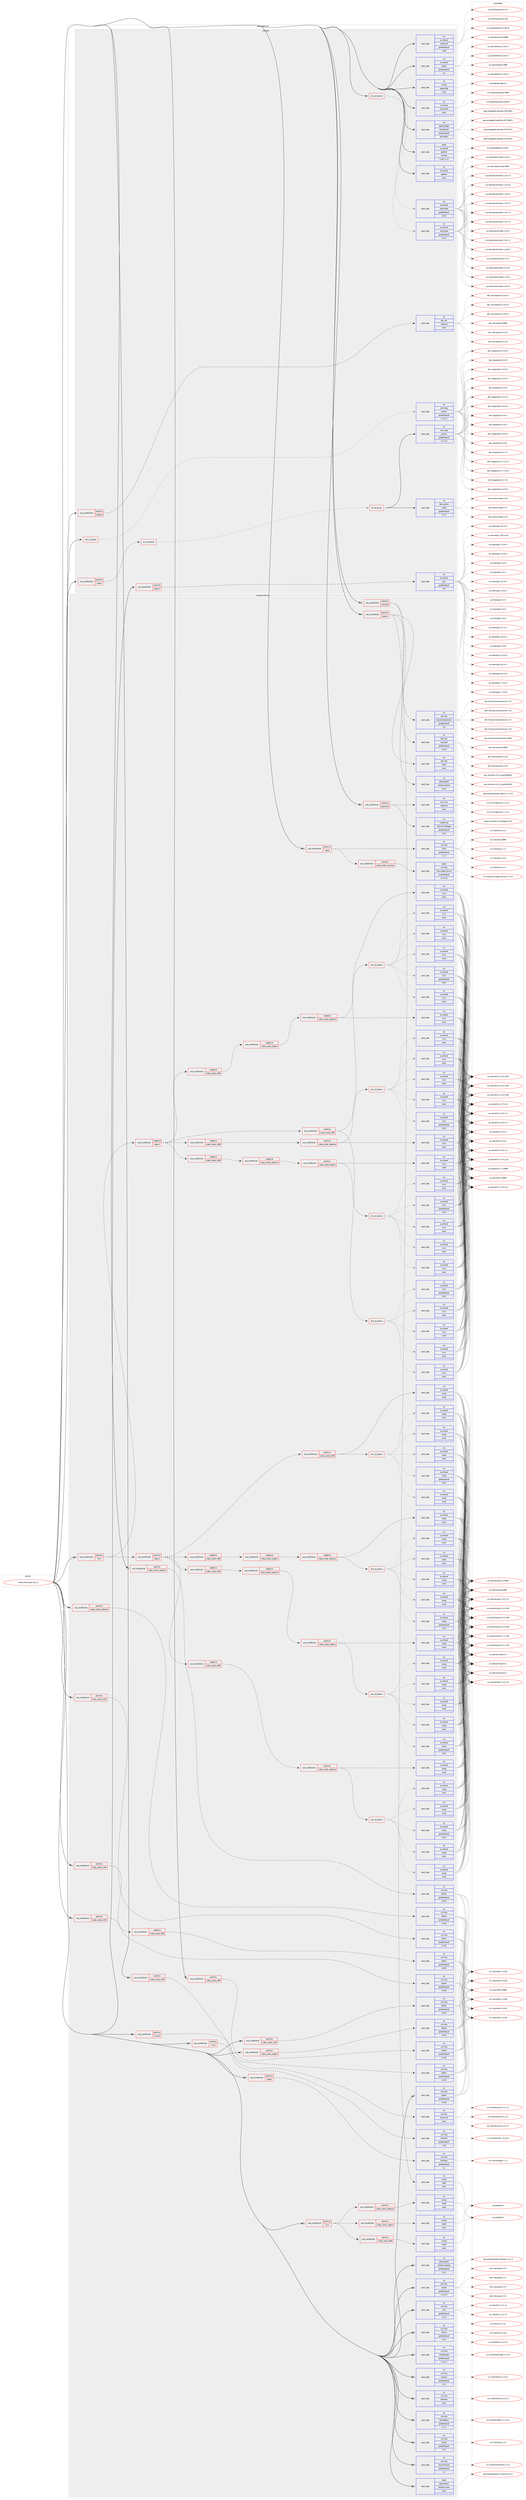 digraph prolog {

# *************
# Graph options
# *************

newrank=true;
concentrate=true;
compound=true;
graph [rankdir=LR,fontname=Helvetica,fontsize=10,ranksep=1.5];#, ranksep=2.5, nodesep=0.2];
edge  [arrowhead=vee];
node  [fontname=Helvetica,fontsize=10];

# **********
# The ebuild
# **********

subgraph cluster_leftcol {
color=gray;
rank=same;
label=<<i>ebuild</i>>;
id [label="media-libs/mesa-18.1.6", color=red, width=4, href="../media-libs/mesa-18.1.6.svg"];
}

# ****************
# The dependencies
# ****************

subgraph cluster_midcol {
color=gray;
label=<<i>dependencies</i>>;
subgraph cluster_compile {
fillcolor="#eeeeee";
style=filled;
label=<<i>compile</i>>;
subgraph any172 {
dependency11055 [label=<<TABLE BORDER="0" CELLBORDER="1" CELLSPACING="0" CELLPADDING="4"><TR><TD CELLPADDING="10">any_of_group</TD></TR></TABLE>>, shape=none, color=red];subgraph pack7496 {
dependency11056 [label=<<TABLE BORDER="0" CELLBORDER="1" CELLSPACING="0" CELLPADDING="4" WIDTH="220"><TR><TD ROWSPAN="6" CELLPADDING="30">pack_dep</TD></TR><TR><TD WIDTH="110">no</TD></TR><TR><TD>dev-lang</TD></TR><TR><TD>python</TD></TR><TR><TD>greaterequal</TD></TR><TR><TD>2.7.5-r2</TD></TR></TABLE>>, shape=none, color=blue];
}
dependency11055:e -> dependency11056:w [weight=20,style="dotted",arrowhead="oinv"];
}
id:e -> dependency11055:w [weight=20,style="solid",arrowhead="vee"];
subgraph any173 {
dependency11057 [label=<<TABLE BORDER="0" CELLBORDER="1" CELLSPACING="0" CELLPADDING="4"><TR><TD CELLPADDING="10">any_of_group</TD></TR></TABLE>>, shape=none, color=red];subgraph pack7497 {
dependency11058 [label=<<TABLE BORDER="0" CELLBORDER="1" CELLSPACING="0" CELLPADDING="4" WIDTH="220"><TR><TD ROWSPAN="6" CELLPADDING="30">pack_dep</TD></TR><TR><TD WIDTH="110">no</TD></TR><TR><TD>sys-devel</TD></TR><TR><TD>automake</TD></TR><TR><TD>greaterequal</TD></TR><TR><TD>1.16.1</TD></TR></TABLE>>, shape=none, color=blue];
}
dependency11057:e -> dependency11058:w [weight=20,style="dotted",arrowhead="oinv"];
subgraph pack7498 {
dependency11059 [label=<<TABLE BORDER="0" CELLBORDER="1" CELLSPACING="0" CELLPADDING="4" WIDTH="220"><TR><TD ROWSPAN="6" CELLPADDING="30">pack_dep</TD></TR><TR><TD WIDTH="110">no</TD></TR><TR><TD>sys-devel</TD></TR><TR><TD>automake</TD></TR><TR><TD>greaterequal</TD></TR><TR><TD>1.15.1</TD></TR></TABLE>>, shape=none, color=blue];
}
dependency11057:e -> dependency11059:w [weight=20,style="dotted",arrowhead="oinv"];
}
id:e -> dependency11057:w [weight=20,style="solid",arrowhead="vee"];
subgraph cond3375 {
dependency11060 [label=<<TABLE BORDER="0" CELLBORDER="1" CELLSPACING="0" CELLPADDING="4"><TR><TD ROWSPAN="3" CELLPADDING="10">use_conditional</TD></TR><TR><TD>positive</TD></TR><TR><TD>opencl</TD></TR></TABLE>>, shape=none, color=red];
subgraph pack7499 {
dependency11061 [label=<<TABLE BORDER="0" CELLBORDER="1" CELLSPACING="0" CELLPADDING="4" WIDTH="220"><TR><TD ROWSPAN="6" CELLPADDING="30">pack_dep</TD></TR><TR><TD WIDTH="110">no</TD></TR><TR><TD>sys-devel</TD></TR><TR><TD>gcc</TD></TR><TR><TD>greaterequal</TD></TR><TR><TD>4.6</TD></TR></TABLE>>, shape=none, color=blue];
}
dependency11060:e -> dependency11061:w [weight=20,style="dashed",arrowhead="vee"];
}
id:e -> dependency11060:w [weight=20,style="solid",arrowhead="vee"];
subgraph cond3376 {
dependency11062 [label=<<TABLE BORDER="0" CELLBORDER="1" CELLSPACING="0" CELLPADDING="4"><TR><TD ROWSPAN="3" CELLPADDING="10">use_conditional</TD></TR><TR><TD>positive</TD></TR><TR><TD>valgrind</TD></TR></TABLE>>, shape=none, color=red];
subgraph pack7500 {
dependency11063 [label=<<TABLE BORDER="0" CELLBORDER="1" CELLSPACING="0" CELLPADDING="4" WIDTH="220"><TR><TD ROWSPAN="6" CELLPADDING="30">pack_dep</TD></TR><TR><TD WIDTH="110">no</TD></TR><TR><TD>dev-util</TD></TR><TR><TD>valgrind</TD></TR><TR><TD>none</TD></TR><TR><TD></TD></TR></TABLE>>, shape=none, color=blue];
}
dependency11062:e -> dependency11063:w [weight=20,style="dashed",arrowhead="vee"];
}
id:e -> dependency11062:w [weight=20,style="solid",arrowhead="vee"];
subgraph cond3377 {
dependency11064 [label=<<TABLE BORDER="0" CELLBORDER="1" CELLSPACING="0" CELLPADDING="4"><TR><TD ROWSPAN="3" CELLPADDING="10">use_conditional</TD></TR><TR><TD>positive</TD></TR><TR><TD>vulkan</TD></TR></TABLE>>, shape=none, color=red];
subgraph any174 {
dependency11065 [label=<<TABLE BORDER="0" CELLBORDER="1" CELLSPACING="0" CELLPADDING="4"><TR><TD CELLPADDING="10">any_of_group</TD></TR></TABLE>>, shape=none, color=red];subgraph all15 {
dependency11066 [label=<<TABLE BORDER="0" CELLBORDER="1" CELLSPACING="0" CELLPADDING="4"><TR><TD CELLPADDING="10">all_of_group</TD></TR></TABLE>>, shape=none, color=red];subgraph pack7501 {
dependency11067 [label=<<TABLE BORDER="0" CELLBORDER="1" CELLSPACING="0" CELLPADDING="4" WIDTH="220"><TR><TD ROWSPAN="6" CELLPADDING="30">pack_dep</TD></TR><TR><TD WIDTH="110">no</TD></TR><TR><TD>dev-lang</TD></TR><TR><TD>python</TD></TR><TR><TD>greaterequal</TD></TR><TR><TD>2.7.5-r2</TD></TR></TABLE>>, shape=none, color=blue];
}
dependency11066:e -> dependency11067:w [weight=20,style="solid",arrowhead="inv"];
subgraph pack7502 {
dependency11068 [label=<<TABLE BORDER="0" CELLBORDER="1" CELLSPACING="0" CELLPADDING="4" WIDTH="220"><TR><TD ROWSPAN="6" CELLPADDING="30">pack_dep</TD></TR><TR><TD WIDTH="110">no</TD></TR><TR><TD>dev-python</TD></TR><TR><TD>mako</TD></TR><TR><TD>greaterequal</TD></TR><TR><TD>0.7.3</TD></TR></TABLE>>, shape=none, color=blue];
}
dependency11066:e -> dependency11068:w [weight=20,style="solid",arrowhead="inv"];
}
dependency11065:e -> dependency11066:w [weight=20,style="dotted",arrowhead="oinv"];
}
dependency11064:e -> dependency11065:w [weight=20,style="dashed",arrowhead="vee"];
}
id:e -> dependency11064:w [weight=20,style="solid",arrowhead="vee"];
subgraph pack7503 {
dependency11069 [label=<<TABLE BORDER="0" CELLBORDER="1" CELLSPACING="0" CELLPADDING="4" WIDTH="220"><TR><TD ROWSPAN="6" CELLPADDING="30">pack_dep</TD></TR><TR><TD WIDTH="110">no</TD></TR><TR><TD>app-portage</TD></TR><TR><TD>elt-patches</TD></TR><TR><TD>greaterequal</TD></TR><TR><TD>20170815</TD></TR></TABLE>>, shape=none, color=blue];
}
id:e -> dependency11069:w [weight=20,style="solid",arrowhead="vee"];
subgraph pack7504 {
dependency11070 [label=<<TABLE BORDER="0" CELLBORDER="1" CELLSPACING="0" CELLPADDING="4" WIDTH="220"><TR><TD ROWSPAN="6" CELLPADDING="30">pack_dep</TD></TR><TR><TD WIDTH="110">no</TD></TR><TR><TD>sys-devel</TD></TR><TR><TD>autoconf</TD></TR><TR><TD>greaterequal</TD></TR><TR><TD>2.69</TD></TR></TABLE>>, shape=none, color=blue];
}
id:e -> dependency11070:w [weight=20,style="solid",arrowhead="vee"];
subgraph pack7505 {
dependency11071 [label=<<TABLE BORDER="0" CELLBORDER="1" CELLSPACING="0" CELLPADDING="4" WIDTH="220"><TR><TD ROWSPAN="6" CELLPADDING="30">pack_dep</TD></TR><TR><TD WIDTH="110">no</TD></TR><TR><TD>sys-devel</TD></TR><TR><TD>gettext</TD></TR><TR><TD>none</TD></TR><TR><TD></TD></TR></TABLE>>, shape=none, color=blue];
}
id:e -> dependency11071:w [weight=20,style="solid",arrowhead="vee"];
subgraph pack7506 {
dependency11072 [label=<<TABLE BORDER="0" CELLBORDER="1" CELLSPACING="0" CELLPADDING="4" WIDTH="220"><TR><TD ROWSPAN="6" CELLPADDING="30">pack_dep</TD></TR><TR><TD WIDTH="110">no</TD></TR><TR><TD>sys-devel</TD></TR><TR><TD>libtool</TD></TR><TR><TD>greaterequal</TD></TR><TR><TD>2.4</TD></TR></TABLE>>, shape=none, color=blue];
}
id:e -> dependency11072:w [weight=20,style="solid",arrowhead="vee"];
subgraph pack7507 {
dependency11073 [label=<<TABLE BORDER="0" CELLBORDER="1" CELLSPACING="0" CELLPADDING="4" WIDTH="220"><TR><TD ROWSPAN="6" CELLPADDING="30">pack_dep</TD></TR><TR><TD WIDTH="110">no</TD></TR><TR><TD>virtual</TD></TR><TR><TD>pkgconfig</TD></TR><TR><TD>none</TD></TR><TR><TD></TD></TR></TABLE>>, shape=none, color=blue];
}
id:e -> dependency11073:w [weight=20,style="solid",arrowhead="vee"];
subgraph pack7508 {
dependency11074 [label=<<TABLE BORDER="0" CELLBORDER="1" CELLSPACING="0" CELLPADDING="4" WIDTH="220"><TR><TD ROWSPAN="6" CELLPADDING="30">pack_dep</TD></TR><TR><TD WIDTH="110">no</TD></TR><TR><TD>x11-base</TD></TR><TR><TD>xorg-proto</TD></TR><TR><TD>none</TD></TR><TR><TD></TD></TR></TABLE>>, shape=none, color=blue];
}
id:e -> dependency11074:w [weight=20,style="solid",arrowhead="vee"];
subgraph pack7509 {
dependency11075 [label=<<TABLE BORDER="0" CELLBORDER="1" CELLSPACING="0" CELLPADDING="4" WIDTH="220"><TR><TD ROWSPAN="6" CELLPADDING="30">pack_dep</TD></TR><TR><TD WIDTH="110">weak</TD></TR><TR><TD>sys-devel</TD></TR><TR><TD>gettext</TD></TR><TR><TD>smaller</TD></TR><TR><TD>0.18.1.1-r3</TD></TR></TABLE>>, shape=none, color=blue];
}
id:e -> dependency11075:w [weight=20,style="solid",arrowhead="vee"];
}
subgraph cluster_compileandrun {
fillcolor="#eeeeee";
style=filled;
label=<<i>compile and run</i>>;
subgraph cond3378 {
dependency11076 [label=<<TABLE BORDER="0" CELLBORDER="1" CELLSPACING="0" CELLPADDING="4"><TR><TD ROWSPAN="3" CELLPADDING="10">use_conditional</TD></TR><TR><TD>positive</TD></TR><TR><TD>llvm</TD></TR></TABLE>>, shape=none, color=red];
subgraph cond3379 {
dependency11077 [label=<<TABLE BORDER="0" CELLBORDER="1" CELLSPACING="0" CELLPADDING="4"><TR><TD ROWSPAN="3" CELLPADDING="10">use_conditional</TD></TR><TR><TD>positive</TD></TR><TR><TD>opencl</TD></TR></TABLE>>, shape=none, color=red];
subgraph cond3380 {
dependency11078 [label=<<TABLE BORDER="0" CELLBORDER="1" CELLSPACING="0" CELLPADDING="4"><TR><TD ROWSPAN="3" CELLPADDING="10">use_conditional</TD></TR><TR><TD>positive</TD></TR><TR><TD>video_cards_r600</TD></TR></TABLE>>, shape=none, color=red];
subgraph any175 {
dependency11079 [label=<<TABLE BORDER="0" CELLBORDER="1" CELLSPACING="0" CELLPADDING="4"><TR><TD CELLPADDING="10">any_of_group</TD></TR></TABLE>>, shape=none, color=red];subgraph pack7510 {
dependency11080 [label=<<TABLE BORDER="0" CELLBORDER="1" CELLSPACING="0" CELLPADDING="4" WIDTH="220"><TR><TD ROWSPAN="6" CELLPADDING="30">pack_dep</TD></TR><TR><TD WIDTH="110">no</TD></TR><TR><TD>sys-devel</TD></TR><TR><TD>clang</TD></TR><TR><TD>none</TD></TR><TR><TD></TD></TR></TABLE>>, shape=none, color=blue];
}
dependency11079:e -> dependency11080:w [weight=20,style="dotted",arrowhead="oinv"];
subgraph pack7511 {
dependency11081 [label=<<TABLE BORDER="0" CELLBORDER="1" CELLSPACING="0" CELLPADDING="4" WIDTH="220"><TR><TD ROWSPAN="6" CELLPADDING="30">pack_dep</TD></TR><TR><TD WIDTH="110">no</TD></TR><TR><TD>sys-devel</TD></TR><TR><TD>clang</TD></TR><TR><TD>none</TD></TR><TR><TD></TD></TR></TABLE>>, shape=none, color=blue];
}
dependency11079:e -> dependency11081:w [weight=20,style="dotted",arrowhead="oinv"];
subgraph pack7512 {
dependency11082 [label=<<TABLE BORDER="0" CELLBORDER="1" CELLSPACING="0" CELLPADDING="4" WIDTH="220"><TR><TD ROWSPAN="6" CELLPADDING="30">pack_dep</TD></TR><TR><TD WIDTH="110">no</TD></TR><TR><TD>sys-devel</TD></TR><TR><TD>clang</TD></TR><TR><TD>none</TD></TR><TR><TD></TD></TR></TABLE>>, shape=none, color=blue];
}
dependency11079:e -> dependency11082:w [weight=20,style="dotted",arrowhead="oinv"];
subgraph pack7513 {
dependency11083 [label=<<TABLE BORDER="0" CELLBORDER="1" CELLSPACING="0" CELLPADDING="4" WIDTH="220"><TR><TD ROWSPAN="6" CELLPADDING="30">pack_dep</TD></TR><TR><TD WIDTH="110">no</TD></TR><TR><TD>sys-devel</TD></TR><TR><TD>clang</TD></TR><TR><TD>none</TD></TR><TR><TD></TD></TR></TABLE>>, shape=none, color=blue];
}
dependency11079:e -> dependency11083:w [weight=20,style="dotted",arrowhead="oinv"];
subgraph pack7514 {
dependency11084 [label=<<TABLE BORDER="0" CELLBORDER="1" CELLSPACING="0" CELLPADDING="4" WIDTH="220"><TR><TD ROWSPAN="6" CELLPADDING="30">pack_dep</TD></TR><TR><TD WIDTH="110">no</TD></TR><TR><TD>sys-devel</TD></TR><TR><TD>clang</TD></TR><TR><TD>greaterequal</TD></TR><TR><TD>3.9.0</TD></TR></TABLE>>, shape=none, color=blue];
}
dependency11079:e -> dependency11084:w [weight=20,style="dotted",arrowhead="oinv"];
}
dependency11078:e -> dependency11079:w [weight=20,style="dashed",arrowhead="vee"];
subgraph pack7515 {
dependency11085 [label=<<TABLE BORDER="0" CELLBORDER="1" CELLSPACING="0" CELLPADDING="4" WIDTH="220"><TR><TD ROWSPAN="6" CELLPADDING="30">pack_dep</TD></TR><TR><TD WIDTH="110">no</TD></TR><TR><TD>sys-devel</TD></TR><TR><TD>clang</TD></TR><TR><TD>none</TD></TR><TR><TD></TD></TR></TABLE>>, shape=none, color=blue];
}
dependency11078:e -> dependency11085:w [weight=20,style="dashed",arrowhead="vee"];
}
dependency11077:e -> dependency11078:w [weight=20,style="dashed",arrowhead="vee"];
subgraph cond3381 {
dependency11086 [label=<<TABLE BORDER="0" CELLBORDER="1" CELLSPACING="0" CELLPADDING="4"><TR><TD ROWSPAN="3" CELLPADDING="10">use_conditional</TD></TR><TR><TD>negative</TD></TR><TR><TD>video_cards_r600</TD></TR></TABLE>>, shape=none, color=red];
subgraph cond3382 {
dependency11087 [label=<<TABLE BORDER="0" CELLBORDER="1" CELLSPACING="0" CELLPADDING="4"><TR><TD ROWSPAN="3" CELLPADDING="10">use_conditional</TD></TR><TR><TD>positive</TD></TR><TR><TD>video_cards_radeonsi</TD></TR></TABLE>>, shape=none, color=red];
subgraph any176 {
dependency11088 [label=<<TABLE BORDER="0" CELLBORDER="1" CELLSPACING="0" CELLPADDING="4"><TR><TD CELLPADDING="10">any_of_group</TD></TR></TABLE>>, shape=none, color=red];subgraph pack7516 {
dependency11089 [label=<<TABLE BORDER="0" CELLBORDER="1" CELLSPACING="0" CELLPADDING="4" WIDTH="220"><TR><TD ROWSPAN="6" CELLPADDING="30">pack_dep</TD></TR><TR><TD WIDTH="110">no</TD></TR><TR><TD>sys-devel</TD></TR><TR><TD>clang</TD></TR><TR><TD>none</TD></TR><TR><TD></TD></TR></TABLE>>, shape=none, color=blue];
}
dependency11088:e -> dependency11089:w [weight=20,style="dotted",arrowhead="oinv"];
subgraph pack7517 {
dependency11090 [label=<<TABLE BORDER="0" CELLBORDER="1" CELLSPACING="0" CELLPADDING="4" WIDTH="220"><TR><TD ROWSPAN="6" CELLPADDING="30">pack_dep</TD></TR><TR><TD WIDTH="110">no</TD></TR><TR><TD>sys-devel</TD></TR><TR><TD>clang</TD></TR><TR><TD>none</TD></TR><TR><TD></TD></TR></TABLE>>, shape=none, color=blue];
}
dependency11088:e -> dependency11090:w [weight=20,style="dotted",arrowhead="oinv"];
subgraph pack7518 {
dependency11091 [label=<<TABLE BORDER="0" CELLBORDER="1" CELLSPACING="0" CELLPADDING="4" WIDTH="220"><TR><TD ROWSPAN="6" CELLPADDING="30">pack_dep</TD></TR><TR><TD WIDTH="110">no</TD></TR><TR><TD>sys-devel</TD></TR><TR><TD>clang</TD></TR><TR><TD>none</TD></TR><TR><TD></TD></TR></TABLE>>, shape=none, color=blue];
}
dependency11088:e -> dependency11091:w [weight=20,style="dotted",arrowhead="oinv"];
subgraph pack7519 {
dependency11092 [label=<<TABLE BORDER="0" CELLBORDER="1" CELLSPACING="0" CELLPADDING="4" WIDTH="220"><TR><TD ROWSPAN="6" CELLPADDING="30">pack_dep</TD></TR><TR><TD WIDTH="110">no</TD></TR><TR><TD>sys-devel</TD></TR><TR><TD>clang</TD></TR><TR><TD>none</TD></TR><TR><TD></TD></TR></TABLE>>, shape=none, color=blue];
}
dependency11088:e -> dependency11092:w [weight=20,style="dotted",arrowhead="oinv"];
subgraph pack7520 {
dependency11093 [label=<<TABLE BORDER="0" CELLBORDER="1" CELLSPACING="0" CELLPADDING="4" WIDTH="220"><TR><TD ROWSPAN="6" CELLPADDING="30">pack_dep</TD></TR><TR><TD WIDTH="110">no</TD></TR><TR><TD>sys-devel</TD></TR><TR><TD>clang</TD></TR><TR><TD>greaterequal</TD></TR><TR><TD>3.9.0</TD></TR></TABLE>>, shape=none, color=blue];
}
dependency11088:e -> dependency11093:w [weight=20,style="dotted",arrowhead="oinv"];
}
dependency11087:e -> dependency11088:w [weight=20,style="dashed",arrowhead="vee"];
subgraph pack7521 {
dependency11094 [label=<<TABLE BORDER="0" CELLBORDER="1" CELLSPACING="0" CELLPADDING="4" WIDTH="220"><TR><TD ROWSPAN="6" CELLPADDING="30">pack_dep</TD></TR><TR><TD WIDTH="110">no</TD></TR><TR><TD>sys-devel</TD></TR><TR><TD>clang</TD></TR><TR><TD>none</TD></TR><TR><TD></TD></TR></TABLE>>, shape=none, color=blue];
}
dependency11087:e -> dependency11094:w [weight=20,style="dashed",arrowhead="vee"];
}
dependency11086:e -> dependency11087:w [weight=20,style="dashed",arrowhead="vee"];
}
dependency11077:e -> dependency11086:w [weight=20,style="dashed",arrowhead="vee"];
subgraph cond3383 {
dependency11095 [label=<<TABLE BORDER="0" CELLBORDER="1" CELLSPACING="0" CELLPADDING="4"><TR><TD ROWSPAN="3" CELLPADDING="10">use_conditional</TD></TR><TR><TD>negative</TD></TR><TR><TD>video_cards_r600</TD></TR></TABLE>>, shape=none, color=red];
subgraph cond3384 {
dependency11096 [label=<<TABLE BORDER="0" CELLBORDER="1" CELLSPACING="0" CELLPADDING="4"><TR><TD ROWSPAN="3" CELLPADDING="10">use_conditional</TD></TR><TR><TD>negative</TD></TR><TR><TD>video_cards_radeonsi</TD></TR></TABLE>>, shape=none, color=red];
subgraph cond3385 {
dependency11097 [label=<<TABLE BORDER="0" CELLBORDER="1" CELLSPACING="0" CELLPADDING="4"><TR><TD ROWSPAN="3" CELLPADDING="10">use_conditional</TD></TR><TR><TD>positive</TD></TR><TR><TD>video_cards_radeon</TD></TR></TABLE>>, shape=none, color=red];
subgraph any177 {
dependency11098 [label=<<TABLE BORDER="0" CELLBORDER="1" CELLSPACING="0" CELLPADDING="4"><TR><TD CELLPADDING="10">any_of_group</TD></TR></TABLE>>, shape=none, color=red];subgraph pack7522 {
dependency11099 [label=<<TABLE BORDER="0" CELLBORDER="1" CELLSPACING="0" CELLPADDING="4" WIDTH="220"><TR><TD ROWSPAN="6" CELLPADDING="30">pack_dep</TD></TR><TR><TD WIDTH="110">no</TD></TR><TR><TD>sys-devel</TD></TR><TR><TD>clang</TD></TR><TR><TD>none</TD></TR><TR><TD></TD></TR></TABLE>>, shape=none, color=blue];
}
dependency11098:e -> dependency11099:w [weight=20,style="dotted",arrowhead="oinv"];
subgraph pack7523 {
dependency11100 [label=<<TABLE BORDER="0" CELLBORDER="1" CELLSPACING="0" CELLPADDING="4" WIDTH="220"><TR><TD ROWSPAN="6" CELLPADDING="30">pack_dep</TD></TR><TR><TD WIDTH="110">no</TD></TR><TR><TD>sys-devel</TD></TR><TR><TD>clang</TD></TR><TR><TD>none</TD></TR><TR><TD></TD></TR></TABLE>>, shape=none, color=blue];
}
dependency11098:e -> dependency11100:w [weight=20,style="dotted",arrowhead="oinv"];
subgraph pack7524 {
dependency11101 [label=<<TABLE BORDER="0" CELLBORDER="1" CELLSPACING="0" CELLPADDING="4" WIDTH="220"><TR><TD ROWSPAN="6" CELLPADDING="30">pack_dep</TD></TR><TR><TD WIDTH="110">no</TD></TR><TR><TD>sys-devel</TD></TR><TR><TD>clang</TD></TR><TR><TD>none</TD></TR><TR><TD></TD></TR></TABLE>>, shape=none, color=blue];
}
dependency11098:e -> dependency11101:w [weight=20,style="dotted",arrowhead="oinv"];
subgraph pack7525 {
dependency11102 [label=<<TABLE BORDER="0" CELLBORDER="1" CELLSPACING="0" CELLPADDING="4" WIDTH="220"><TR><TD ROWSPAN="6" CELLPADDING="30">pack_dep</TD></TR><TR><TD WIDTH="110">no</TD></TR><TR><TD>sys-devel</TD></TR><TR><TD>clang</TD></TR><TR><TD>none</TD></TR><TR><TD></TD></TR></TABLE>>, shape=none, color=blue];
}
dependency11098:e -> dependency11102:w [weight=20,style="dotted",arrowhead="oinv"];
subgraph pack7526 {
dependency11103 [label=<<TABLE BORDER="0" CELLBORDER="1" CELLSPACING="0" CELLPADDING="4" WIDTH="220"><TR><TD ROWSPAN="6" CELLPADDING="30">pack_dep</TD></TR><TR><TD WIDTH="110">no</TD></TR><TR><TD>sys-devel</TD></TR><TR><TD>clang</TD></TR><TR><TD>greaterequal</TD></TR><TR><TD>3.9.0</TD></TR></TABLE>>, shape=none, color=blue];
}
dependency11098:e -> dependency11103:w [weight=20,style="dotted",arrowhead="oinv"];
}
dependency11097:e -> dependency11098:w [weight=20,style="dashed",arrowhead="vee"];
subgraph pack7527 {
dependency11104 [label=<<TABLE BORDER="0" CELLBORDER="1" CELLSPACING="0" CELLPADDING="4" WIDTH="220"><TR><TD ROWSPAN="6" CELLPADDING="30">pack_dep</TD></TR><TR><TD WIDTH="110">no</TD></TR><TR><TD>sys-devel</TD></TR><TR><TD>clang</TD></TR><TR><TD>none</TD></TR><TR><TD></TD></TR></TABLE>>, shape=none, color=blue];
}
dependency11097:e -> dependency11104:w [weight=20,style="dashed",arrowhead="vee"];
}
dependency11096:e -> dependency11097:w [weight=20,style="dashed",arrowhead="vee"];
}
dependency11095:e -> dependency11096:w [weight=20,style="dashed",arrowhead="vee"];
}
dependency11077:e -> dependency11095:w [weight=20,style="dashed",arrowhead="vee"];
subgraph cond3386 {
dependency11105 [label=<<TABLE BORDER="0" CELLBORDER="1" CELLSPACING="0" CELLPADDING="4"><TR><TD ROWSPAN="3" CELLPADDING="10">use_conditional</TD></TR><TR><TD>negative</TD></TR><TR><TD>video_cards_r600</TD></TR></TABLE>>, shape=none, color=red];
subgraph cond3387 {
dependency11106 [label=<<TABLE BORDER="0" CELLBORDER="1" CELLSPACING="0" CELLPADDING="4"><TR><TD ROWSPAN="3" CELLPADDING="10">use_conditional</TD></TR><TR><TD>negative</TD></TR><TR><TD>video_cards_radeon</TD></TR></TABLE>>, shape=none, color=red];
subgraph cond3388 {
dependency11107 [label=<<TABLE BORDER="0" CELLBORDER="1" CELLSPACING="0" CELLPADDING="4"><TR><TD ROWSPAN="3" CELLPADDING="10">use_conditional</TD></TR><TR><TD>negative</TD></TR><TR><TD>video_cards_radeonsi</TD></TR></TABLE>>, shape=none, color=red];
subgraph any178 {
dependency11108 [label=<<TABLE BORDER="0" CELLBORDER="1" CELLSPACING="0" CELLPADDING="4"><TR><TD CELLPADDING="10">any_of_group</TD></TR></TABLE>>, shape=none, color=red];subgraph pack7528 {
dependency11109 [label=<<TABLE BORDER="0" CELLBORDER="1" CELLSPACING="0" CELLPADDING="4" WIDTH="220"><TR><TD ROWSPAN="6" CELLPADDING="30">pack_dep</TD></TR><TR><TD WIDTH="110">no</TD></TR><TR><TD>sys-devel</TD></TR><TR><TD>clang</TD></TR><TR><TD>none</TD></TR><TR><TD></TD></TR></TABLE>>, shape=none, color=blue];
}
dependency11108:e -> dependency11109:w [weight=20,style="dotted",arrowhead="oinv"];
subgraph pack7529 {
dependency11110 [label=<<TABLE BORDER="0" CELLBORDER="1" CELLSPACING="0" CELLPADDING="4" WIDTH="220"><TR><TD ROWSPAN="6" CELLPADDING="30">pack_dep</TD></TR><TR><TD WIDTH="110">no</TD></TR><TR><TD>sys-devel</TD></TR><TR><TD>clang</TD></TR><TR><TD>none</TD></TR><TR><TD></TD></TR></TABLE>>, shape=none, color=blue];
}
dependency11108:e -> dependency11110:w [weight=20,style="dotted",arrowhead="oinv"];
subgraph pack7530 {
dependency11111 [label=<<TABLE BORDER="0" CELLBORDER="1" CELLSPACING="0" CELLPADDING="4" WIDTH="220"><TR><TD ROWSPAN="6" CELLPADDING="30">pack_dep</TD></TR><TR><TD WIDTH="110">no</TD></TR><TR><TD>sys-devel</TD></TR><TR><TD>clang</TD></TR><TR><TD>none</TD></TR><TR><TD></TD></TR></TABLE>>, shape=none, color=blue];
}
dependency11108:e -> dependency11111:w [weight=20,style="dotted",arrowhead="oinv"];
subgraph pack7531 {
dependency11112 [label=<<TABLE BORDER="0" CELLBORDER="1" CELLSPACING="0" CELLPADDING="4" WIDTH="220"><TR><TD ROWSPAN="6" CELLPADDING="30">pack_dep</TD></TR><TR><TD WIDTH="110">no</TD></TR><TR><TD>sys-devel</TD></TR><TR><TD>clang</TD></TR><TR><TD>none</TD></TR><TR><TD></TD></TR></TABLE>>, shape=none, color=blue];
}
dependency11108:e -> dependency11112:w [weight=20,style="dotted",arrowhead="oinv"];
subgraph pack7532 {
dependency11113 [label=<<TABLE BORDER="0" CELLBORDER="1" CELLSPACING="0" CELLPADDING="4" WIDTH="220"><TR><TD ROWSPAN="6" CELLPADDING="30">pack_dep</TD></TR><TR><TD WIDTH="110">no</TD></TR><TR><TD>sys-devel</TD></TR><TR><TD>clang</TD></TR><TR><TD>greaterequal</TD></TR><TR><TD>3.9.0</TD></TR></TABLE>>, shape=none, color=blue];
}
dependency11108:e -> dependency11113:w [weight=20,style="dotted",arrowhead="oinv"];
}
dependency11107:e -> dependency11108:w [weight=20,style="dashed",arrowhead="vee"];
subgraph pack7533 {
dependency11114 [label=<<TABLE BORDER="0" CELLBORDER="1" CELLSPACING="0" CELLPADDING="4" WIDTH="220"><TR><TD ROWSPAN="6" CELLPADDING="30">pack_dep</TD></TR><TR><TD WIDTH="110">no</TD></TR><TR><TD>sys-devel</TD></TR><TR><TD>clang</TD></TR><TR><TD>none</TD></TR><TR><TD></TD></TR></TABLE>>, shape=none, color=blue];
}
dependency11107:e -> dependency11114:w [weight=20,style="dashed",arrowhead="vee"];
}
dependency11106:e -> dependency11107:w [weight=20,style="dashed",arrowhead="vee"];
}
dependency11105:e -> dependency11106:w [weight=20,style="dashed",arrowhead="vee"];
}
dependency11077:e -> dependency11105:w [weight=20,style="dashed",arrowhead="vee"];
}
dependency11076:e -> dependency11077:w [weight=20,style="dashed",arrowhead="vee"];
subgraph cond3389 {
dependency11115 [label=<<TABLE BORDER="0" CELLBORDER="1" CELLSPACING="0" CELLPADDING="4"><TR><TD ROWSPAN="3" CELLPADDING="10">use_conditional</TD></TR><TR><TD>negative</TD></TR><TR><TD>opencl</TD></TR></TABLE>>, shape=none, color=red];
subgraph cond3390 {
dependency11116 [label=<<TABLE BORDER="0" CELLBORDER="1" CELLSPACING="0" CELLPADDING="4"><TR><TD ROWSPAN="3" CELLPADDING="10">use_conditional</TD></TR><TR><TD>positive</TD></TR><TR><TD>video_cards_r600</TD></TR></TABLE>>, shape=none, color=red];
subgraph any179 {
dependency11117 [label=<<TABLE BORDER="0" CELLBORDER="1" CELLSPACING="0" CELLPADDING="4"><TR><TD CELLPADDING="10">any_of_group</TD></TR></TABLE>>, shape=none, color=red];subgraph pack7534 {
dependency11118 [label=<<TABLE BORDER="0" CELLBORDER="1" CELLSPACING="0" CELLPADDING="4" WIDTH="220"><TR><TD ROWSPAN="6" CELLPADDING="30">pack_dep</TD></TR><TR><TD WIDTH="110">no</TD></TR><TR><TD>sys-devel</TD></TR><TR><TD>llvm</TD></TR><TR><TD>none</TD></TR><TR><TD></TD></TR></TABLE>>, shape=none, color=blue];
}
dependency11117:e -> dependency11118:w [weight=20,style="dotted",arrowhead="oinv"];
subgraph pack7535 {
dependency11119 [label=<<TABLE BORDER="0" CELLBORDER="1" CELLSPACING="0" CELLPADDING="4" WIDTH="220"><TR><TD ROWSPAN="6" CELLPADDING="30">pack_dep</TD></TR><TR><TD WIDTH="110">no</TD></TR><TR><TD>sys-devel</TD></TR><TR><TD>llvm</TD></TR><TR><TD>none</TD></TR><TR><TD></TD></TR></TABLE>>, shape=none, color=blue];
}
dependency11117:e -> dependency11119:w [weight=20,style="dotted",arrowhead="oinv"];
subgraph pack7536 {
dependency11120 [label=<<TABLE BORDER="0" CELLBORDER="1" CELLSPACING="0" CELLPADDING="4" WIDTH="220"><TR><TD ROWSPAN="6" CELLPADDING="30">pack_dep</TD></TR><TR><TD WIDTH="110">no</TD></TR><TR><TD>sys-devel</TD></TR><TR><TD>llvm</TD></TR><TR><TD>none</TD></TR><TR><TD></TD></TR></TABLE>>, shape=none, color=blue];
}
dependency11117:e -> dependency11120:w [weight=20,style="dotted",arrowhead="oinv"];
subgraph pack7537 {
dependency11121 [label=<<TABLE BORDER="0" CELLBORDER="1" CELLSPACING="0" CELLPADDING="4" WIDTH="220"><TR><TD ROWSPAN="6" CELLPADDING="30">pack_dep</TD></TR><TR><TD WIDTH="110">no</TD></TR><TR><TD>sys-devel</TD></TR><TR><TD>llvm</TD></TR><TR><TD>none</TD></TR><TR><TD></TD></TR></TABLE>>, shape=none, color=blue];
}
dependency11117:e -> dependency11121:w [weight=20,style="dotted",arrowhead="oinv"];
subgraph pack7538 {
dependency11122 [label=<<TABLE BORDER="0" CELLBORDER="1" CELLSPACING="0" CELLPADDING="4" WIDTH="220"><TR><TD ROWSPAN="6" CELLPADDING="30">pack_dep</TD></TR><TR><TD WIDTH="110">no</TD></TR><TR><TD>sys-devel</TD></TR><TR><TD>llvm</TD></TR><TR><TD>greaterequal</TD></TR><TR><TD>3.9.0</TD></TR></TABLE>>, shape=none, color=blue];
}
dependency11117:e -> dependency11122:w [weight=20,style="dotted",arrowhead="oinv"];
}
dependency11116:e -> dependency11117:w [weight=20,style="dashed",arrowhead="vee"];
subgraph pack7539 {
dependency11123 [label=<<TABLE BORDER="0" CELLBORDER="1" CELLSPACING="0" CELLPADDING="4" WIDTH="220"><TR><TD ROWSPAN="6" CELLPADDING="30">pack_dep</TD></TR><TR><TD WIDTH="110">no</TD></TR><TR><TD>sys-devel</TD></TR><TR><TD>llvm</TD></TR><TR><TD>none</TD></TR><TR><TD></TD></TR></TABLE>>, shape=none, color=blue];
}
dependency11116:e -> dependency11123:w [weight=20,style="dashed",arrowhead="vee"];
}
dependency11115:e -> dependency11116:w [weight=20,style="dashed",arrowhead="vee"];
subgraph cond3391 {
dependency11124 [label=<<TABLE BORDER="0" CELLBORDER="1" CELLSPACING="0" CELLPADDING="4"><TR><TD ROWSPAN="3" CELLPADDING="10">use_conditional</TD></TR><TR><TD>negative</TD></TR><TR><TD>video_cards_r600</TD></TR></TABLE>>, shape=none, color=red];
subgraph cond3392 {
dependency11125 [label=<<TABLE BORDER="0" CELLBORDER="1" CELLSPACING="0" CELLPADDING="4"><TR><TD ROWSPAN="3" CELLPADDING="10">use_conditional</TD></TR><TR><TD>positive</TD></TR><TR><TD>video_cards_radeonsi</TD></TR></TABLE>>, shape=none, color=red];
subgraph any180 {
dependency11126 [label=<<TABLE BORDER="0" CELLBORDER="1" CELLSPACING="0" CELLPADDING="4"><TR><TD CELLPADDING="10">any_of_group</TD></TR></TABLE>>, shape=none, color=red];subgraph pack7540 {
dependency11127 [label=<<TABLE BORDER="0" CELLBORDER="1" CELLSPACING="0" CELLPADDING="4" WIDTH="220"><TR><TD ROWSPAN="6" CELLPADDING="30">pack_dep</TD></TR><TR><TD WIDTH="110">no</TD></TR><TR><TD>sys-devel</TD></TR><TR><TD>llvm</TD></TR><TR><TD>none</TD></TR><TR><TD></TD></TR></TABLE>>, shape=none, color=blue];
}
dependency11126:e -> dependency11127:w [weight=20,style="dotted",arrowhead="oinv"];
subgraph pack7541 {
dependency11128 [label=<<TABLE BORDER="0" CELLBORDER="1" CELLSPACING="0" CELLPADDING="4" WIDTH="220"><TR><TD ROWSPAN="6" CELLPADDING="30">pack_dep</TD></TR><TR><TD WIDTH="110">no</TD></TR><TR><TD>sys-devel</TD></TR><TR><TD>llvm</TD></TR><TR><TD>none</TD></TR><TR><TD></TD></TR></TABLE>>, shape=none, color=blue];
}
dependency11126:e -> dependency11128:w [weight=20,style="dotted",arrowhead="oinv"];
subgraph pack7542 {
dependency11129 [label=<<TABLE BORDER="0" CELLBORDER="1" CELLSPACING="0" CELLPADDING="4" WIDTH="220"><TR><TD ROWSPAN="6" CELLPADDING="30">pack_dep</TD></TR><TR><TD WIDTH="110">no</TD></TR><TR><TD>sys-devel</TD></TR><TR><TD>llvm</TD></TR><TR><TD>none</TD></TR><TR><TD></TD></TR></TABLE>>, shape=none, color=blue];
}
dependency11126:e -> dependency11129:w [weight=20,style="dotted",arrowhead="oinv"];
subgraph pack7543 {
dependency11130 [label=<<TABLE BORDER="0" CELLBORDER="1" CELLSPACING="0" CELLPADDING="4" WIDTH="220"><TR><TD ROWSPAN="6" CELLPADDING="30">pack_dep</TD></TR><TR><TD WIDTH="110">no</TD></TR><TR><TD>sys-devel</TD></TR><TR><TD>llvm</TD></TR><TR><TD>none</TD></TR><TR><TD></TD></TR></TABLE>>, shape=none, color=blue];
}
dependency11126:e -> dependency11130:w [weight=20,style="dotted",arrowhead="oinv"];
subgraph pack7544 {
dependency11131 [label=<<TABLE BORDER="0" CELLBORDER="1" CELLSPACING="0" CELLPADDING="4" WIDTH="220"><TR><TD ROWSPAN="6" CELLPADDING="30">pack_dep</TD></TR><TR><TD WIDTH="110">no</TD></TR><TR><TD>sys-devel</TD></TR><TR><TD>llvm</TD></TR><TR><TD>greaterequal</TD></TR><TR><TD>3.9.0</TD></TR></TABLE>>, shape=none, color=blue];
}
dependency11126:e -> dependency11131:w [weight=20,style="dotted",arrowhead="oinv"];
}
dependency11125:e -> dependency11126:w [weight=20,style="dashed",arrowhead="vee"];
subgraph pack7545 {
dependency11132 [label=<<TABLE BORDER="0" CELLBORDER="1" CELLSPACING="0" CELLPADDING="4" WIDTH="220"><TR><TD ROWSPAN="6" CELLPADDING="30">pack_dep</TD></TR><TR><TD WIDTH="110">no</TD></TR><TR><TD>sys-devel</TD></TR><TR><TD>llvm</TD></TR><TR><TD>none</TD></TR><TR><TD></TD></TR></TABLE>>, shape=none, color=blue];
}
dependency11125:e -> dependency11132:w [weight=20,style="dashed",arrowhead="vee"];
}
dependency11124:e -> dependency11125:w [weight=20,style="dashed",arrowhead="vee"];
}
dependency11115:e -> dependency11124:w [weight=20,style="dashed",arrowhead="vee"];
subgraph cond3393 {
dependency11133 [label=<<TABLE BORDER="0" CELLBORDER="1" CELLSPACING="0" CELLPADDING="4"><TR><TD ROWSPAN="3" CELLPADDING="10">use_conditional</TD></TR><TR><TD>negative</TD></TR><TR><TD>video_cards_r600</TD></TR></TABLE>>, shape=none, color=red];
subgraph cond3394 {
dependency11134 [label=<<TABLE BORDER="0" CELLBORDER="1" CELLSPACING="0" CELLPADDING="4"><TR><TD ROWSPAN="3" CELLPADDING="10">use_conditional</TD></TR><TR><TD>negative</TD></TR><TR><TD>video_cards_radeonsi</TD></TR></TABLE>>, shape=none, color=red];
subgraph cond3395 {
dependency11135 [label=<<TABLE BORDER="0" CELLBORDER="1" CELLSPACING="0" CELLPADDING="4"><TR><TD ROWSPAN="3" CELLPADDING="10">use_conditional</TD></TR><TR><TD>positive</TD></TR><TR><TD>video_cards_radeon</TD></TR></TABLE>>, shape=none, color=red];
subgraph any181 {
dependency11136 [label=<<TABLE BORDER="0" CELLBORDER="1" CELLSPACING="0" CELLPADDING="4"><TR><TD CELLPADDING="10">any_of_group</TD></TR></TABLE>>, shape=none, color=red];subgraph pack7546 {
dependency11137 [label=<<TABLE BORDER="0" CELLBORDER="1" CELLSPACING="0" CELLPADDING="4" WIDTH="220"><TR><TD ROWSPAN="6" CELLPADDING="30">pack_dep</TD></TR><TR><TD WIDTH="110">no</TD></TR><TR><TD>sys-devel</TD></TR><TR><TD>llvm</TD></TR><TR><TD>none</TD></TR><TR><TD></TD></TR></TABLE>>, shape=none, color=blue];
}
dependency11136:e -> dependency11137:w [weight=20,style="dotted",arrowhead="oinv"];
subgraph pack7547 {
dependency11138 [label=<<TABLE BORDER="0" CELLBORDER="1" CELLSPACING="0" CELLPADDING="4" WIDTH="220"><TR><TD ROWSPAN="6" CELLPADDING="30">pack_dep</TD></TR><TR><TD WIDTH="110">no</TD></TR><TR><TD>sys-devel</TD></TR><TR><TD>llvm</TD></TR><TR><TD>none</TD></TR><TR><TD></TD></TR></TABLE>>, shape=none, color=blue];
}
dependency11136:e -> dependency11138:w [weight=20,style="dotted",arrowhead="oinv"];
subgraph pack7548 {
dependency11139 [label=<<TABLE BORDER="0" CELLBORDER="1" CELLSPACING="0" CELLPADDING="4" WIDTH="220"><TR><TD ROWSPAN="6" CELLPADDING="30">pack_dep</TD></TR><TR><TD WIDTH="110">no</TD></TR><TR><TD>sys-devel</TD></TR><TR><TD>llvm</TD></TR><TR><TD>none</TD></TR><TR><TD></TD></TR></TABLE>>, shape=none, color=blue];
}
dependency11136:e -> dependency11139:w [weight=20,style="dotted",arrowhead="oinv"];
subgraph pack7549 {
dependency11140 [label=<<TABLE BORDER="0" CELLBORDER="1" CELLSPACING="0" CELLPADDING="4" WIDTH="220"><TR><TD ROWSPAN="6" CELLPADDING="30">pack_dep</TD></TR><TR><TD WIDTH="110">no</TD></TR><TR><TD>sys-devel</TD></TR><TR><TD>llvm</TD></TR><TR><TD>none</TD></TR><TR><TD></TD></TR></TABLE>>, shape=none, color=blue];
}
dependency11136:e -> dependency11140:w [weight=20,style="dotted",arrowhead="oinv"];
subgraph pack7550 {
dependency11141 [label=<<TABLE BORDER="0" CELLBORDER="1" CELLSPACING="0" CELLPADDING="4" WIDTH="220"><TR><TD ROWSPAN="6" CELLPADDING="30">pack_dep</TD></TR><TR><TD WIDTH="110">no</TD></TR><TR><TD>sys-devel</TD></TR><TR><TD>llvm</TD></TR><TR><TD>greaterequal</TD></TR><TR><TD>3.9.0</TD></TR></TABLE>>, shape=none, color=blue];
}
dependency11136:e -> dependency11141:w [weight=20,style="dotted",arrowhead="oinv"];
}
dependency11135:e -> dependency11136:w [weight=20,style="dashed",arrowhead="vee"];
subgraph pack7551 {
dependency11142 [label=<<TABLE BORDER="0" CELLBORDER="1" CELLSPACING="0" CELLPADDING="4" WIDTH="220"><TR><TD ROWSPAN="6" CELLPADDING="30">pack_dep</TD></TR><TR><TD WIDTH="110">no</TD></TR><TR><TD>sys-devel</TD></TR><TR><TD>llvm</TD></TR><TR><TD>none</TD></TR><TR><TD></TD></TR></TABLE>>, shape=none, color=blue];
}
dependency11135:e -> dependency11142:w [weight=20,style="dashed",arrowhead="vee"];
}
dependency11134:e -> dependency11135:w [weight=20,style="dashed",arrowhead="vee"];
}
dependency11133:e -> dependency11134:w [weight=20,style="dashed",arrowhead="vee"];
}
dependency11115:e -> dependency11133:w [weight=20,style="dashed",arrowhead="vee"];
subgraph cond3396 {
dependency11143 [label=<<TABLE BORDER="0" CELLBORDER="1" CELLSPACING="0" CELLPADDING="4"><TR><TD ROWSPAN="3" CELLPADDING="10">use_conditional</TD></TR><TR><TD>negative</TD></TR><TR><TD>video_cards_r600</TD></TR></TABLE>>, shape=none, color=red];
subgraph cond3397 {
dependency11144 [label=<<TABLE BORDER="0" CELLBORDER="1" CELLSPACING="0" CELLPADDING="4"><TR><TD ROWSPAN="3" CELLPADDING="10">use_conditional</TD></TR><TR><TD>negative</TD></TR><TR><TD>video_cards_radeon</TD></TR></TABLE>>, shape=none, color=red];
subgraph cond3398 {
dependency11145 [label=<<TABLE BORDER="0" CELLBORDER="1" CELLSPACING="0" CELLPADDING="4"><TR><TD ROWSPAN="3" CELLPADDING="10">use_conditional</TD></TR><TR><TD>negative</TD></TR><TR><TD>video_cards_radeonsi</TD></TR></TABLE>>, shape=none, color=red];
subgraph any182 {
dependency11146 [label=<<TABLE BORDER="0" CELLBORDER="1" CELLSPACING="0" CELLPADDING="4"><TR><TD CELLPADDING="10">any_of_group</TD></TR></TABLE>>, shape=none, color=red];subgraph pack7552 {
dependency11147 [label=<<TABLE BORDER="0" CELLBORDER="1" CELLSPACING="0" CELLPADDING="4" WIDTH="220"><TR><TD ROWSPAN="6" CELLPADDING="30">pack_dep</TD></TR><TR><TD WIDTH="110">no</TD></TR><TR><TD>sys-devel</TD></TR><TR><TD>llvm</TD></TR><TR><TD>none</TD></TR><TR><TD></TD></TR></TABLE>>, shape=none, color=blue];
}
dependency11146:e -> dependency11147:w [weight=20,style="dotted",arrowhead="oinv"];
subgraph pack7553 {
dependency11148 [label=<<TABLE BORDER="0" CELLBORDER="1" CELLSPACING="0" CELLPADDING="4" WIDTH="220"><TR><TD ROWSPAN="6" CELLPADDING="30">pack_dep</TD></TR><TR><TD WIDTH="110">no</TD></TR><TR><TD>sys-devel</TD></TR><TR><TD>llvm</TD></TR><TR><TD>none</TD></TR><TR><TD></TD></TR></TABLE>>, shape=none, color=blue];
}
dependency11146:e -> dependency11148:w [weight=20,style="dotted",arrowhead="oinv"];
subgraph pack7554 {
dependency11149 [label=<<TABLE BORDER="0" CELLBORDER="1" CELLSPACING="0" CELLPADDING="4" WIDTH="220"><TR><TD ROWSPAN="6" CELLPADDING="30">pack_dep</TD></TR><TR><TD WIDTH="110">no</TD></TR><TR><TD>sys-devel</TD></TR><TR><TD>llvm</TD></TR><TR><TD>none</TD></TR><TR><TD></TD></TR></TABLE>>, shape=none, color=blue];
}
dependency11146:e -> dependency11149:w [weight=20,style="dotted",arrowhead="oinv"];
subgraph pack7555 {
dependency11150 [label=<<TABLE BORDER="0" CELLBORDER="1" CELLSPACING="0" CELLPADDING="4" WIDTH="220"><TR><TD ROWSPAN="6" CELLPADDING="30">pack_dep</TD></TR><TR><TD WIDTH="110">no</TD></TR><TR><TD>sys-devel</TD></TR><TR><TD>llvm</TD></TR><TR><TD>none</TD></TR><TR><TD></TD></TR></TABLE>>, shape=none, color=blue];
}
dependency11146:e -> dependency11150:w [weight=20,style="dotted",arrowhead="oinv"];
subgraph pack7556 {
dependency11151 [label=<<TABLE BORDER="0" CELLBORDER="1" CELLSPACING="0" CELLPADDING="4" WIDTH="220"><TR><TD ROWSPAN="6" CELLPADDING="30">pack_dep</TD></TR><TR><TD WIDTH="110">no</TD></TR><TR><TD>sys-devel</TD></TR><TR><TD>llvm</TD></TR><TR><TD>greaterequal</TD></TR><TR><TD>3.9.0</TD></TR></TABLE>>, shape=none, color=blue];
}
dependency11146:e -> dependency11151:w [weight=20,style="dotted",arrowhead="oinv"];
}
dependency11145:e -> dependency11146:w [weight=20,style="dashed",arrowhead="vee"];
subgraph pack7557 {
dependency11152 [label=<<TABLE BORDER="0" CELLBORDER="1" CELLSPACING="0" CELLPADDING="4" WIDTH="220"><TR><TD ROWSPAN="6" CELLPADDING="30">pack_dep</TD></TR><TR><TD WIDTH="110">no</TD></TR><TR><TD>sys-devel</TD></TR><TR><TD>llvm</TD></TR><TR><TD>none</TD></TR><TR><TD></TD></TR></TABLE>>, shape=none, color=blue];
}
dependency11145:e -> dependency11152:w [weight=20,style="dashed",arrowhead="vee"];
}
dependency11144:e -> dependency11145:w [weight=20,style="dashed",arrowhead="vee"];
}
dependency11143:e -> dependency11144:w [weight=20,style="dashed",arrowhead="vee"];
}
dependency11115:e -> dependency11143:w [weight=20,style="dashed",arrowhead="vee"];
}
dependency11076:e -> dependency11115:w [weight=20,style="dashed",arrowhead="vee"];
}
id:e -> dependency11076:w [weight=20,style="solid",arrowhead="odotvee"];
subgraph cond3399 {
dependency11153 [label=<<TABLE BORDER="0" CELLBORDER="1" CELLSPACING="0" CELLPADDING="4"><TR><TD ROWSPAN="3" CELLPADDING="10">use_conditional</TD></TR><TR><TD>positive</TD></TR><TR><TD>llvm</TD></TR></TABLE>>, shape=none, color=red];
subgraph cond3400 {
dependency11154 [label=<<TABLE BORDER="0" CELLBORDER="1" CELLSPACING="0" CELLPADDING="4"><TR><TD ROWSPAN="3" CELLPADDING="10">use_conditional</TD></TR><TR><TD>positive</TD></TR><TR><TD>video_cards_radeonsi</TD></TR></TABLE>>, shape=none, color=red];
subgraph pack7558 {
dependency11155 [label=<<TABLE BORDER="0" CELLBORDER="1" CELLSPACING="0" CELLPADDING="4" WIDTH="220"><TR><TD ROWSPAN="6" CELLPADDING="30">pack_dep</TD></TR><TR><TD WIDTH="110">no</TD></TR><TR><TD>virtual</TD></TR><TR><TD>libelf</TD></TR><TR><TD>none</TD></TR><TR><TD></TD></TR></TABLE>>, shape=none, color=blue];
}
dependency11154:e -> dependency11155:w [weight=20,style="dashed",arrowhead="vee"];
}
dependency11153:e -> dependency11154:w [weight=20,style="dashed",arrowhead="vee"];
subgraph cond3401 {
dependency11156 [label=<<TABLE BORDER="0" CELLBORDER="1" CELLSPACING="0" CELLPADDING="4"><TR><TD ROWSPAN="3" CELLPADDING="10">use_conditional</TD></TR><TR><TD>positive</TD></TR><TR><TD>video_cards_r600</TD></TR></TABLE>>, shape=none, color=red];
subgraph pack7559 {
dependency11157 [label=<<TABLE BORDER="0" CELLBORDER="1" CELLSPACING="0" CELLPADDING="4" WIDTH="220"><TR><TD ROWSPAN="6" CELLPADDING="30">pack_dep</TD></TR><TR><TD WIDTH="110">no</TD></TR><TR><TD>virtual</TD></TR><TR><TD>libelf</TD></TR><TR><TD>none</TD></TR><TR><TD></TD></TR></TABLE>>, shape=none, color=blue];
}
dependency11156:e -> dependency11157:w [weight=20,style="dashed",arrowhead="vee"];
}
dependency11153:e -> dependency11156:w [weight=20,style="dashed",arrowhead="vee"];
subgraph cond3402 {
dependency11158 [label=<<TABLE BORDER="0" CELLBORDER="1" CELLSPACING="0" CELLPADDING="4"><TR><TD ROWSPAN="3" CELLPADDING="10">use_conditional</TD></TR><TR><TD>positive</TD></TR><TR><TD>video_cards_radeon</TD></TR></TABLE>>, shape=none, color=red];
subgraph pack7560 {
dependency11159 [label=<<TABLE BORDER="0" CELLBORDER="1" CELLSPACING="0" CELLPADDING="4" WIDTH="220"><TR><TD ROWSPAN="6" CELLPADDING="30">pack_dep</TD></TR><TR><TD WIDTH="110">no</TD></TR><TR><TD>virtual</TD></TR><TR><TD>libelf</TD></TR><TR><TD>none</TD></TR><TR><TD></TD></TR></TABLE>>, shape=none, color=blue];
}
dependency11158:e -> dependency11159:w [weight=20,style="dashed",arrowhead="vee"];
}
dependency11153:e -> dependency11158:w [weight=20,style="dashed",arrowhead="vee"];
}
id:e -> dependency11153:w [weight=20,style="solid",arrowhead="odotvee"];
subgraph cond3403 {
dependency11160 [label=<<TABLE BORDER="0" CELLBORDER="1" CELLSPACING="0" CELLPADDING="4"><TR><TD ROWSPAN="3" CELLPADDING="10">use_conditional</TD></TR><TR><TD>positive</TD></TR><TR><TD>opencl</TD></TR></TABLE>>, shape=none, color=red];
subgraph pack7561 {
dependency11161 [label=<<TABLE BORDER="0" CELLBORDER="1" CELLSPACING="0" CELLPADDING="4" WIDTH="220"><TR><TD ROWSPAN="6" CELLPADDING="30">pack_dep</TD></TR><TR><TD WIDTH="110">no</TD></TR><TR><TD>app-eselect</TD></TR><TR><TD>eselect-opencl</TD></TR><TR><TD>none</TD></TR><TR><TD></TD></TR></TABLE>>, shape=none, color=blue];
}
dependency11160:e -> dependency11161:w [weight=20,style="dashed",arrowhead="vee"];
subgraph pack7562 {
dependency11162 [label=<<TABLE BORDER="0" CELLBORDER="1" CELLSPACING="0" CELLPADDING="4" WIDTH="220"><TR><TD ROWSPAN="6" CELLPADDING="30">pack_dep</TD></TR><TR><TD WIDTH="110">no</TD></TR><TR><TD>dev-libs</TD></TR><TR><TD>libclc</TD></TR><TR><TD>none</TD></TR><TR><TD></TD></TR></TABLE>>, shape=none, color=blue];
}
dependency11160:e -> dependency11162:w [weight=20,style="dashed",arrowhead="vee"];
subgraph pack7563 {
dependency11163 [label=<<TABLE BORDER="0" CELLBORDER="1" CELLSPACING="0" CELLPADDING="4" WIDTH="220"><TR><TD ROWSPAN="6" CELLPADDING="30">pack_dep</TD></TR><TR><TD WIDTH="110">no</TD></TR><TR><TD>virtual</TD></TR><TR><TD>libelf</TD></TR><TR><TD>none</TD></TR><TR><TD></TD></TR></TABLE>>, shape=none, color=blue];
}
dependency11160:e -> dependency11163:w [weight=20,style="dashed",arrowhead="vee"];
}
id:e -> dependency11160:w [weight=20,style="solid",arrowhead="odotvee"];
subgraph cond3404 {
dependency11164 [label=<<TABLE BORDER="0" CELLBORDER="1" CELLSPACING="0" CELLPADDING="4"><TR><TD ROWSPAN="3" CELLPADDING="10">use_conditional</TD></TR><TR><TD>positive</TD></TR><TR><TD>openmax</TD></TR></TABLE>>, shape=none, color=red];
subgraph pack7564 {
dependency11165 [label=<<TABLE BORDER="0" CELLBORDER="1" CELLSPACING="0" CELLPADDING="4" WIDTH="220"><TR><TD ROWSPAN="6" CELLPADDING="30">pack_dep</TD></TR><TR><TD WIDTH="110">no</TD></TR><TR><TD>media-libs</TD></TR><TR><TD>libomxil-bellagio</TD></TR><TR><TD>greaterequal</TD></TR><TR><TD>0.9.3</TD></TR></TABLE>>, shape=none, color=blue];
}
dependency11164:e -> dependency11165:w [weight=20,style="dashed",arrowhead="vee"];
subgraph pack7565 {
dependency11166 [label=<<TABLE BORDER="0" CELLBORDER="1" CELLSPACING="0" CELLPADDING="4" WIDTH="220"><TR><TD ROWSPAN="6" CELLPADDING="30">pack_dep</TD></TR><TR><TD WIDTH="110">no</TD></TR><TR><TD>x11-misc</TD></TR><TR><TD>xdg-utils</TD></TR><TR><TD>none</TD></TR><TR><TD></TD></TR></TABLE>>, shape=none, color=blue];
}
dependency11164:e -> dependency11166:w [weight=20,style="dashed",arrowhead="vee"];
}
id:e -> dependency11164:w [weight=20,style="solid",arrowhead="odotvee"];
subgraph cond3405 {
dependency11167 [label=<<TABLE BORDER="0" CELLBORDER="1" CELLSPACING="0" CELLPADDING="4"><TR><TD ROWSPAN="3" CELLPADDING="10">use_conditional</TD></TR><TR><TD>positive</TD></TR><TR><TD>unwind</TD></TR></TABLE>>, shape=none, color=red];
subgraph pack7566 {
dependency11168 [label=<<TABLE BORDER="0" CELLBORDER="1" CELLSPACING="0" CELLPADDING="4" WIDTH="220"><TR><TD ROWSPAN="6" CELLPADDING="30">pack_dep</TD></TR><TR><TD WIDTH="110">no</TD></TR><TR><TD>sys-libs</TD></TR><TR><TD>libunwind</TD></TR><TR><TD>none</TD></TR><TR><TD></TD></TR></TABLE>>, shape=none, color=blue];
}
dependency11167:e -> dependency11168:w [weight=20,style="dashed",arrowhead="vee"];
}
id:e -> dependency11167:w [weight=20,style="solid",arrowhead="odotvee"];
subgraph cond3406 {
dependency11169 [label=<<TABLE BORDER="0" CELLBORDER="1" CELLSPACING="0" CELLPADDING="4"><TR><TD ROWSPAN="3" CELLPADDING="10">use_conditional</TD></TR><TR><TD>positive</TD></TR><TR><TD>vaapi</TD></TR></TABLE>>, shape=none, color=red];
subgraph pack7567 {
dependency11170 [label=<<TABLE BORDER="0" CELLBORDER="1" CELLSPACING="0" CELLPADDING="4" WIDTH="220"><TR><TD ROWSPAN="6" CELLPADDING="30">pack_dep</TD></TR><TR><TD WIDTH="110">no</TD></TR><TR><TD>x11-libs</TD></TR><TR><TD>libva</TD></TR><TR><TD>greaterequal</TD></TR><TR><TD>1.7.3</TD></TR></TABLE>>, shape=none, color=blue];
}
dependency11169:e -> dependency11170:w [weight=20,style="dashed",arrowhead="vee"];
subgraph cond3407 {
dependency11171 [label=<<TABLE BORDER="0" CELLBORDER="1" CELLSPACING="0" CELLPADDING="4"><TR><TD ROWSPAN="3" CELLPADDING="10">use_conditional</TD></TR><TR><TD>positive</TD></TR><TR><TD>video_cards_nouveau</TD></TR></TABLE>>, shape=none, color=red];
subgraph pack7568 {
dependency11172 [label=<<TABLE BORDER="0" CELLBORDER="1" CELLSPACING="0" CELLPADDING="4" WIDTH="220"><TR><TD ROWSPAN="6" CELLPADDING="30">pack_dep</TD></TR><TR><TD WIDTH="110">weak</TD></TR><TR><TD>x11-libs</TD></TR><TR><TD>libva-vdpau-driver</TD></TR><TR><TD>smallerequal</TD></TR><TR><TD>0.7.4-r3</TD></TR></TABLE>>, shape=none, color=blue];
}
dependency11171:e -> dependency11172:w [weight=20,style="dashed",arrowhead="vee"];
}
dependency11169:e -> dependency11171:w [weight=20,style="dashed",arrowhead="vee"];
}
id:e -> dependency11169:w [weight=20,style="solid",arrowhead="odotvee"];
subgraph cond3408 {
dependency11173 [label=<<TABLE BORDER="0" CELLBORDER="1" CELLSPACING="0" CELLPADDING="4"><TR><TD ROWSPAN="3" CELLPADDING="10">use_conditional</TD></TR><TR><TD>positive</TD></TR><TR><TD>vdpau</TD></TR></TABLE>>, shape=none, color=red];
subgraph pack7569 {
dependency11174 [label=<<TABLE BORDER="0" CELLBORDER="1" CELLSPACING="0" CELLPADDING="4" WIDTH="220"><TR><TD ROWSPAN="6" CELLPADDING="30">pack_dep</TD></TR><TR><TD WIDTH="110">no</TD></TR><TR><TD>x11-libs</TD></TR><TR><TD>libvdpau</TD></TR><TR><TD>greaterequal</TD></TR><TR><TD>1.1</TD></TR></TABLE>>, shape=none, color=blue];
}
dependency11173:e -> dependency11174:w [weight=20,style="dashed",arrowhead="vee"];
}
id:e -> dependency11173:w [weight=20,style="solid",arrowhead="odotvee"];
subgraph cond3409 {
dependency11175 [label=<<TABLE BORDER="0" CELLBORDER="1" CELLSPACING="0" CELLPADDING="4"><TR><TD ROWSPAN="3" CELLPADDING="10">use_conditional</TD></TR><TR><TD>positive</TD></TR><TR><TD>video_cards_i915</TD></TR></TABLE>>, shape=none, color=red];
subgraph pack7570 {
dependency11176 [label=<<TABLE BORDER="0" CELLBORDER="1" CELLSPACING="0" CELLPADDING="4" WIDTH="220"><TR><TD ROWSPAN="6" CELLPADDING="30">pack_dep</TD></TR><TR><TD WIDTH="110">no</TD></TR><TR><TD>x11-libs</TD></TR><TR><TD>libdrm</TD></TR><TR><TD>greaterequal</TD></TR><TR><TD>2.4.91</TD></TR></TABLE>>, shape=none, color=blue];
}
dependency11175:e -> dependency11176:w [weight=20,style="dashed",arrowhead="vee"];
}
id:e -> dependency11175:w [weight=20,style="solid",arrowhead="odotvee"];
subgraph cond3410 {
dependency11177 [label=<<TABLE BORDER="0" CELLBORDER="1" CELLSPACING="0" CELLPADDING="4"><TR><TD ROWSPAN="3" CELLPADDING="10">use_conditional</TD></TR><TR><TD>positive</TD></TR><TR><TD>video_cards_intel</TD></TR></TABLE>>, shape=none, color=red];
subgraph cond3411 {
dependency11178 [label=<<TABLE BORDER="0" CELLBORDER="1" CELLSPACING="0" CELLPADDING="4"><TR><TD ROWSPAN="3" CELLPADDING="10">use_conditional</TD></TR><TR><TD>negative</TD></TR><TR><TD>video_cards_i965</TD></TR></TABLE>>, shape=none, color=red];
subgraph pack7571 {
dependency11179 [label=<<TABLE BORDER="0" CELLBORDER="1" CELLSPACING="0" CELLPADDING="4" WIDTH="220"><TR><TD ROWSPAN="6" CELLPADDING="30">pack_dep</TD></TR><TR><TD WIDTH="110">no</TD></TR><TR><TD>x11-libs</TD></TR><TR><TD>libdrm</TD></TR><TR><TD>greaterequal</TD></TR><TR><TD>2.4.91</TD></TR></TABLE>>, shape=none, color=blue];
}
dependency11178:e -> dependency11179:w [weight=20,style="dashed",arrowhead="vee"];
}
dependency11177:e -> dependency11178:w [weight=20,style="dashed",arrowhead="vee"];
}
id:e -> dependency11177:w [weight=20,style="solid",arrowhead="odotvee"];
subgraph cond3412 {
dependency11180 [label=<<TABLE BORDER="0" CELLBORDER="1" CELLSPACING="0" CELLPADDING="4"><TR><TD ROWSPAN="3" CELLPADDING="10">use_conditional</TD></TR><TR><TD>positive</TD></TR><TR><TD>video_cards_r100</TD></TR></TABLE>>, shape=none, color=red];
subgraph pack7572 {
dependency11181 [label=<<TABLE BORDER="0" CELLBORDER="1" CELLSPACING="0" CELLPADDING="4" WIDTH="220"><TR><TD ROWSPAN="6" CELLPADDING="30">pack_dep</TD></TR><TR><TD WIDTH="110">no</TD></TR><TR><TD>x11-libs</TD></TR><TR><TD>libdrm</TD></TR><TR><TD>greaterequal</TD></TR><TR><TD>2.4.91</TD></TR></TABLE>>, shape=none, color=blue];
}
dependency11180:e -> dependency11181:w [weight=20,style="dashed",arrowhead="vee"];
}
id:e -> dependency11180:w [weight=20,style="solid",arrowhead="odotvee"];
subgraph cond3413 {
dependency11182 [label=<<TABLE BORDER="0" CELLBORDER="1" CELLSPACING="0" CELLPADDING="4"><TR><TD ROWSPAN="3" CELLPADDING="10">use_conditional</TD></TR><TR><TD>positive</TD></TR><TR><TD>video_cards_r200</TD></TR></TABLE>>, shape=none, color=red];
subgraph pack7573 {
dependency11183 [label=<<TABLE BORDER="0" CELLBORDER="1" CELLSPACING="0" CELLPADDING="4" WIDTH="220"><TR><TD ROWSPAN="6" CELLPADDING="30">pack_dep</TD></TR><TR><TD WIDTH="110">no</TD></TR><TR><TD>x11-libs</TD></TR><TR><TD>libdrm</TD></TR><TR><TD>greaterequal</TD></TR><TR><TD>2.4.91</TD></TR></TABLE>>, shape=none, color=blue];
}
dependency11182:e -> dependency11183:w [weight=20,style="dashed",arrowhead="vee"];
}
id:e -> dependency11182:w [weight=20,style="solid",arrowhead="odotvee"];
subgraph cond3414 {
dependency11184 [label=<<TABLE BORDER="0" CELLBORDER="1" CELLSPACING="0" CELLPADDING="4"><TR><TD ROWSPAN="3" CELLPADDING="10">use_conditional</TD></TR><TR><TD>positive</TD></TR><TR><TD>video_cards_r300</TD></TR></TABLE>>, shape=none, color=red];
subgraph pack7574 {
dependency11185 [label=<<TABLE BORDER="0" CELLBORDER="1" CELLSPACING="0" CELLPADDING="4" WIDTH="220"><TR><TD ROWSPAN="6" CELLPADDING="30">pack_dep</TD></TR><TR><TD WIDTH="110">no</TD></TR><TR><TD>x11-libs</TD></TR><TR><TD>libdrm</TD></TR><TR><TD>greaterequal</TD></TR><TR><TD>2.4.91</TD></TR></TABLE>>, shape=none, color=blue];
}
dependency11184:e -> dependency11185:w [weight=20,style="dashed",arrowhead="vee"];
}
id:e -> dependency11184:w [weight=20,style="solid",arrowhead="odotvee"];
subgraph cond3415 {
dependency11186 [label=<<TABLE BORDER="0" CELLBORDER="1" CELLSPACING="0" CELLPADDING="4"><TR><TD ROWSPAN="3" CELLPADDING="10">use_conditional</TD></TR><TR><TD>positive</TD></TR><TR><TD>video_cards_r600</TD></TR></TABLE>>, shape=none, color=red];
subgraph pack7575 {
dependency11187 [label=<<TABLE BORDER="0" CELLBORDER="1" CELLSPACING="0" CELLPADDING="4" WIDTH="220"><TR><TD ROWSPAN="6" CELLPADDING="30">pack_dep</TD></TR><TR><TD WIDTH="110">no</TD></TR><TR><TD>x11-libs</TD></TR><TR><TD>libdrm</TD></TR><TR><TD>greaterequal</TD></TR><TR><TD>2.4.91</TD></TR></TABLE>>, shape=none, color=blue];
}
dependency11186:e -> dependency11187:w [weight=20,style="dashed",arrowhead="vee"];
}
id:e -> dependency11186:w [weight=20,style="solid",arrowhead="odotvee"];
subgraph cond3416 {
dependency11188 [label=<<TABLE BORDER="0" CELLBORDER="1" CELLSPACING="0" CELLPADDING="4"><TR><TD ROWSPAN="3" CELLPADDING="10">use_conditional</TD></TR><TR><TD>positive</TD></TR><TR><TD>video_cards_radeon</TD></TR></TABLE>>, shape=none, color=red];
subgraph pack7576 {
dependency11189 [label=<<TABLE BORDER="0" CELLBORDER="1" CELLSPACING="0" CELLPADDING="4" WIDTH="220"><TR><TD ROWSPAN="6" CELLPADDING="30">pack_dep</TD></TR><TR><TD WIDTH="110">no</TD></TR><TR><TD>x11-libs</TD></TR><TR><TD>libdrm</TD></TR><TR><TD>greaterequal</TD></TR><TR><TD>2.4.91</TD></TR></TABLE>>, shape=none, color=blue];
}
dependency11188:e -> dependency11189:w [weight=20,style="dashed",arrowhead="vee"];
}
id:e -> dependency11188:w [weight=20,style="solid",arrowhead="odotvee"];
subgraph cond3417 {
dependency11190 [label=<<TABLE BORDER="0" CELLBORDER="1" CELLSPACING="0" CELLPADDING="4"><TR><TD ROWSPAN="3" CELLPADDING="10">use_conditional</TD></TR><TR><TD>positive</TD></TR><TR><TD>video_cards_radeonsi</TD></TR></TABLE>>, shape=none, color=red];
subgraph pack7577 {
dependency11191 [label=<<TABLE BORDER="0" CELLBORDER="1" CELLSPACING="0" CELLPADDING="4" WIDTH="220"><TR><TD ROWSPAN="6" CELLPADDING="30">pack_dep</TD></TR><TR><TD WIDTH="110">no</TD></TR><TR><TD>x11-libs</TD></TR><TR><TD>libdrm</TD></TR><TR><TD>greaterequal</TD></TR><TR><TD>2.4.91</TD></TR></TABLE>>, shape=none, color=blue];
}
dependency11190:e -> dependency11191:w [weight=20,style="dashed",arrowhead="vee"];
}
id:e -> dependency11190:w [weight=20,style="solid",arrowhead="odotvee"];
subgraph cond3418 {
dependency11192 [label=<<TABLE BORDER="0" CELLBORDER="1" CELLSPACING="0" CELLPADDING="4"><TR><TD ROWSPAN="3" CELLPADDING="10">use_conditional</TD></TR><TR><TD>positive</TD></TR><TR><TD>video_cards_radeonsi</TD></TR></TABLE>>, shape=none, color=red];
subgraph pack7578 {
dependency11193 [label=<<TABLE BORDER="0" CELLBORDER="1" CELLSPACING="0" CELLPADDING="4" WIDTH="220"><TR><TD ROWSPAN="6" CELLPADDING="30">pack_dep</TD></TR><TR><TD WIDTH="110">no</TD></TR><TR><TD>x11-libs</TD></TR><TR><TD>libdrm</TD></TR><TR><TD>greaterequal</TD></TR><TR><TD>2.4.91</TD></TR></TABLE>>, shape=none, color=blue];
}
dependency11192:e -> dependency11193:w [weight=20,style="dashed",arrowhead="vee"];
}
id:e -> dependency11192:w [weight=20,style="solid",arrowhead="odotvee"];
subgraph cond3419 {
dependency11194 [label=<<TABLE BORDER="0" CELLBORDER="1" CELLSPACING="0" CELLPADDING="4"><TR><TD ROWSPAN="3" CELLPADDING="10">use_conditional</TD></TR><TR><TD>positive</TD></TR><TR><TD>wayland</TD></TR></TABLE>>, shape=none, color=red];
subgraph pack7579 {
dependency11195 [label=<<TABLE BORDER="0" CELLBORDER="1" CELLSPACING="0" CELLPADDING="4" WIDTH="220"><TR><TD ROWSPAN="6" CELLPADDING="30">pack_dep</TD></TR><TR><TD WIDTH="110">no</TD></TR><TR><TD>dev-libs</TD></TR><TR><TD>wayland</TD></TR><TR><TD>greaterequal</TD></TR><TR><TD>1.15.0</TD></TR></TABLE>>, shape=none, color=blue];
}
dependency11194:e -> dependency11195:w [weight=20,style="dashed",arrowhead="vee"];
subgraph pack7580 {
dependency11196 [label=<<TABLE BORDER="0" CELLBORDER="1" CELLSPACING="0" CELLPADDING="4" WIDTH="220"><TR><TD ROWSPAN="6" CELLPADDING="30">pack_dep</TD></TR><TR><TD WIDTH="110">no</TD></TR><TR><TD>dev-libs</TD></TR><TR><TD>wayland-protocols</TD></TR><TR><TD>greaterequal</TD></TR><TR><TD>1.8</TD></TR></TABLE>>, shape=none, color=blue];
}
dependency11194:e -> dependency11196:w [weight=20,style="dashed",arrowhead="vee"];
}
id:e -> dependency11194:w [weight=20,style="solid",arrowhead="odotvee"];
subgraph cond3420 {
dependency11197 [label=<<TABLE BORDER="0" CELLBORDER="1" CELLSPACING="0" CELLPADDING="4"><TR><TD ROWSPAN="3" CELLPADDING="10">use_conditional</TD></TR><TR><TD>positive</TD></TR><TR><TD>xvmc</TD></TR></TABLE>>, shape=none, color=red];
subgraph pack7581 {
dependency11198 [label=<<TABLE BORDER="0" CELLBORDER="1" CELLSPACING="0" CELLPADDING="4" WIDTH="220"><TR><TD ROWSPAN="6" CELLPADDING="30">pack_dep</TD></TR><TR><TD WIDTH="110">no</TD></TR><TR><TD>x11-libs</TD></TR><TR><TD>libXvMC</TD></TR><TR><TD>greaterequal</TD></TR><TR><TD>1.0.8</TD></TR></TABLE>>, shape=none, color=blue];
}
dependency11197:e -> dependency11198:w [weight=20,style="dashed",arrowhead="vee"];
}
id:e -> dependency11197:w [weight=20,style="solid",arrowhead="odotvee"];
subgraph pack7582 {
dependency11199 [label=<<TABLE BORDER="0" CELLBORDER="1" CELLSPACING="0" CELLPADDING="4" WIDTH="220"><TR><TD ROWSPAN="6" CELLPADDING="30">pack_dep</TD></TR><TR><TD WIDTH="110">no</TD></TR><TR><TD>app-eselect</TD></TR><TR><TD>eselect-opengl</TD></TR><TR><TD>greaterequal</TD></TR><TR><TD>1.3.0</TD></TR></TABLE>>, shape=none, color=blue];
}
id:e -> dependency11199:w [weight=20,style="solid",arrowhead="odotvee"];
subgraph pack7583 {
dependency11200 [label=<<TABLE BORDER="0" CELLBORDER="1" CELLSPACING="0" CELLPADDING="4" WIDTH="220"><TR><TD ROWSPAN="6" CELLPADDING="30">pack_dep</TD></TR><TR><TD WIDTH="110">no</TD></TR><TR><TD>dev-libs</TD></TR><TR><TD>expat</TD></TR><TR><TD>greaterequal</TD></TR><TR><TD>2.1.0-r3</TD></TR></TABLE>>, shape=none, color=blue];
}
id:e -> dependency11200:w [weight=20,style="solid",arrowhead="odotvee"];
subgraph pack7584 {
dependency11201 [label=<<TABLE BORDER="0" CELLBORDER="1" CELLSPACING="0" CELLPADDING="4" WIDTH="220"><TR><TD ROWSPAN="6" CELLPADDING="30">pack_dep</TD></TR><TR><TD WIDTH="110">no</TD></TR><TR><TD>sys-libs</TD></TR><TR><TD>zlib</TD></TR><TR><TD>greaterequal</TD></TR><TR><TD>1.2.8</TD></TR></TABLE>>, shape=none, color=blue];
}
id:e -> dependency11201:w [weight=20,style="solid",arrowhead="odotvee"];
subgraph pack7585 {
dependency11202 [label=<<TABLE BORDER="0" CELLBORDER="1" CELLSPACING="0" CELLPADDING="4" WIDTH="220"><TR><TD ROWSPAN="6" CELLPADDING="30">pack_dep</TD></TR><TR><TD WIDTH="110">no</TD></TR><TR><TD>x11-libs</TD></TR><TR><TD>libX11</TD></TR><TR><TD>greaterequal</TD></TR><TR><TD>1.6.2</TD></TR></TABLE>>, shape=none, color=blue];
}
id:e -> dependency11202:w [weight=20,style="solid",arrowhead="odotvee"];
subgraph pack7586 {
dependency11203 [label=<<TABLE BORDER="0" CELLBORDER="1" CELLSPACING="0" CELLPADDING="4" WIDTH="220"><TR><TD ROWSPAN="6" CELLPADDING="30">pack_dep</TD></TR><TR><TD WIDTH="110">no</TD></TR><TR><TD>x11-libs</TD></TR><TR><TD>libXdamage</TD></TR><TR><TD>greaterequal</TD></TR><TR><TD>1.1.4-r1</TD></TR></TABLE>>, shape=none, color=blue];
}
id:e -> dependency11203:w [weight=20,style="solid",arrowhead="odotvee"];
subgraph pack7587 {
dependency11204 [label=<<TABLE BORDER="0" CELLBORDER="1" CELLSPACING="0" CELLPADDING="4" WIDTH="220"><TR><TD ROWSPAN="6" CELLPADDING="30">pack_dep</TD></TR><TR><TD WIDTH="110">no</TD></TR><TR><TD>x11-libs</TD></TR><TR><TD>libXext</TD></TR><TR><TD>greaterequal</TD></TR><TR><TD>1.3.2</TD></TR></TABLE>>, shape=none, color=blue];
}
id:e -> dependency11204:w [weight=20,style="solid",arrowhead="odotvee"];
subgraph pack7588 {
dependency11205 [label=<<TABLE BORDER="0" CELLBORDER="1" CELLSPACING="0" CELLPADDING="4" WIDTH="220"><TR><TD ROWSPAN="6" CELLPADDING="30">pack_dep</TD></TR><TR><TD WIDTH="110">no</TD></TR><TR><TD>x11-libs</TD></TR><TR><TD>libXfixes</TD></TR><TR><TD>none</TD></TR><TR><TD></TD></TR></TABLE>>, shape=none, color=blue];
}
id:e -> dependency11205:w [weight=20,style="solid",arrowhead="odotvee"];
subgraph pack7589 {
dependency11206 [label=<<TABLE BORDER="0" CELLBORDER="1" CELLSPACING="0" CELLPADDING="4" WIDTH="220"><TR><TD ROWSPAN="6" CELLPADDING="30">pack_dep</TD></TR><TR><TD WIDTH="110">no</TD></TR><TR><TD>x11-libs</TD></TR><TR><TD>libXxf86vm</TD></TR><TR><TD>greaterequal</TD></TR><TR><TD>1.1.3</TD></TR></TABLE>>, shape=none, color=blue];
}
id:e -> dependency11206:w [weight=20,style="solid",arrowhead="odotvee"];
subgraph pack7590 {
dependency11207 [label=<<TABLE BORDER="0" CELLBORDER="1" CELLSPACING="0" CELLPADDING="4" WIDTH="220"><TR><TD ROWSPAN="6" CELLPADDING="30">pack_dep</TD></TR><TR><TD WIDTH="110">no</TD></TR><TR><TD>x11-libs</TD></TR><TR><TD>libdrm</TD></TR><TR><TD>greaterequal</TD></TR><TR><TD>2.4.91</TD></TR></TABLE>>, shape=none, color=blue];
}
id:e -> dependency11207:w [weight=20,style="solid",arrowhead="odotvee"];
subgraph pack7591 {
dependency11208 [label=<<TABLE BORDER="0" CELLBORDER="1" CELLSPACING="0" CELLPADDING="4" WIDTH="220"><TR><TD ROWSPAN="6" CELLPADDING="30">pack_dep</TD></TR><TR><TD WIDTH="110">no</TD></TR><TR><TD>x11-libs</TD></TR><TR><TD>libxcb</TD></TR><TR><TD>greaterequal</TD></TR><TR><TD>1.13</TD></TR></TABLE>>, shape=none, color=blue];
}
id:e -> dependency11208:w [weight=20,style="solid",arrowhead="odotvee"];
subgraph pack7592 {
dependency11209 [label=<<TABLE BORDER="0" CELLBORDER="1" CELLSPACING="0" CELLPADDING="4" WIDTH="220"><TR><TD ROWSPAN="6" CELLPADDING="30">pack_dep</TD></TR><TR><TD WIDTH="110">no</TD></TR><TR><TD>x11-libs</TD></TR><TR><TD>libxshmfence</TD></TR><TR><TD>greaterequal</TD></TR><TR><TD>1.1</TD></TR></TABLE>>, shape=none, color=blue];
}
id:e -> dependency11209:w [weight=20,style="solid",arrowhead="odotvee"];
subgraph pack7593 {
dependency11210 [label=<<TABLE BORDER="0" CELLBORDER="1" CELLSPACING="0" CELLPADDING="4" WIDTH="220"><TR><TD ROWSPAN="6" CELLPADDING="30">pack_dep</TD></TR><TR><TD WIDTH="110">weak</TD></TR><TR><TD>app-eselect</TD></TR><TR><TD>eselect-mesa</TD></TR><TR><TD>none</TD></TR><TR><TD></TD></TR></TABLE>>, shape=none, color=blue];
}
id:e -> dependency11210:w [weight=20,style="solid",arrowhead="odotvee"];
}
subgraph cluster_run {
fillcolor="#eeeeee";
style=filled;
label=<<i>run</i>>;
}
}

# **************
# The candidates
# **************

subgraph cluster_choices {
rank=same;
color=gray;
label=<<i>candidates</i>>;

subgraph choice7496 {
color=black;
nodesep=1;
choice100101118451089711010347112121116104111110455046554649524511449 [label="dev-lang/python-2.7.14-r1", color=red, width=4,href="../dev-lang/python-2.7.14-r1.svg"];
choice100101118451089711010347112121116104111110455046554649524511450 [label="dev-lang/python-2.7.14-r2", color=red, width=4,href="../dev-lang/python-2.7.14-r2.svg"];
choice10010111845108971101034711212111610411111045504655464953 [label="dev-lang/python-2.7.15", color=red, width=4,href="../dev-lang/python-2.7.15.svg"];
choice1001011184510897110103471121211161041111104551465246534511449 [label="dev-lang/python-3.4.5-r1", color=red, width=4,href="../dev-lang/python-3.4.5-r1.svg"];
choice1001011184510897110103471121211161041111104551465246544511449 [label="dev-lang/python-3.4.6-r1", color=red, width=4,href="../dev-lang/python-3.4.6-r1.svg"];
choice100101118451089711010347112121116104111110455146524656 [label="dev-lang/python-3.4.8", color=red, width=4,href="../dev-lang/python-3.4.8.svg"];
choice1001011184510897110103471121211161041111104551465246564511449 [label="dev-lang/python-3.4.8-r1", color=red, width=4,href="../dev-lang/python-3.4.8-r1.svg"];
choice1001011184510897110103471121211161041111104551465346524511449 [label="dev-lang/python-3.5.4-r1", color=red, width=4,href="../dev-lang/python-3.5.4-r1.svg"];
choice100101118451089711010347112121116104111110455146534653 [label="dev-lang/python-3.5.5", color=red, width=4,href="../dev-lang/python-3.5.5.svg"];
choice1001011184510897110103471121211161041111104551465346534511449 [label="dev-lang/python-3.5.5-r1", color=red, width=4,href="../dev-lang/python-3.5.5-r1.svg"];
choice1001011184510897110103471121211161041111104551465446514511449 [label="dev-lang/python-3.6.3-r1", color=red, width=4,href="../dev-lang/python-3.6.3-r1.svg"];
choice100101118451089711010347112121116104111110455146544652 [label="dev-lang/python-3.6.4", color=red, width=4,href="../dev-lang/python-3.6.4.svg"];
choice100101118451089711010347112121116104111110455146544653 [label="dev-lang/python-3.6.5", color=red, width=4,href="../dev-lang/python-3.6.5.svg"];
choice1001011184510897110103471121211161041111104551465446534511449 [label="dev-lang/python-3.6.5-r1", color=red, width=4,href="../dev-lang/python-3.6.5-r1.svg"];
choice100101118451089711010347112121116104111110455146544654 [label="dev-lang/python-3.6.6", color=red, width=4,href="../dev-lang/python-3.6.6.svg"];
choice100101118451089711010347112121116104111110455146554648 [label="dev-lang/python-3.7.0", color=red, width=4,href="../dev-lang/python-3.7.0.svg"];
dependency11056:e -> choice100101118451089711010347112121116104111110455046554649524511449:w [style=dotted,weight="100"];
dependency11056:e -> choice100101118451089711010347112121116104111110455046554649524511450:w [style=dotted,weight="100"];
dependency11056:e -> choice10010111845108971101034711212111610411111045504655464953:w [style=dotted,weight="100"];
dependency11056:e -> choice1001011184510897110103471121211161041111104551465246534511449:w [style=dotted,weight="100"];
dependency11056:e -> choice1001011184510897110103471121211161041111104551465246544511449:w [style=dotted,weight="100"];
dependency11056:e -> choice100101118451089711010347112121116104111110455146524656:w [style=dotted,weight="100"];
dependency11056:e -> choice1001011184510897110103471121211161041111104551465246564511449:w [style=dotted,weight="100"];
dependency11056:e -> choice1001011184510897110103471121211161041111104551465346524511449:w [style=dotted,weight="100"];
dependency11056:e -> choice100101118451089711010347112121116104111110455146534653:w [style=dotted,weight="100"];
dependency11056:e -> choice1001011184510897110103471121211161041111104551465346534511449:w [style=dotted,weight="100"];
dependency11056:e -> choice1001011184510897110103471121211161041111104551465446514511449:w [style=dotted,weight="100"];
dependency11056:e -> choice100101118451089711010347112121116104111110455146544652:w [style=dotted,weight="100"];
dependency11056:e -> choice100101118451089711010347112121116104111110455146544653:w [style=dotted,weight="100"];
dependency11056:e -> choice1001011184510897110103471121211161041111104551465446534511449:w [style=dotted,weight="100"];
dependency11056:e -> choice100101118451089711010347112121116104111110455146544654:w [style=dotted,weight="100"];
dependency11056:e -> choice100101118451089711010347112121116104111110455146554648:w [style=dotted,weight="100"];
}
subgraph choice7497 {
color=black;
nodesep=1;
choice11512111545100101118101108479711711611110997107101454946494846514511451 [label="sys-devel/automake-1.10.3-r3", color=red, width=4,href="../sys-devel/automake-1.10.3-r3.svg"];
choice11512111545100101118101108479711711611110997107101454946494946544511451 [label="sys-devel/automake-1.11.6-r3", color=red, width=4,href="../sys-devel/automake-1.11.6-r3.svg"];
choice11512111545100101118101108479711711611110997107101454946495046544511450 [label="sys-devel/automake-1.12.6-r2", color=red, width=4,href="../sys-devel/automake-1.12.6-r2.svg"];
choice11512111545100101118101108479711711611110997107101454946495146524511450 [label="sys-devel/automake-1.13.4-r2", color=red, width=4,href="../sys-devel/automake-1.13.4-r2.svg"];
choice11512111545100101118101108479711711611110997107101454946495246494511450 [label="sys-devel/automake-1.14.1-r2", color=red, width=4,href="../sys-devel/automake-1.14.1-r2.svg"];
choice11512111545100101118101108479711711611110997107101454946495346494511450 [label="sys-devel/automake-1.15.1-r2", color=red, width=4,href="../sys-devel/automake-1.15.1-r2.svg"];
choice1151211154510010111810110847971171161111099710710145494649544511450 [label="sys-devel/automake-1.16-r2", color=red, width=4,href="../sys-devel/automake-1.16-r2.svg"];
choice11512111545100101118101108479711711611110997107101454946495446494511449 [label="sys-devel/automake-1.16.1-r1", color=red, width=4,href="../sys-devel/automake-1.16.1-r1.svg"];
choice115121115451001011181011084797117116111109971071014549465295112544511450 [label="sys-devel/automake-1.4_p6-r2", color=red, width=4,href="../sys-devel/automake-1.4_p6-r2.svg"];
choice11512111545100101118101108479711711611110997107101454946534511450 [label="sys-devel/automake-1.5-r2", color=red, width=4,href="../sys-devel/automake-1.5-r2.svg"];
choice115121115451001011181011084797117116111109971071014549465446514511450 [label="sys-devel/automake-1.6.3-r2", color=red, width=4,href="../sys-devel/automake-1.6.3-r2.svg"];
choice115121115451001011181011084797117116111109971071014549465546574511451 [label="sys-devel/automake-1.7.9-r3", color=red, width=4,href="../sys-devel/automake-1.7.9-r3.svg"];
choice115121115451001011181011084797117116111109971071014549465646534511453 [label="sys-devel/automake-1.8.5-r5", color=red, width=4,href="../sys-devel/automake-1.8.5-r5.svg"];
choice115121115451001011181011084797117116111109971071014549465746544511453 [label="sys-devel/automake-1.9.6-r5", color=red, width=4,href="../sys-devel/automake-1.9.6-r5.svg"];
choice115121115451001011181011084797117116111109971071014557575757 [label="sys-devel/automake-9999", color=red, width=4,href="../sys-devel/automake-9999.svg"];
dependency11058:e -> choice11512111545100101118101108479711711611110997107101454946494846514511451:w [style=dotted,weight="100"];
dependency11058:e -> choice11512111545100101118101108479711711611110997107101454946494946544511451:w [style=dotted,weight="100"];
dependency11058:e -> choice11512111545100101118101108479711711611110997107101454946495046544511450:w [style=dotted,weight="100"];
dependency11058:e -> choice11512111545100101118101108479711711611110997107101454946495146524511450:w [style=dotted,weight="100"];
dependency11058:e -> choice11512111545100101118101108479711711611110997107101454946495246494511450:w [style=dotted,weight="100"];
dependency11058:e -> choice11512111545100101118101108479711711611110997107101454946495346494511450:w [style=dotted,weight="100"];
dependency11058:e -> choice1151211154510010111810110847971171161111099710710145494649544511450:w [style=dotted,weight="100"];
dependency11058:e -> choice11512111545100101118101108479711711611110997107101454946495446494511449:w [style=dotted,weight="100"];
dependency11058:e -> choice115121115451001011181011084797117116111109971071014549465295112544511450:w [style=dotted,weight="100"];
dependency11058:e -> choice11512111545100101118101108479711711611110997107101454946534511450:w [style=dotted,weight="100"];
dependency11058:e -> choice115121115451001011181011084797117116111109971071014549465446514511450:w [style=dotted,weight="100"];
dependency11058:e -> choice115121115451001011181011084797117116111109971071014549465546574511451:w [style=dotted,weight="100"];
dependency11058:e -> choice115121115451001011181011084797117116111109971071014549465646534511453:w [style=dotted,weight="100"];
dependency11058:e -> choice115121115451001011181011084797117116111109971071014549465746544511453:w [style=dotted,weight="100"];
dependency11058:e -> choice115121115451001011181011084797117116111109971071014557575757:w [style=dotted,weight="100"];
}
subgraph choice7498 {
color=black;
nodesep=1;
choice11512111545100101118101108479711711611110997107101454946494846514511451 [label="sys-devel/automake-1.10.3-r3", color=red, width=4,href="../sys-devel/automake-1.10.3-r3.svg"];
choice11512111545100101118101108479711711611110997107101454946494946544511451 [label="sys-devel/automake-1.11.6-r3", color=red, width=4,href="../sys-devel/automake-1.11.6-r3.svg"];
choice11512111545100101118101108479711711611110997107101454946495046544511450 [label="sys-devel/automake-1.12.6-r2", color=red, width=4,href="../sys-devel/automake-1.12.6-r2.svg"];
choice11512111545100101118101108479711711611110997107101454946495146524511450 [label="sys-devel/automake-1.13.4-r2", color=red, width=4,href="../sys-devel/automake-1.13.4-r2.svg"];
choice11512111545100101118101108479711711611110997107101454946495246494511450 [label="sys-devel/automake-1.14.1-r2", color=red, width=4,href="../sys-devel/automake-1.14.1-r2.svg"];
choice11512111545100101118101108479711711611110997107101454946495346494511450 [label="sys-devel/automake-1.15.1-r2", color=red, width=4,href="../sys-devel/automake-1.15.1-r2.svg"];
choice1151211154510010111810110847971171161111099710710145494649544511450 [label="sys-devel/automake-1.16-r2", color=red, width=4,href="../sys-devel/automake-1.16-r2.svg"];
choice11512111545100101118101108479711711611110997107101454946495446494511449 [label="sys-devel/automake-1.16.1-r1", color=red, width=4,href="../sys-devel/automake-1.16.1-r1.svg"];
choice115121115451001011181011084797117116111109971071014549465295112544511450 [label="sys-devel/automake-1.4_p6-r2", color=red, width=4,href="../sys-devel/automake-1.4_p6-r2.svg"];
choice11512111545100101118101108479711711611110997107101454946534511450 [label="sys-devel/automake-1.5-r2", color=red, width=4,href="../sys-devel/automake-1.5-r2.svg"];
choice115121115451001011181011084797117116111109971071014549465446514511450 [label="sys-devel/automake-1.6.3-r2", color=red, width=4,href="../sys-devel/automake-1.6.3-r2.svg"];
choice115121115451001011181011084797117116111109971071014549465546574511451 [label="sys-devel/automake-1.7.9-r3", color=red, width=4,href="../sys-devel/automake-1.7.9-r3.svg"];
choice115121115451001011181011084797117116111109971071014549465646534511453 [label="sys-devel/automake-1.8.5-r5", color=red, width=4,href="../sys-devel/automake-1.8.5-r5.svg"];
choice115121115451001011181011084797117116111109971071014549465746544511453 [label="sys-devel/automake-1.9.6-r5", color=red, width=4,href="../sys-devel/automake-1.9.6-r5.svg"];
choice115121115451001011181011084797117116111109971071014557575757 [label="sys-devel/automake-9999", color=red, width=4,href="../sys-devel/automake-9999.svg"];
dependency11059:e -> choice11512111545100101118101108479711711611110997107101454946494846514511451:w [style=dotted,weight="100"];
dependency11059:e -> choice11512111545100101118101108479711711611110997107101454946494946544511451:w [style=dotted,weight="100"];
dependency11059:e -> choice11512111545100101118101108479711711611110997107101454946495046544511450:w [style=dotted,weight="100"];
dependency11059:e -> choice11512111545100101118101108479711711611110997107101454946495146524511450:w [style=dotted,weight="100"];
dependency11059:e -> choice11512111545100101118101108479711711611110997107101454946495246494511450:w [style=dotted,weight="100"];
dependency11059:e -> choice11512111545100101118101108479711711611110997107101454946495346494511450:w [style=dotted,weight="100"];
dependency11059:e -> choice1151211154510010111810110847971171161111099710710145494649544511450:w [style=dotted,weight="100"];
dependency11059:e -> choice11512111545100101118101108479711711611110997107101454946495446494511449:w [style=dotted,weight="100"];
dependency11059:e -> choice115121115451001011181011084797117116111109971071014549465295112544511450:w [style=dotted,weight="100"];
dependency11059:e -> choice11512111545100101118101108479711711611110997107101454946534511450:w [style=dotted,weight="100"];
dependency11059:e -> choice115121115451001011181011084797117116111109971071014549465446514511450:w [style=dotted,weight="100"];
dependency11059:e -> choice115121115451001011181011084797117116111109971071014549465546574511451:w [style=dotted,weight="100"];
dependency11059:e -> choice115121115451001011181011084797117116111109971071014549465646534511453:w [style=dotted,weight="100"];
dependency11059:e -> choice115121115451001011181011084797117116111109971071014549465746544511453:w [style=dotted,weight="100"];
dependency11059:e -> choice115121115451001011181011084797117116111109971071014557575757:w [style=dotted,weight="100"];
}
subgraph choice7499 {
color=black;
nodesep=1;
choice1151211154510010111810110847103999945504657534651451144948 [label="sys-devel/gcc-2.95.3-r10", color=red, width=4,href="../sys-devel/gcc-2.95.3-r10.svg"];
choice115121115451001011181011084710399994551465146544511449 [label="sys-devel/gcc-3.3.6-r1", color=red, width=4,href="../sys-devel/gcc-3.3.6-r1.svg"];
choice115121115451001011181011084710399994551465246544511450 [label="sys-devel/gcc-3.4.6-r2", color=red, width=4,href="../sys-devel/gcc-3.4.6-r2.svg"];
choice11512111545100101118101108471039999455246484652 [label="sys-devel/gcc-4.0.4", color=red, width=4,href="../sys-devel/gcc-4.0.4.svg"];
choice11512111545100101118101108471039999455246494650 [label="sys-devel/gcc-4.1.2", color=red, width=4,href="../sys-devel/gcc-4.1.2.svg"];
choice115121115451001011181011084710399994552465046524511449 [label="sys-devel/gcc-4.2.4-r1", color=red, width=4,href="../sys-devel/gcc-4.2.4-r1.svg"];
choice115121115451001011181011084710399994552465146544511449 [label="sys-devel/gcc-4.3.6-r1", color=red, width=4,href="../sys-devel/gcc-4.3.6-r1.svg"];
choice11512111545100101118101108471039999455246524655 [label="sys-devel/gcc-4.4.7", color=red, width=4,href="../sys-devel/gcc-4.4.7.svg"];
choice11512111545100101118101108471039999455246534652 [label="sys-devel/gcc-4.5.4", color=red, width=4,href="../sys-devel/gcc-4.5.4.svg"];
choice11512111545100101118101108471039999455246544652 [label="sys-devel/gcc-4.6.4", color=red, width=4,href="../sys-devel/gcc-4.6.4.svg"];
choice115121115451001011181011084710399994552465546524511449 [label="sys-devel/gcc-4.7.4-r1", color=red, width=4,href="../sys-devel/gcc-4.7.4-r1.svg"];
choice115121115451001011181011084710399994552465646534511449 [label="sys-devel/gcc-4.8.5-r1", color=red, width=4,href="../sys-devel/gcc-4.8.5-r1.svg"];
choice11512111545100101118101108471039999455246574652 [label="sys-devel/gcc-4.9.4", color=red, width=4,href="../sys-devel/gcc-4.9.4.svg"];
choice115121115451001011181011084710399994553465246484511452 [label="sys-devel/gcc-5.4.0-r4", color=red, width=4,href="../sys-devel/gcc-5.4.0-r4.svg"];
choice115121115451001011181011084710399994554465246484511449 [label="sys-devel/gcc-6.4.0-r1", color=red, width=4,href="../sys-devel/gcc-6.4.0-r1.svg"];
choice115121115451001011181011084710399994554465246484511451 [label="sys-devel/gcc-6.4.0-r3", color=red, width=4,href="../sys-devel/gcc-6.4.0-r3.svg"];
choice115121115451001011181011084710399994555465146484511451 [label="sys-devel/gcc-7.3.0-r3", color=red, width=4,href="../sys-devel/gcc-7.3.0-r3.svg"];
choice115121115451001011181011084710399994555465146484511452 [label="sys-devel/gcc-7.3.0-r4", color=red, width=4,href="../sys-devel/gcc-7.3.0-r4.svg"];
choice115121115451001011181011084710399994556465046484511450 [label="sys-devel/gcc-8.2.0-r2", color=red, width=4,href="../sys-devel/gcc-8.2.0-r2.svg"];
dependency11061:e -> choice1151211154510010111810110847103999945504657534651451144948:w [style=dotted,weight="100"];
dependency11061:e -> choice115121115451001011181011084710399994551465146544511449:w [style=dotted,weight="100"];
dependency11061:e -> choice115121115451001011181011084710399994551465246544511450:w [style=dotted,weight="100"];
dependency11061:e -> choice11512111545100101118101108471039999455246484652:w [style=dotted,weight="100"];
dependency11061:e -> choice11512111545100101118101108471039999455246494650:w [style=dotted,weight="100"];
dependency11061:e -> choice115121115451001011181011084710399994552465046524511449:w [style=dotted,weight="100"];
dependency11061:e -> choice115121115451001011181011084710399994552465146544511449:w [style=dotted,weight="100"];
dependency11061:e -> choice11512111545100101118101108471039999455246524655:w [style=dotted,weight="100"];
dependency11061:e -> choice11512111545100101118101108471039999455246534652:w [style=dotted,weight="100"];
dependency11061:e -> choice11512111545100101118101108471039999455246544652:w [style=dotted,weight="100"];
dependency11061:e -> choice115121115451001011181011084710399994552465546524511449:w [style=dotted,weight="100"];
dependency11061:e -> choice115121115451001011181011084710399994552465646534511449:w [style=dotted,weight="100"];
dependency11061:e -> choice11512111545100101118101108471039999455246574652:w [style=dotted,weight="100"];
dependency11061:e -> choice115121115451001011181011084710399994553465246484511452:w [style=dotted,weight="100"];
dependency11061:e -> choice115121115451001011181011084710399994554465246484511449:w [style=dotted,weight="100"];
dependency11061:e -> choice115121115451001011181011084710399994554465246484511451:w [style=dotted,weight="100"];
dependency11061:e -> choice115121115451001011181011084710399994555465146484511451:w [style=dotted,weight="100"];
dependency11061:e -> choice115121115451001011181011084710399994555465146484511452:w [style=dotted,weight="100"];
dependency11061:e -> choice115121115451001011181011084710399994556465046484511450:w [style=dotted,weight="100"];
}
subgraph choice7500 {
color=black;
nodesep=1;
choice10010111845117116105108471189710810311410511010045514649504648 [label="dev-util/valgrind-3.12.0", color=red, width=4,href="../dev-util/valgrind-3.12.0.svg"];
choice10010111845117116105108471189710810311410511010045514649514648 [label="dev-util/valgrind-3.13.0", color=red, width=4,href="../dev-util/valgrind-3.13.0.svg"];
choice100101118451171161051084711897108103114105110100455146495146484511449 [label="dev-util/valgrind-3.13.0-r1", color=red, width=4,href="../dev-util/valgrind-3.13.0-r1.svg"];
choice100101118451171161051084711897108103114105110100455146495146484511450 [label="dev-util/valgrind-3.13.0-r2", color=red, width=4,href="../dev-util/valgrind-3.13.0-r2.svg"];
choice100101118451171161051084711897108103114105110100455146495146484511451 [label="dev-util/valgrind-3.13.0-r3", color=red, width=4,href="../dev-util/valgrind-3.13.0-r3.svg"];
choice1001011184511711610510847118971081031141051101004557575757 [label="dev-util/valgrind-9999", color=red, width=4,href="../dev-util/valgrind-9999.svg"];
dependency11063:e -> choice10010111845117116105108471189710810311410511010045514649504648:w [style=dotted,weight="100"];
dependency11063:e -> choice10010111845117116105108471189710810311410511010045514649514648:w [style=dotted,weight="100"];
dependency11063:e -> choice100101118451171161051084711897108103114105110100455146495146484511449:w [style=dotted,weight="100"];
dependency11063:e -> choice100101118451171161051084711897108103114105110100455146495146484511450:w [style=dotted,weight="100"];
dependency11063:e -> choice100101118451171161051084711897108103114105110100455146495146484511451:w [style=dotted,weight="100"];
dependency11063:e -> choice1001011184511711610510847118971081031141051101004557575757:w [style=dotted,weight="100"];
}
subgraph choice7501 {
color=black;
nodesep=1;
choice100101118451089711010347112121116104111110455046554649524511449 [label="dev-lang/python-2.7.14-r1", color=red, width=4,href="../dev-lang/python-2.7.14-r1.svg"];
choice100101118451089711010347112121116104111110455046554649524511450 [label="dev-lang/python-2.7.14-r2", color=red, width=4,href="../dev-lang/python-2.7.14-r2.svg"];
choice10010111845108971101034711212111610411111045504655464953 [label="dev-lang/python-2.7.15", color=red, width=4,href="../dev-lang/python-2.7.15.svg"];
choice1001011184510897110103471121211161041111104551465246534511449 [label="dev-lang/python-3.4.5-r1", color=red, width=4,href="../dev-lang/python-3.4.5-r1.svg"];
choice1001011184510897110103471121211161041111104551465246544511449 [label="dev-lang/python-3.4.6-r1", color=red, width=4,href="../dev-lang/python-3.4.6-r1.svg"];
choice100101118451089711010347112121116104111110455146524656 [label="dev-lang/python-3.4.8", color=red, width=4,href="../dev-lang/python-3.4.8.svg"];
choice1001011184510897110103471121211161041111104551465246564511449 [label="dev-lang/python-3.4.8-r1", color=red, width=4,href="../dev-lang/python-3.4.8-r1.svg"];
choice1001011184510897110103471121211161041111104551465346524511449 [label="dev-lang/python-3.5.4-r1", color=red, width=4,href="../dev-lang/python-3.5.4-r1.svg"];
choice100101118451089711010347112121116104111110455146534653 [label="dev-lang/python-3.5.5", color=red, width=4,href="../dev-lang/python-3.5.5.svg"];
choice1001011184510897110103471121211161041111104551465346534511449 [label="dev-lang/python-3.5.5-r1", color=red, width=4,href="../dev-lang/python-3.5.5-r1.svg"];
choice1001011184510897110103471121211161041111104551465446514511449 [label="dev-lang/python-3.6.3-r1", color=red, width=4,href="../dev-lang/python-3.6.3-r1.svg"];
choice100101118451089711010347112121116104111110455146544652 [label="dev-lang/python-3.6.4", color=red, width=4,href="../dev-lang/python-3.6.4.svg"];
choice100101118451089711010347112121116104111110455146544653 [label="dev-lang/python-3.6.5", color=red, width=4,href="../dev-lang/python-3.6.5.svg"];
choice1001011184510897110103471121211161041111104551465446534511449 [label="dev-lang/python-3.6.5-r1", color=red, width=4,href="../dev-lang/python-3.6.5-r1.svg"];
choice100101118451089711010347112121116104111110455146544654 [label="dev-lang/python-3.6.6", color=red, width=4,href="../dev-lang/python-3.6.6.svg"];
choice100101118451089711010347112121116104111110455146554648 [label="dev-lang/python-3.7.0", color=red, width=4,href="../dev-lang/python-3.7.0.svg"];
dependency11067:e -> choice100101118451089711010347112121116104111110455046554649524511449:w [style=dotted,weight="100"];
dependency11067:e -> choice100101118451089711010347112121116104111110455046554649524511450:w [style=dotted,weight="100"];
dependency11067:e -> choice10010111845108971101034711212111610411111045504655464953:w [style=dotted,weight="100"];
dependency11067:e -> choice1001011184510897110103471121211161041111104551465246534511449:w [style=dotted,weight="100"];
dependency11067:e -> choice1001011184510897110103471121211161041111104551465246544511449:w [style=dotted,weight="100"];
dependency11067:e -> choice100101118451089711010347112121116104111110455146524656:w [style=dotted,weight="100"];
dependency11067:e -> choice1001011184510897110103471121211161041111104551465246564511449:w [style=dotted,weight="100"];
dependency11067:e -> choice1001011184510897110103471121211161041111104551465346524511449:w [style=dotted,weight="100"];
dependency11067:e -> choice100101118451089711010347112121116104111110455146534653:w [style=dotted,weight="100"];
dependency11067:e -> choice1001011184510897110103471121211161041111104551465346534511449:w [style=dotted,weight="100"];
dependency11067:e -> choice1001011184510897110103471121211161041111104551465446514511449:w [style=dotted,weight="100"];
dependency11067:e -> choice100101118451089711010347112121116104111110455146544652:w [style=dotted,weight="100"];
dependency11067:e -> choice100101118451089711010347112121116104111110455146544653:w [style=dotted,weight="100"];
dependency11067:e -> choice1001011184510897110103471121211161041111104551465446534511449:w [style=dotted,weight="100"];
dependency11067:e -> choice100101118451089711010347112121116104111110455146544654:w [style=dotted,weight="100"];
dependency11067:e -> choice100101118451089711010347112121116104111110455146554648:w [style=dotted,weight="100"];
}
subgraph choice7502 {
color=black;
nodesep=1;
choice100101118451121211161041111104710997107111454946484651 [label="dev-python/mako-1.0.3", color=red, width=4,href="../dev-python/mako-1.0.3.svg"];
choice100101118451121211161041111104710997107111454946484654 [label="dev-python/mako-1.0.6", color=red, width=4,href="../dev-python/mako-1.0.6.svg"];
choice100101118451121211161041111104710997107111454946484655 [label="dev-python/mako-1.0.7", color=red, width=4,href="../dev-python/mako-1.0.7.svg"];
dependency11068:e -> choice100101118451121211161041111104710997107111454946484651:w [style=dotted,weight="100"];
dependency11068:e -> choice100101118451121211161041111104710997107111454946484654:w [style=dotted,weight="100"];
dependency11068:e -> choice100101118451121211161041111104710997107111454946484655:w [style=dotted,weight="100"];
}
subgraph choice7503 {
color=black;
nodesep=1;
choice97112112451121111141169710310147101108116451129711699104101115455048495548514955 [label="app-portage/elt-patches-20170317", color=red, width=4,href="../app-portage/elt-patches-20170317.svg"];
choice97112112451121111141169710310147101108116451129711699104101115455048495548525050 [label="app-portage/elt-patches-20170422", color=red, width=4,href="../app-portage/elt-patches-20170422.svg"];
choice97112112451121111141169710310147101108116451129711699104101115455048495548564953 [label="app-portage/elt-patches-20170815", color=red, width=4,href="../app-portage/elt-patches-20170815.svg"];
choice971121124511211111411697103101471011081164511297116991041011154550484955485650544649 [label="app-portage/elt-patches-20170826.1", color=red, width=4,href="../app-portage/elt-patches-20170826.1.svg"];
dependency11069:e -> choice97112112451121111141169710310147101108116451129711699104101115455048495548514955:w [style=dotted,weight="100"];
dependency11069:e -> choice97112112451121111141169710310147101108116451129711699104101115455048495548525050:w [style=dotted,weight="100"];
dependency11069:e -> choice97112112451121111141169710310147101108116451129711699104101115455048495548564953:w [style=dotted,weight="100"];
dependency11069:e -> choice971121124511211111411697103101471011081164511297116991041011154550484955485650544649:w [style=dotted,weight="100"];
}
subgraph choice7504 {
color=black;
nodesep=1;
choice115121115451001011181011084797117116111991111101024550464951 [label="sys-devel/autoconf-2.13", color=red, width=4,href="../sys-devel/autoconf-2.13.svg"];
choice115121115451001011181011084797117116111991111101024550465452 [label="sys-devel/autoconf-2.64", color=red, width=4,href="../sys-devel/autoconf-2.64.svg"];
choice1151211154510010111810110847971171161119911111010245504654574511452 [label="sys-devel/autoconf-2.69-r4", color=red, width=4,href="../sys-devel/autoconf-2.69-r4.svg"];
choice115121115451001011181011084797117116111991111101024557575757 [label="sys-devel/autoconf-9999", color=red, width=4,href="../sys-devel/autoconf-9999.svg"];
dependency11070:e -> choice115121115451001011181011084797117116111991111101024550464951:w [style=dotted,weight="100"];
dependency11070:e -> choice115121115451001011181011084797117116111991111101024550465452:w [style=dotted,weight="100"];
dependency11070:e -> choice1151211154510010111810110847971171161119911111010245504654574511452:w [style=dotted,weight="100"];
dependency11070:e -> choice115121115451001011181011084797117116111991111101024557575757:w [style=dotted,weight="100"];
}
subgraph choice7505 {
color=black;
nodesep=1;
choice1151211154510010111810110847103101116116101120116454846495746564649 [label="sys-devel/gettext-0.19.8.1", color=red, width=4,href="../sys-devel/gettext-0.19.8.1.svg"];
dependency11071:e -> choice1151211154510010111810110847103101116116101120116454846495746564649:w [style=dotted,weight="100"];
}
subgraph choice7506 {
color=black;
nodesep=1;
choice1151211154510010111810110847108105981161111111084550465246544511451 [label="sys-devel/libtool-2.4.6-r3", color=red, width=4,href="../sys-devel/libtool-2.4.6-r3.svg"];
choice1151211154510010111810110847108105981161111111084550465246544511452 [label="sys-devel/libtool-2.4.6-r4", color=red, width=4,href="../sys-devel/libtool-2.4.6-r4.svg"];
choice1151211154510010111810110847108105981161111111084550465246544511453 [label="sys-devel/libtool-2.4.6-r5", color=red, width=4,href="../sys-devel/libtool-2.4.6-r5.svg"];
choice1151211154510010111810110847108105981161111111084557575757 [label="sys-devel/libtool-9999", color=red, width=4,href="../sys-devel/libtool-9999.svg"];
dependency11072:e -> choice1151211154510010111810110847108105981161111111084550465246544511451:w [style=dotted,weight="100"];
dependency11072:e -> choice1151211154510010111810110847108105981161111111084550465246544511452:w [style=dotted,weight="100"];
dependency11072:e -> choice1151211154510010111810110847108105981161111111084550465246544511453:w [style=dotted,weight="100"];
dependency11072:e -> choice1151211154510010111810110847108105981161111111084557575757:w [style=dotted,weight="100"];
}
subgraph choice7507 {
color=black;
nodesep=1;
choice11810511411611797108471121071039911111010210510345484511449 [label="virtual/pkgconfig-0-r1", color=red, width=4,href="../virtual/pkgconfig-0-r1.svg"];
dependency11073:e -> choice11810511411611797108471121071039911111010210510345484511449:w [style=dotted,weight="100"];
}
subgraph choice7508 {
color=black;
nodesep=1;
choice1204949459897115101471201111141034511211411111611145504849564652 [label="x11-base/xorg-proto-2018.4", color=red, width=4,href="../x11-base/xorg-proto-2018.4.svg"];
choice120494945989711510147120111114103451121141111161114557575757 [label="x11-base/xorg-proto-9999", color=red, width=4,href="../x11-base/xorg-proto-9999.svg"];
dependency11074:e -> choice1204949459897115101471201111141034511211411111611145504849564652:w [style=dotted,weight="100"];
dependency11074:e -> choice120494945989711510147120111114103451121141111161114557575757:w [style=dotted,weight="100"];
}
subgraph choice7509 {
color=black;
nodesep=1;
choice1151211154510010111810110847103101116116101120116454846495746564649 [label="sys-devel/gettext-0.19.8.1", color=red, width=4,href="../sys-devel/gettext-0.19.8.1.svg"];
dependency11075:e -> choice1151211154510010111810110847103101116116101120116454846495746564649:w [style=dotted,weight="100"];
}
subgraph choice7510 {
color=black;
nodesep=1;
choice11512111545100101118101108479910897110103455546484648951149950 [label="sys-devel/clang-7.0.0_rc2", color=red, width=4,href="../sys-devel/clang-7.0.0_rc2.svg"];
choice1151211154510010111810110847991089711010345514652465045114494848 [label="sys-devel/clang-3.4.2-r100", color=red, width=4,href="../sys-devel/clang-3.4.2-r100.svg"];
choice1151211154510010111810110847991089711010345514653465045114494848 [label="sys-devel/clang-3.5.2-r100", color=red, width=4,href="../sys-devel/clang-3.5.2-r100.svg"];
choice1151211154510010111810110847991089711010345514654465045114494848 [label="sys-devel/clang-3.6.2-r100", color=red, width=4,href="../sys-devel/clang-3.6.2-r100.svg"];
choice1151211154510010111810110847991089711010345514655464945114494848 [label="sys-devel/clang-3.7.1-r100", color=red, width=4,href="../sys-devel/clang-3.7.1-r100.svg"];
choice1151211154510010111810110847991089711010345514657464945114494848 [label="sys-devel/clang-3.9.1-r100", color=red, width=4,href="../sys-devel/clang-3.9.1-r100.svg"];
choice11512111545100101118101108479910897110103455246484649 [label="sys-devel/clang-4.0.1", color=red, width=4,href="../sys-devel/clang-4.0.1.svg"];
choice11512111545100101118101108479910897110103455346484650 [label="sys-devel/clang-5.0.2", color=red, width=4,href="../sys-devel/clang-5.0.2.svg"];
choice11512111545100101118101108479910897110103455446484649 [label="sys-devel/clang-6.0.1", color=red, width=4,href="../sys-devel/clang-6.0.1.svg"];
choice11512111545100101118101108479910897110103455546484648951149951 [label="sys-devel/clang-7.0.0_rc3", color=red, width=4,href="../sys-devel/clang-7.0.0_rc3.svg"];
choice11512111545100101118101108479910897110103455546484657575757 [label="sys-devel/clang-7.0.9999", color=red, width=4,href="../sys-devel/clang-7.0.9999.svg"];
choice115121115451001011181011084799108971101034557575757 [label="sys-devel/clang-9999", color=red, width=4,href="../sys-devel/clang-9999.svg"];
dependency11080:e -> choice11512111545100101118101108479910897110103455546484648951149950:w [style=dotted,weight="100"];
dependency11080:e -> choice1151211154510010111810110847991089711010345514652465045114494848:w [style=dotted,weight="100"];
dependency11080:e -> choice1151211154510010111810110847991089711010345514653465045114494848:w [style=dotted,weight="100"];
dependency11080:e -> choice1151211154510010111810110847991089711010345514654465045114494848:w [style=dotted,weight="100"];
dependency11080:e -> choice1151211154510010111810110847991089711010345514655464945114494848:w [style=dotted,weight="100"];
dependency11080:e -> choice1151211154510010111810110847991089711010345514657464945114494848:w [style=dotted,weight="100"];
dependency11080:e -> choice11512111545100101118101108479910897110103455246484649:w [style=dotted,weight="100"];
dependency11080:e -> choice11512111545100101118101108479910897110103455346484650:w [style=dotted,weight="100"];
dependency11080:e -> choice11512111545100101118101108479910897110103455446484649:w [style=dotted,weight="100"];
dependency11080:e -> choice11512111545100101118101108479910897110103455546484648951149951:w [style=dotted,weight="100"];
dependency11080:e -> choice11512111545100101118101108479910897110103455546484657575757:w [style=dotted,weight="100"];
dependency11080:e -> choice115121115451001011181011084799108971101034557575757:w [style=dotted,weight="100"];
}
subgraph choice7511 {
color=black;
nodesep=1;
choice11512111545100101118101108479910897110103455546484648951149950 [label="sys-devel/clang-7.0.0_rc2", color=red, width=4,href="../sys-devel/clang-7.0.0_rc2.svg"];
choice1151211154510010111810110847991089711010345514652465045114494848 [label="sys-devel/clang-3.4.2-r100", color=red, width=4,href="../sys-devel/clang-3.4.2-r100.svg"];
choice1151211154510010111810110847991089711010345514653465045114494848 [label="sys-devel/clang-3.5.2-r100", color=red, width=4,href="../sys-devel/clang-3.5.2-r100.svg"];
choice1151211154510010111810110847991089711010345514654465045114494848 [label="sys-devel/clang-3.6.2-r100", color=red, width=4,href="../sys-devel/clang-3.6.2-r100.svg"];
choice1151211154510010111810110847991089711010345514655464945114494848 [label="sys-devel/clang-3.7.1-r100", color=red, width=4,href="../sys-devel/clang-3.7.1-r100.svg"];
choice1151211154510010111810110847991089711010345514657464945114494848 [label="sys-devel/clang-3.9.1-r100", color=red, width=4,href="../sys-devel/clang-3.9.1-r100.svg"];
choice11512111545100101118101108479910897110103455246484649 [label="sys-devel/clang-4.0.1", color=red, width=4,href="../sys-devel/clang-4.0.1.svg"];
choice11512111545100101118101108479910897110103455346484650 [label="sys-devel/clang-5.0.2", color=red, width=4,href="../sys-devel/clang-5.0.2.svg"];
choice11512111545100101118101108479910897110103455446484649 [label="sys-devel/clang-6.0.1", color=red, width=4,href="../sys-devel/clang-6.0.1.svg"];
choice11512111545100101118101108479910897110103455546484648951149951 [label="sys-devel/clang-7.0.0_rc3", color=red, width=4,href="../sys-devel/clang-7.0.0_rc3.svg"];
choice11512111545100101118101108479910897110103455546484657575757 [label="sys-devel/clang-7.0.9999", color=red, width=4,href="../sys-devel/clang-7.0.9999.svg"];
choice115121115451001011181011084799108971101034557575757 [label="sys-devel/clang-9999", color=red, width=4,href="../sys-devel/clang-9999.svg"];
dependency11081:e -> choice11512111545100101118101108479910897110103455546484648951149950:w [style=dotted,weight="100"];
dependency11081:e -> choice1151211154510010111810110847991089711010345514652465045114494848:w [style=dotted,weight="100"];
dependency11081:e -> choice1151211154510010111810110847991089711010345514653465045114494848:w [style=dotted,weight="100"];
dependency11081:e -> choice1151211154510010111810110847991089711010345514654465045114494848:w [style=dotted,weight="100"];
dependency11081:e -> choice1151211154510010111810110847991089711010345514655464945114494848:w [style=dotted,weight="100"];
dependency11081:e -> choice1151211154510010111810110847991089711010345514657464945114494848:w [style=dotted,weight="100"];
dependency11081:e -> choice11512111545100101118101108479910897110103455246484649:w [style=dotted,weight="100"];
dependency11081:e -> choice11512111545100101118101108479910897110103455346484650:w [style=dotted,weight="100"];
dependency11081:e -> choice11512111545100101118101108479910897110103455446484649:w [style=dotted,weight="100"];
dependency11081:e -> choice11512111545100101118101108479910897110103455546484648951149951:w [style=dotted,weight="100"];
dependency11081:e -> choice11512111545100101118101108479910897110103455546484657575757:w [style=dotted,weight="100"];
dependency11081:e -> choice115121115451001011181011084799108971101034557575757:w [style=dotted,weight="100"];
}
subgraph choice7512 {
color=black;
nodesep=1;
choice11512111545100101118101108479910897110103455546484648951149950 [label="sys-devel/clang-7.0.0_rc2", color=red, width=4,href="../sys-devel/clang-7.0.0_rc2.svg"];
choice1151211154510010111810110847991089711010345514652465045114494848 [label="sys-devel/clang-3.4.2-r100", color=red, width=4,href="../sys-devel/clang-3.4.2-r100.svg"];
choice1151211154510010111810110847991089711010345514653465045114494848 [label="sys-devel/clang-3.5.2-r100", color=red, width=4,href="../sys-devel/clang-3.5.2-r100.svg"];
choice1151211154510010111810110847991089711010345514654465045114494848 [label="sys-devel/clang-3.6.2-r100", color=red, width=4,href="../sys-devel/clang-3.6.2-r100.svg"];
choice1151211154510010111810110847991089711010345514655464945114494848 [label="sys-devel/clang-3.7.1-r100", color=red, width=4,href="../sys-devel/clang-3.7.1-r100.svg"];
choice1151211154510010111810110847991089711010345514657464945114494848 [label="sys-devel/clang-3.9.1-r100", color=red, width=4,href="../sys-devel/clang-3.9.1-r100.svg"];
choice11512111545100101118101108479910897110103455246484649 [label="sys-devel/clang-4.0.1", color=red, width=4,href="../sys-devel/clang-4.0.1.svg"];
choice11512111545100101118101108479910897110103455346484650 [label="sys-devel/clang-5.0.2", color=red, width=4,href="../sys-devel/clang-5.0.2.svg"];
choice11512111545100101118101108479910897110103455446484649 [label="sys-devel/clang-6.0.1", color=red, width=4,href="../sys-devel/clang-6.0.1.svg"];
choice11512111545100101118101108479910897110103455546484648951149951 [label="sys-devel/clang-7.0.0_rc3", color=red, width=4,href="../sys-devel/clang-7.0.0_rc3.svg"];
choice11512111545100101118101108479910897110103455546484657575757 [label="sys-devel/clang-7.0.9999", color=red, width=4,href="../sys-devel/clang-7.0.9999.svg"];
choice115121115451001011181011084799108971101034557575757 [label="sys-devel/clang-9999", color=red, width=4,href="../sys-devel/clang-9999.svg"];
dependency11082:e -> choice11512111545100101118101108479910897110103455546484648951149950:w [style=dotted,weight="100"];
dependency11082:e -> choice1151211154510010111810110847991089711010345514652465045114494848:w [style=dotted,weight="100"];
dependency11082:e -> choice1151211154510010111810110847991089711010345514653465045114494848:w [style=dotted,weight="100"];
dependency11082:e -> choice1151211154510010111810110847991089711010345514654465045114494848:w [style=dotted,weight="100"];
dependency11082:e -> choice1151211154510010111810110847991089711010345514655464945114494848:w [style=dotted,weight="100"];
dependency11082:e -> choice1151211154510010111810110847991089711010345514657464945114494848:w [style=dotted,weight="100"];
dependency11082:e -> choice11512111545100101118101108479910897110103455246484649:w [style=dotted,weight="100"];
dependency11082:e -> choice11512111545100101118101108479910897110103455346484650:w [style=dotted,weight="100"];
dependency11082:e -> choice11512111545100101118101108479910897110103455446484649:w [style=dotted,weight="100"];
dependency11082:e -> choice11512111545100101118101108479910897110103455546484648951149951:w [style=dotted,weight="100"];
dependency11082:e -> choice11512111545100101118101108479910897110103455546484657575757:w [style=dotted,weight="100"];
dependency11082:e -> choice115121115451001011181011084799108971101034557575757:w [style=dotted,weight="100"];
}
subgraph choice7513 {
color=black;
nodesep=1;
choice11512111545100101118101108479910897110103455546484648951149950 [label="sys-devel/clang-7.0.0_rc2", color=red, width=4,href="../sys-devel/clang-7.0.0_rc2.svg"];
choice1151211154510010111810110847991089711010345514652465045114494848 [label="sys-devel/clang-3.4.2-r100", color=red, width=4,href="../sys-devel/clang-3.4.2-r100.svg"];
choice1151211154510010111810110847991089711010345514653465045114494848 [label="sys-devel/clang-3.5.2-r100", color=red, width=4,href="../sys-devel/clang-3.5.2-r100.svg"];
choice1151211154510010111810110847991089711010345514654465045114494848 [label="sys-devel/clang-3.6.2-r100", color=red, width=4,href="../sys-devel/clang-3.6.2-r100.svg"];
choice1151211154510010111810110847991089711010345514655464945114494848 [label="sys-devel/clang-3.7.1-r100", color=red, width=4,href="../sys-devel/clang-3.7.1-r100.svg"];
choice1151211154510010111810110847991089711010345514657464945114494848 [label="sys-devel/clang-3.9.1-r100", color=red, width=4,href="../sys-devel/clang-3.9.1-r100.svg"];
choice11512111545100101118101108479910897110103455246484649 [label="sys-devel/clang-4.0.1", color=red, width=4,href="../sys-devel/clang-4.0.1.svg"];
choice11512111545100101118101108479910897110103455346484650 [label="sys-devel/clang-5.0.2", color=red, width=4,href="../sys-devel/clang-5.0.2.svg"];
choice11512111545100101118101108479910897110103455446484649 [label="sys-devel/clang-6.0.1", color=red, width=4,href="../sys-devel/clang-6.0.1.svg"];
choice11512111545100101118101108479910897110103455546484648951149951 [label="sys-devel/clang-7.0.0_rc3", color=red, width=4,href="../sys-devel/clang-7.0.0_rc3.svg"];
choice11512111545100101118101108479910897110103455546484657575757 [label="sys-devel/clang-7.0.9999", color=red, width=4,href="../sys-devel/clang-7.0.9999.svg"];
choice115121115451001011181011084799108971101034557575757 [label="sys-devel/clang-9999", color=red, width=4,href="../sys-devel/clang-9999.svg"];
dependency11083:e -> choice11512111545100101118101108479910897110103455546484648951149950:w [style=dotted,weight="100"];
dependency11083:e -> choice1151211154510010111810110847991089711010345514652465045114494848:w [style=dotted,weight="100"];
dependency11083:e -> choice1151211154510010111810110847991089711010345514653465045114494848:w [style=dotted,weight="100"];
dependency11083:e -> choice1151211154510010111810110847991089711010345514654465045114494848:w [style=dotted,weight="100"];
dependency11083:e -> choice1151211154510010111810110847991089711010345514655464945114494848:w [style=dotted,weight="100"];
dependency11083:e -> choice1151211154510010111810110847991089711010345514657464945114494848:w [style=dotted,weight="100"];
dependency11083:e -> choice11512111545100101118101108479910897110103455246484649:w [style=dotted,weight="100"];
dependency11083:e -> choice11512111545100101118101108479910897110103455346484650:w [style=dotted,weight="100"];
dependency11083:e -> choice11512111545100101118101108479910897110103455446484649:w [style=dotted,weight="100"];
dependency11083:e -> choice11512111545100101118101108479910897110103455546484648951149951:w [style=dotted,weight="100"];
dependency11083:e -> choice11512111545100101118101108479910897110103455546484657575757:w [style=dotted,weight="100"];
dependency11083:e -> choice115121115451001011181011084799108971101034557575757:w [style=dotted,weight="100"];
}
subgraph choice7514 {
color=black;
nodesep=1;
choice11512111545100101118101108479910897110103455546484648951149950 [label="sys-devel/clang-7.0.0_rc2", color=red, width=4,href="../sys-devel/clang-7.0.0_rc2.svg"];
choice1151211154510010111810110847991089711010345514652465045114494848 [label="sys-devel/clang-3.4.2-r100", color=red, width=4,href="../sys-devel/clang-3.4.2-r100.svg"];
choice1151211154510010111810110847991089711010345514653465045114494848 [label="sys-devel/clang-3.5.2-r100", color=red, width=4,href="../sys-devel/clang-3.5.2-r100.svg"];
choice1151211154510010111810110847991089711010345514654465045114494848 [label="sys-devel/clang-3.6.2-r100", color=red, width=4,href="../sys-devel/clang-3.6.2-r100.svg"];
choice1151211154510010111810110847991089711010345514655464945114494848 [label="sys-devel/clang-3.7.1-r100", color=red, width=4,href="../sys-devel/clang-3.7.1-r100.svg"];
choice1151211154510010111810110847991089711010345514657464945114494848 [label="sys-devel/clang-3.9.1-r100", color=red, width=4,href="../sys-devel/clang-3.9.1-r100.svg"];
choice11512111545100101118101108479910897110103455246484649 [label="sys-devel/clang-4.0.1", color=red, width=4,href="../sys-devel/clang-4.0.1.svg"];
choice11512111545100101118101108479910897110103455346484650 [label="sys-devel/clang-5.0.2", color=red, width=4,href="../sys-devel/clang-5.0.2.svg"];
choice11512111545100101118101108479910897110103455446484649 [label="sys-devel/clang-6.0.1", color=red, width=4,href="../sys-devel/clang-6.0.1.svg"];
choice11512111545100101118101108479910897110103455546484648951149951 [label="sys-devel/clang-7.0.0_rc3", color=red, width=4,href="../sys-devel/clang-7.0.0_rc3.svg"];
choice11512111545100101118101108479910897110103455546484657575757 [label="sys-devel/clang-7.0.9999", color=red, width=4,href="../sys-devel/clang-7.0.9999.svg"];
choice115121115451001011181011084799108971101034557575757 [label="sys-devel/clang-9999", color=red, width=4,href="../sys-devel/clang-9999.svg"];
dependency11084:e -> choice11512111545100101118101108479910897110103455546484648951149950:w [style=dotted,weight="100"];
dependency11084:e -> choice1151211154510010111810110847991089711010345514652465045114494848:w [style=dotted,weight="100"];
dependency11084:e -> choice1151211154510010111810110847991089711010345514653465045114494848:w [style=dotted,weight="100"];
dependency11084:e -> choice1151211154510010111810110847991089711010345514654465045114494848:w [style=dotted,weight="100"];
dependency11084:e -> choice1151211154510010111810110847991089711010345514655464945114494848:w [style=dotted,weight="100"];
dependency11084:e -> choice1151211154510010111810110847991089711010345514657464945114494848:w [style=dotted,weight="100"];
dependency11084:e -> choice11512111545100101118101108479910897110103455246484649:w [style=dotted,weight="100"];
dependency11084:e -> choice11512111545100101118101108479910897110103455346484650:w [style=dotted,weight="100"];
dependency11084:e -> choice11512111545100101118101108479910897110103455446484649:w [style=dotted,weight="100"];
dependency11084:e -> choice11512111545100101118101108479910897110103455546484648951149951:w [style=dotted,weight="100"];
dependency11084:e -> choice11512111545100101118101108479910897110103455546484657575757:w [style=dotted,weight="100"];
dependency11084:e -> choice115121115451001011181011084799108971101034557575757:w [style=dotted,weight="100"];
}
subgraph choice7515 {
color=black;
nodesep=1;
choice11512111545100101118101108479910897110103455546484648951149950 [label="sys-devel/clang-7.0.0_rc2", color=red, width=4,href="../sys-devel/clang-7.0.0_rc2.svg"];
choice1151211154510010111810110847991089711010345514652465045114494848 [label="sys-devel/clang-3.4.2-r100", color=red, width=4,href="../sys-devel/clang-3.4.2-r100.svg"];
choice1151211154510010111810110847991089711010345514653465045114494848 [label="sys-devel/clang-3.5.2-r100", color=red, width=4,href="../sys-devel/clang-3.5.2-r100.svg"];
choice1151211154510010111810110847991089711010345514654465045114494848 [label="sys-devel/clang-3.6.2-r100", color=red, width=4,href="../sys-devel/clang-3.6.2-r100.svg"];
choice1151211154510010111810110847991089711010345514655464945114494848 [label="sys-devel/clang-3.7.1-r100", color=red, width=4,href="../sys-devel/clang-3.7.1-r100.svg"];
choice1151211154510010111810110847991089711010345514657464945114494848 [label="sys-devel/clang-3.9.1-r100", color=red, width=4,href="../sys-devel/clang-3.9.1-r100.svg"];
choice11512111545100101118101108479910897110103455246484649 [label="sys-devel/clang-4.0.1", color=red, width=4,href="../sys-devel/clang-4.0.1.svg"];
choice11512111545100101118101108479910897110103455346484650 [label="sys-devel/clang-5.0.2", color=red, width=4,href="../sys-devel/clang-5.0.2.svg"];
choice11512111545100101118101108479910897110103455446484649 [label="sys-devel/clang-6.0.1", color=red, width=4,href="../sys-devel/clang-6.0.1.svg"];
choice11512111545100101118101108479910897110103455546484648951149951 [label="sys-devel/clang-7.0.0_rc3", color=red, width=4,href="../sys-devel/clang-7.0.0_rc3.svg"];
choice11512111545100101118101108479910897110103455546484657575757 [label="sys-devel/clang-7.0.9999", color=red, width=4,href="../sys-devel/clang-7.0.9999.svg"];
choice115121115451001011181011084799108971101034557575757 [label="sys-devel/clang-9999", color=red, width=4,href="../sys-devel/clang-9999.svg"];
dependency11085:e -> choice11512111545100101118101108479910897110103455546484648951149950:w [style=dotted,weight="100"];
dependency11085:e -> choice1151211154510010111810110847991089711010345514652465045114494848:w [style=dotted,weight="100"];
dependency11085:e -> choice1151211154510010111810110847991089711010345514653465045114494848:w [style=dotted,weight="100"];
dependency11085:e -> choice1151211154510010111810110847991089711010345514654465045114494848:w [style=dotted,weight="100"];
dependency11085:e -> choice1151211154510010111810110847991089711010345514655464945114494848:w [style=dotted,weight="100"];
dependency11085:e -> choice1151211154510010111810110847991089711010345514657464945114494848:w [style=dotted,weight="100"];
dependency11085:e -> choice11512111545100101118101108479910897110103455246484649:w [style=dotted,weight="100"];
dependency11085:e -> choice11512111545100101118101108479910897110103455346484650:w [style=dotted,weight="100"];
dependency11085:e -> choice11512111545100101118101108479910897110103455446484649:w [style=dotted,weight="100"];
dependency11085:e -> choice11512111545100101118101108479910897110103455546484648951149951:w [style=dotted,weight="100"];
dependency11085:e -> choice11512111545100101118101108479910897110103455546484657575757:w [style=dotted,weight="100"];
dependency11085:e -> choice115121115451001011181011084799108971101034557575757:w [style=dotted,weight="100"];
}
subgraph choice7516 {
color=black;
nodesep=1;
choice11512111545100101118101108479910897110103455546484648951149950 [label="sys-devel/clang-7.0.0_rc2", color=red, width=4,href="../sys-devel/clang-7.0.0_rc2.svg"];
choice1151211154510010111810110847991089711010345514652465045114494848 [label="sys-devel/clang-3.4.2-r100", color=red, width=4,href="../sys-devel/clang-3.4.2-r100.svg"];
choice1151211154510010111810110847991089711010345514653465045114494848 [label="sys-devel/clang-3.5.2-r100", color=red, width=4,href="../sys-devel/clang-3.5.2-r100.svg"];
choice1151211154510010111810110847991089711010345514654465045114494848 [label="sys-devel/clang-3.6.2-r100", color=red, width=4,href="../sys-devel/clang-3.6.2-r100.svg"];
choice1151211154510010111810110847991089711010345514655464945114494848 [label="sys-devel/clang-3.7.1-r100", color=red, width=4,href="../sys-devel/clang-3.7.1-r100.svg"];
choice1151211154510010111810110847991089711010345514657464945114494848 [label="sys-devel/clang-3.9.1-r100", color=red, width=4,href="../sys-devel/clang-3.9.1-r100.svg"];
choice11512111545100101118101108479910897110103455246484649 [label="sys-devel/clang-4.0.1", color=red, width=4,href="../sys-devel/clang-4.0.1.svg"];
choice11512111545100101118101108479910897110103455346484650 [label="sys-devel/clang-5.0.2", color=red, width=4,href="../sys-devel/clang-5.0.2.svg"];
choice11512111545100101118101108479910897110103455446484649 [label="sys-devel/clang-6.0.1", color=red, width=4,href="../sys-devel/clang-6.0.1.svg"];
choice11512111545100101118101108479910897110103455546484648951149951 [label="sys-devel/clang-7.0.0_rc3", color=red, width=4,href="../sys-devel/clang-7.0.0_rc3.svg"];
choice11512111545100101118101108479910897110103455546484657575757 [label="sys-devel/clang-7.0.9999", color=red, width=4,href="../sys-devel/clang-7.0.9999.svg"];
choice115121115451001011181011084799108971101034557575757 [label="sys-devel/clang-9999", color=red, width=4,href="../sys-devel/clang-9999.svg"];
dependency11089:e -> choice11512111545100101118101108479910897110103455546484648951149950:w [style=dotted,weight="100"];
dependency11089:e -> choice1151211154510010111810110847991089711010345514652465045114494848:w [style=dotted,weight="100"];
dependency11089:e -> choice1151211154510010111810110847991089711010345514653465045114494848:w [style=dotted,weight="100"];
dependency11089:e -> choice1151211154510010111810110847991089711010345514654465045114494848:w [style=dotted,weight="100"];
dependency11089:e -> choice1151211154510010111810110847991089711010345514655464945114494848:w [style=dotted,weight="100"];
dependency11089:e -> choice1151211154510010111810110847991089711010345514657464945114494848:w [style=dotted,weight="100"];
dependency11089:e -> choice11512111545100101118101108479910897110103455246484649:w [style=dotted,weight="100"];
dependency11089:e -> choice11512111545100101118101108479910897110103455346484650:w [style=dotted,weight="100"];
dependency11089:e -> choice11512111545100101118101108479910897110103455446484649:w [style=dotted,weight="100"];
dependency11089:e -> choice11512111545100101118101108479910897110103455546484648951149951:w [style=dotted,weight="100"];
dependency11089:e -> choice11512111545100101118101108479910897110103455546484657575757:w [style=dotted,weight="100"];
dependency11089:e -> choice115121115451001011181011084799108971101034557575757:w [style=dotted,weight="100"];
}
subgraph choice7517 {
color=black;
nodesep=1;
choice11512111545100101118101108479910897110103455546484648951149950 [label="sys-devel/clang-7.0.0_rc2", color=red, width=4,href="../sys-devel/clang-7.0.0_rc2.svg"];
choice1151211154510010111810110847991089711010345514652465045114494848 [label="sys-devel/clang-3.4.2-r100", color=red, width=4,href="../sys-devel/clang-3.4.2-r100.svg"];
choice1151211154510010111810110847991089711010345514653465045114494848 [label="sys-devel/clang-3.5.2-r100", color=red, width=4,href="../sys-devel/clang-3.5.2-r100.svg"];
choice1151211154510010111810110847991089711010345514654465045114494848 [label="sys-devel/clang-3.6.2-r100", color=red, width=4,href="../sys-devel/clang-3.6.2-r100.svg"];
choice1151211154510010111810110847991089711010345514655464945114494848 [label="sys-devel/clang-3.7.1-r100", color=red, width=4,href="../sys-devel/clang-3.7.1-r100.svg"];
choice1151211154510010111810110847991089711010345514657464945114494848 [label="sys-devel/clang-3.9.1-r100", color=red, width=4,href="../sys-devel/clang-3.9.1-r100.svg"];
choice11512111545100101118101108479910897110103455246484649 [label="sys-devel/clang-4.0.1", color=red, width=4,href="../sys-devel/clang-4.0.1.svg"];
choice11512111545100101118101108479910897110103455346484650 [label="sys-devel/clang-5.0.2", color=red, width=4,href="../sys-devel/clang-5.0.2.svg"];
choice11512111545100101118101108479910897110103455446484649 [label="sys-devel/clang-6.0.1", color=red, width=4,href="../sys-devel/clang-6.0.1.svg"];
choice11512111545100101118101108479910897110103455546484648951149951 [label="sys-devel/clang-7.0.0_rc3", color=red, width=4,href="../sys-devel/clang-7.0.0_rc3.svg"];
choice11512111545100101118101108479910897110103455546484657575757 [label="sys-devel/clang-7.0.9999", color=red, width=4,href="../sys-devel/clang-7.0.9999.svg"];
choice115121115451001011181011084799108971101034557575757 [label="sys-devel/clang-9999", color=red, width=4,href="../sys-devel/clang-9999.svg"];
dependency11090:e -> choice11512111545100101118101108479910897110103455546484648951149950:w [style=dotted,weight="100"];
dependency11090:e -> choice1151211154510010111810110847991089711010345514652465045114494848:w [style=dotted,weight="100"];
dependency11090:e -> choice1151211154510010111810110847991089711010345514653465045114494848:w [style=dotted,weight="100"];
dependency11090:e -> choice1151211154510010111810110847991089711010345514654465045114494848:w [style=dotted,weight="100"];
dependency11090:e -> choice1151211154510010111810110847991089711010345514655464945114494848:w [style=dotted,weight="100"];
dependency11090:e -> choice1151211154510010111810110847991089711010345514657464945114494848:w [style=dotted,weight="100"];
dependency11090:e -> choice11512111545100101118101108479910897110103455246484649:w [style=dotted,weight="100"];
dependency11090:e -> choice11512111545100101118101108479910897110103455346484650:w [style=dotted,weight="100"];
dependency11090:e -> choice11512111545100101118101108479910897110103455446484649:w [style=dotted,weight="100"];
dependency11090:e -> choice11512111545100101118101108479910897110103455546484648951149951:w [style=dotted,weight="100"];
dependency11090:e -> choice11512111545100101118101108479910897110103455546484657575757:w [style=dotted,weight="100"];
dependency11090:e -> choice115121115451001011181011084799108971101034557575757:w [style=dotted,weight="100"];
}
subgraph choice7518 {
color=black;
nodesep=1;
choice11512111545100101118101108479910897110103455546484648951149950 [label="sys-devel/clang-7.0.0_rc2", color=red, width=4,href="../sys-devel/clang-7.0.0_rc2.svg"];
choice1151211154510010111810110847991089711010345514652465045114494848 [label="sys-devel/clang-3.4.2-r100", color=red, width=4,href="../sys-devel/clang-3.4.2-r100.svg"];
choice1151211154510010111810110847991089711010345514653465045114494848 [label="sys-devel/clang-3.5.2-r100", color=red, width=4,href="../sys-devel/clang-3.5.2-r100.svg"];
choice1151211154510010111810110847991089711010345514654465045114494848 [label="sys-devel/clang-3.6.2-r100", color=red, width=4,href="../sys-devel/clang-3.6.2-r100.svg"];
choice1151211154510010111810110847991089711010345514655464945114494848 [label="sys-devel/clang-3.7.1-r100", color=red, width=4,href="../sys-devel/clang-3.7.1-r100.svg"];
choice1151211154510010111810110847991089711010345514657464945114494848 [label="sys-devel/clang-3.9.1-r100", color=red, width=4,href="../sys-devel/clang-3.9.1-r100.svg"];
choice11512111545100101118101108479910897110103455246484649 [label="sys-devel/clang-4.0.1", color=red, width=4,href="../sys-devel/clang-4.0.1.svg"];
choice11512111545100101118101108479910897110103455346484650 [label="sys-devel/clang-5.0.2", color=red, width=4,href="../sys-devel/clang-5.0.2.svg"];
choice11512111545100101118101108479910897110103455446484649 [label="sys-devel/clang-6.0.1", color=red, width=4,href="../sys-devel/clang-6.0.1.svg"];
choice11512111545100101118101108479910897110103455546484648951149951 [label="sys-devel/clang-7.0.0_rc3", color=red, width=4,href="../sys-devel/clang-7.0.0_rc3.svg"];
choice11512111545100101118101108479910897110103455546484657575757 [label="sys-devel/clang-7.0.9999", color=red, width=4,href="../sys-devel/clang-7.0.9999.svg"];
choice115121115451001011181011084799108971101034557575757 [label="sys-devel/clang-9999", color=red, width=4,href="../sys-devel/clang-9999.svg"];
dependency11091:e -> choice11512111545100101118101108479910897110103455546484648951149950:w [style=dotted,weight="100"];
dependency11091:e -> choice1151211154510010111810110847991089711010345514652465045114494848:w [style=dotted,weight="100"];
dependency11091:e -> choice1151211154510010111810110847991089711010345514653465045114494848:w [style=dotted,weight="100"];
dependency11091:e -> choice1151211154510010111810110847991089711010345514654465045114494848:w [style=dotted,weight="100"];
dependency11091:e -> choice1151211154510010111810110847991089711010345514655464945114494848:w [style=dotted,weight="100"];
dependency11091:e -> choice1151211154510010111810110847991089711010345514657464945114494848:w [style=dotted,weight="100"];
dependency11091:e -> choice11512111545100101118101108479910897110103455246484649:w [style=dotted,weight="100"];
dependency11091:e -> choice11512111545100101118101108479910897110103455346484650:w [style=dotted,weight="100"];
dependency11091:e -> choice11512111545100101118101108479910897110103455446484649:w [style=dotted,weight="100"];
dependency11091:e -> choice11512111545100101118101108479910897110103455546484648951149951:w [style=dotted,weight="100"];
dependency11091:e -> choice11512111545100101118101108479910897110103455546484657575757:w [style=dotted,weight="100"];
dependency11091:e -> choice115121115451001011181011084799108971101034557575757:w [style=dotted,weight="100"];
}
subgraph choice7519 {
color=black;
nodesep=1;
choice11512111545100101118101108479910897110103455546484648951149950 [label="sys-devel/clang-7.0.0_rc2", color=red, width=4,href="../sys-devel/clang-7.0.0_rc2.svg"];
choice1151211154510010111810110847991089711010345514652465045114494848 [label="sys-devel/clang-3.4.2-r100", color=red, width=4,href="../sys-devel/clang-3.4.2-r100.svg"];
choice1151211154510010111810110847991089711010345514653465045114494848 [label="sys-devel/clang-3.5.2-r100", color=red, width=4,href="../sys-devel/clang-3.5.2-r100.svg"];
choice1151211154510010111810110847991089711010345514654465045114494848 [label="sys-devel/clang-3.6.2-r100", color=red, width=4,href="../sys-devel/clang-3.6.2-r100.svg"];
choice1151211154510010111810110847991089711010345514655464945114494848 [label="sys-devel/clang-3.7.1-r100", color=red, width=4,href="../sys-devel/clang-3.7.1-r100.svg"];
choice1151211154510010111810110847991089711010345514657464945114494848 [label="sys-devel/clang-3.9.1-r100", color=red, width=4,href="../sys-devel/clang-3.9.1-r100.svg"];
choice11512111545100101118101108479910897110103455246484649 [label="sys-devel/clang-4.0.1", color=red, width=4,href="../sys-devel/clang-4.0.1.svg"];
choice11512111545100101118101108479910897110103455346484650 [label="sys-devel/clang-5.0.2", color=red, width=4,href="../sys-devel/clang-5.0.2.svg"];
choice11512111545100101118101108479910897110103455446484649 [label="sys-devel/clang-6.0.1", color=red, width=4,href="../sys-devel/clang-6.0.1.svg"];
choice11512111545100101118101108479910897110103455546484648951149951 [label="sys-devel/clang-7.0.0_rc3", color=red, width=4,href="../sys-devel/clang-7.0.0_rc3.svg"];
choice11512111545100101118101108479910897110103455546484657575757 [label="sys-devel/clang-7.0.9999", color=red, width=4,href="../sys-devel/clang-7.0.9999.svg"];
choice115121115451001011181011084799108971101034557575757 [label="sys-devel/clang-9999", color=red, width=4,href="../sys-devel/clang-9999.svg"];
dependency11092:e -> choice11512111545100101118101108479910897110103455546484648951149950:w [style=dotted,weight="100"];
dependency11092:e -> choice1151211154510010111810110847991089711010345514652465045114494848:w [style=dotted,weight="100"];
dependency11092:e -> choice1151211154510010111810110847991089711010345514653465045114494848:w [style=dotted,weight="100"];
dependency11092:e -> choice1151211154510010111810110847991089711010345514654465045114494848:w [style=dotted,weight="100"];
dependency11092:e -> choice1151211154510010111810110847991089711010345514655464945114494848:w [style=dotted,weight="100"];
dependency11092:e -> choice1151211154510010111810110847991089711010345514657464945114494848:w [style=dotted,weight="100"];
dependency11092:e -> choice11512111545100101118101108479910897110103455246484649:w [style=dotted,weight="100"];
dependency11092:e -> choice11512111545100101118101108479910897110103455346484650:w [style=dotted,weight="100"];
dependency11092:e -> choice11512111545100101118101108479910897110103455446484649:w [style=dotted,weight="100"];
dependency11092:e -> choice11512111545100101118101108479910897110103455546484648951149951:w [style=dotted,weight="100"];
dependency11092:e -> choice11512111545100101118101108479910897110103455546484657575757:w [style=dotted,weight="100"];
dependency11092:e -> choice115121115451001011181011084799108971101034557575757:w [style=dotted,weight="100"];
}
subgraph choice7520 {
color=black;
nodesep=1;
choice11512111545100101118101108479910897110103455546484648951149950 [label="sys-devel/clang-7.0.0_rc2", color=red, width=4,href="../sys-devel/clang-7.0.0_rc2.svg"];
choice1151211154510010111810110847991089711010345514652465045114494848 [label="sys-devel/clang-3.4.2-r100", color=red, width=4,href="../sys-devel/clang-3.4.2-r100.svg"];
choice1151211154510010111810110847991089711010345514653465045114494848 [label="sys-devel/clang-3.5.2-r100", color=red, width=4,href="../sys-devel/clang-3.5.2-r100.svg"];
choice1151211154510010111810110847991089711010345514654465045114494848 [label="sys-devel/clang-3.6.2-r100", color=red, width=4,href="../sys-devel/clang-3.6.2-r100.svg"];
choice1151211154510010111810110847991089711010345514655464945114494848 [label="sys-devel/clang-3.7.1-r100", color=red, width=4,href="../sys-devel/clang-3.7.1-r100.svg"];
choice1151211154510010111810110847991089711010345514657464945114494848 [label="sys-devel/clang-3.9.1-r100", color=red, width=4,href="../sys-devel/clang-3.9.1-r100.svg"];
choice11512111545100101118101108479910897110103455246484649 [label="sys-devel/clang-4.0.1", color=red, width=4,href="../sys-devel/clang-4.0.1.svg"];
choice11512111545100101118101108479910897110103455346484650 [label="sys-devel/clang-5.0.2", color=red, width=4,href="../sys-devel/clang-5.0.2.svg"];
choice11512111545100101118101108479910897110103455446484649 [label="sys-devel/clang-6.0.1", color=red, width=4,href="../sys-devel/clang-6.0.1.svg"];
choice11512111545100101118101108479910897110103455546484648951149951 [label="sys-devel/clang-7.0.0_rc3", color=red, width=4,href="../sys-devel/clang-7.0.0_rc3.svg"];
choice11512111545100101118101108479910897110103455546484657575757 [label="sys-devel/clang-7.0.9999", color=red, width=4,href="../sys-devel/clang-7.0.9999.svg"];
choice115121115451001011181011084799108971101034557575757 [label="sys-devel/clang-9999", color=red, width=4,href="../sys-devel/clang-9999.svg"];
dependency11093:e -> choice11512111545100101118101108479910897110103455546484648951149950:w [style=dotted,weight="100"];
dependency11093:e -> choice1151211154510010111810110847991089711010345514652465045114494848:w [style=dotted,weight="100"];
dependency11093:e -> choice1151211154510010111810110847991089711010345514653465045114494848:w [style=dotted,weight="100"];
dependency11093:e -> choice1151211154510010111810110847991089711010345514654465045114494848:w [style=dotted,weight="100"];
dependency11093:e -> choice1151211154510010111810110847991089711010345514655464945114494848:w [style=dotted,weight="100"];
dependency11093:e -> choice1151211154510010111810110847991089711010345514657464945114494848:w [style=dotted,weight="100"];
dependency11093:e -> choice11512111545100101118101108479910897110103455246484649:w [style=dotted,weight="100"];
dependency11093:e -> choice11512111545100101118101108479910897110103455346484650:w [style=dotted,weight="100"];
dependency11093:e -> choice11512111545100101118101108479910897110103455446484649:w [style=dotted,weight="100"];
dependency11093:e -> choice11512111545100101118101108479910897110103455546484648951149951:w [style=dotted,weight="100"];
dependency11093:e -> choice11512111545100101118101108479910897110103455546484657575757:w [style=dotted,weight="100"];
dependency11093:e -> choice115121115451001011181011084799108971101034557575757:w [style=dotted,weight="100"];
}
subgraph choice7521 {
color=black;
nodesep=1;
choice11512111545100101118101108479910897110103455546484648951149950 [label="sys-devel/clang-7.0.0_rc2", color=red, width=4,href="../sys-devel/clang-7.0.0_rc2.svg"];
choice1151211154510010111810110847991089711010345514652465045114494848 [label="sys-devel/clang-3.4.2-r100", color=red, width=4,href="../sys-devel/clang-3.4.2-r100.svg"];
choice1151211154510010111810110847991089711010345514653465045114494848 [label="sys-devel/clang-3.5.2-r100", color=red, width=4,href="../sys-devel/clang-3.5.2-r100.svg"];
choice1151211154510010111810110847991089711010345514654465045114494848 [label="sys-devel/clang-3.6.2-r100", color=red, width=4,href="../sys-devel/clang-3.6.2-r100.svg"];
choice1151211154510010111810110847991089711010345514655464945114494848 [label="sys-devel/clang-3.7.1-r100", color=red, width=4,href="../sys-devel/clang-3.7.1-r100.svg"];
choice1151211154510010111810110847991089711010345514657464945114494848 [label="sys-devel/clang-3.9.1-r100", color=red, width=4,href="../sys-devel/clang-3.9.1-r100.svg"];
choice11512111545100101118101108479910897110103455246484649 [label="sys-devel/clang-4.0.1", color=red, width=4,href="../sys-devel/clang-4.0.1.svg"];
choice11512111545100101118101108479910897110103455346484650 [label="sys-devel/clang-5.0.2", color=red, width=4,href="../sys-devel/clang-5.0.2.svg"];
choice11512111545100101118101108479910897110103455446484649 [label="sys-devel/clang-6.0.1", color=red, width=4,href="../sys-devel/clang-6.0.1.svg"];
choice11512111545100101118101108479910897110103455546484648951149951 [label="sys-devel/clang-7.0.0_rc3", color=red, width=4,href="../sys-devel/clang-7.0.0_rc3.svg"];
choice11512111545100101118101108479910897110103455546484657575757 [label="sys-devel/clang-7.0.9999", color=red, width=4,href="../sys-devel/clang-7.0.9999.svg"];
choice115121115451001011181011084799108971101034557575757 [label="sys-devel/clang-9999", color=red, width=4,href="../sys-devel/clang-9999.svg"];
dependency11094:e -> choice11512111545100101118101108479910897110103455546484648951149950:w [style=dotted,weight="100"];
dependency11094:e -> choice1151211154510010111810110847991089711010345514652465045114494848:w [style=dotted,weight="100"];
dependency11094:e -> choice1151211154510010111810110847991089711010345514653465045114494848:w [style=dotted,weight="100"];
dependency11094:e -> choice1151211154510010111810110847991089711010345514654465045114494848:w [style=dotted,weight="100"];
dependency11094:e -> choice1151211154510010111810110847991089711010345514655464945114494848:w [style=dotted,weight="100"];
dependency11094:e -> choice1151211154510010111810110847991089711010345514657464945114494848:w [style=dotted,weight="100"];
dependency11094:e -> choice11512111545100101118101108479910897110103455246484649:w [style=dotted,weight="100"];
dependency11094:e -> choice11512111545100101118101108479910897110103455346484650:w [style=dotted,weight="100"];
dependency11094:e -> choice11512111545100101118101108479910897110103455446484649:w [style=dotted,weight="100"];
dependency11094:e -> choice11512111545100101118101108479910897110103455546484648951149951:w [style=dotted,weight="100"];
dependency11094:e -> choice11512111545100101118101108479910897110103455546484657575757:w [style=dotted,weight="100"];
dependency11094:e -> choice115121115451001011181011084799108971101034557575757:w [style=dotted,weight="100"];
}
subgraph choice7522 {
color=black;
nodesep=1;
choice11512111545100101118101108479910897110103455546484648951149950 [label="sys-devel/clang-7.0.0_rc2", color=red, width=4,href="../sys-devel/clang-7.0.0_rc2.svg"];
choice1151211154510010111810110847991089711010345514652465045114494848 [label="sys-devel/clang-3.4.2-r100", color=red, width=4,href="../sys-devel/clang-3.4.2-r100.svg"];
choice1151211154510010111810110847991089711010345514653465045114494848 [label="sys-devel/clang-3.5.2-r100", color=red, width=4,href="../sys-devel/clang-3.5.2-r100.svg"];
choice1151211154510010111810110847991089711010345514654465045114494848 [label="sys-devel/clang-3.6.2-r100", color=red, width=4,href="../sys-devel/clang-3.6.2-r100.svg"];
choice1151211154510010111810110847991089711010345514655464945114494848 [label="sys-devel/clang-3.7.1-r100", color=red, width=4,href="../sys-devel/clang-3.7.1-r100.svg"];
choice1151211154510010111810110847991089711010345514657464945114494848 [label="sys-devel/clang-3.9.1-r100", color=red, width=4,href="../sys-devel/clang-3.9.1-r100.svg"];
choice11512111545100101118101108479910897110103455246484649 [label="sys-devel/clang-4.0.1", color=red, width=4,href="../sys-devel/clang-4.0.1.svg"];
choice11512111545100101118101108479910897110103455346484650 [label="sys-devel/clang-5.0.2", color=red, width=4,href="../sys-devel/clang-5.0.2.svg"];
choice11512111545100101118101108479910897110103455446484649 [label="sys-devel/clang-6.0.1", color=red, width=4,href="../sys-devel/clang-6.0.1.svg"];
choice11512111545100101118101108479910897110103455546484648951149951 [label="sys-devel/clang-7.0.0_rc3", color=red, width=4,href="../sys-devel/clang-7.0.0_rc3.svg"];
choice11512111545100101118101108479910897110103455546484657575757 [label="sys-devel/clang-7.0.9999", color=red, width=4,href="../sys-devel/clang-7.0.9999.svg"];
choice115121115451001011181011084799108971101034557575757 [label="sys-devel/clang-9999", color=red, width=4,href="../sys-devel/clang-9999.svg"];
dependency11099:e -> choice11512111545100101118101108479910897110103455546484648951149950:w [style=dotted,weight="100"];
dependency11099:e -> choice1151211154510010111810110847991089711010345514652465045114494848:w [style=dotted,weight="100"];
dependency11099:e -> choice1151211154510010111810110847991089711010345514653465045114494848:w [style=dotted,weight="100"];
dependency11099:e -> choice1151211154510010111810110847991089711010345514654465045114494848:w [style=dotted,weight="100"];
dependency11099:e -> choice1151211154510010111810110847991089711010345514655464945114494848:w [style=dotted,weight="100"];
dependency11099:e -> choice1151211154510010111810110847991089711010345514657464945114494848:w [style=dotted,weight="100"];
dependency11099:e -> choice11512111545100101118101108479910897110103455246484649:w [style=dotted,weight="100"];
dependency11099:e -> choice11512111545100101118101108479910897110103455346484650:w [style=dotted,weight="100"];
dependency11099:e -> choice11512111545100101118101108479910897110103455446484649:w [style=dotted,weight="100"];
dependency11099:e -> choice11512111545100101118101108479910897110103455546484648951149951:w [style=dotted,weight="100"];
dependency11099:e -> choice11512111545100101118101108479910897110103455546484657575757:w [style=dotted,weight="100"];
dependency11099:e -> choice115121115451001011181011084799108971101034557575757:w [style=dotted,weight="100"];
}
subgraph choice7523 {
color=black;
nodesep=1;
choice11512111545100101118101108479910897110103455546484648951149950 [label="sys-devel/clang-7.0.0_rc2", color=red, width=4,href="../sys-devel/clang-7.0.0_rc2.svg"];
choice1151211154510010111810110847991089711010345514652465045114494848 [label="sys-devel/clang-3.4.2-r100", color=red, width=4,href="../sys-devel/clang-3.4.2-r100.svg"];
choice1151211154510010111810110847991089711010345514653465045114494848 [label="sys-devel/clang-3.5.2-r100", color=red, width=4,href="../sys-devel/clang-3.5.2-r100.svg"];
choice1151211154510010111810110847991089711010345514654465045114494848 [label="sys-devel/clang-3.6.2-r100", color=red, width=4,href="../sys-devel/clang-3.6.2-r100.svg"];
choice1151211154510010111810110847991089711010345514655464945114494848 [label="sys-devel/clang-3.7.1-r100", color=red, width=4,href="../sys-devel/clang-3.7.1-r100.svg"];
choice1151211154510010111810110847991089711010345514657464945114494848 [label="sys-devel/clang-3.9.1-r100", color=red, width=4,href="../sys-devel/clang-3.9.1-r100.svg"];
choice11512111545100101118101108479910897110103455246484649 [label="sys-devel/clang-4.0.1", color=red, width=4,href="../sys-devel/clang-4.0.1.svg"];
choice11512111545100101118101108479910897110103455346484650 [label="sys-devel/clang-5.0.2", color=red, width=4,href="../sys-devel/clang-5.0.2.svg"];
choice11512111545100101118101108479910897110103455446484649 [label="sys-devel/clang-6.0.1", color=red, width=4,href="../sys-devel/clang-6.0.1.svg"];
choice11512111545100101118101108479910897110103455546484648951149951 [label="sys-devel/clang-7.0.0_rc3", color=red, width=4,href="../sys-devel/clang-7.0.0_rc3.svg"];
choice11512111545100101118101108479910897110103455546484657575757 [label="sys-devel/clang-7.0.9999", color=red, width=4,href="../sys-devel/clang-7.0.9999.svg"];
choice115121115451001011181011084799108971101034557575757 [label="sys-devel/clang-9999", color=red, width=4,href="../sys-devel/clang-9999.svg"];
dependency11100:e -> choice11512111545100101118101108479910897110103455546484648951149950:w [style=dotted,weight="100"];
dependency11100:e -> choice1151211154510010111810110847991089711010345514652465045114494848:w [style=dotted,weight="100"];
dependency11100:e -> choice1151211154510010111810110847991089711010345514653465045114494848:w [style=dotted,weight="100"];
dependency11100:e -> choice1151211154510010111810110847991089711010345514654465045114494848:w [style=dotted,weight="100"];
dependency11100:e -> choice1151211154510010111810110847991089711010345514655464945114494848:w [style=dotted,weight="100"];
dependency11100:e -> choice1151211154510010111810110847991089711010345514657464945114494848:w [style=dotted,weight="100"];
dependency11100:e -> choice11512111545100101118101108479910897110103455246484649:w [style=dotted,weight="100"];
dependency11100:e -> choice11512111545100101118101108479910897110103455346484650:w [style=dotted,weight="100"];
dependency11100:e -> choice11512111545100101118101108479910897110103455446484649:w [style=dotted,weight="100"];
dependency11100:e -> choice11512111545100101118101108479910897110103455546484648951149951:w [style=dotted,weight="100"];
dependency11100:e -> choice11512111545100101118101108479910897110103455546484657575757:w [style=dotted,weight="100"];
dependency11100:e -> choice115121115451001011181011084799108971101034557575757:w [style=dotted,weight="100"];
}
subgraph choice7524 {
color=black;
nodesep=1;
choice11512111545100101118101108479910897110103455546484648951149950 [label="sys-devel/clang-7.0.0_rc2", color=red, width=4,href="../sys-devel/clang-7.0.0_rc2.svg"];
choice1151211154510010111810110847991089711010345514652465045114494848 [label="sys-devel/clang-3.4.2-r100", color=red, width=4,href="../sys-devel/clang-3.4.2-r100.svg"];
choice1151211154510010111810110847991089711010345514653465045114494848 [label="sys-devel/clang-3.5.2-r100", color=red, width=4,href="../sys-devel/clang-3.5.2-r100.svg"];
choice1151211154510010111810110847991089711010345514654465045114494848 [label="sys-devel/clang-3.6.2-r100", color=red, width=4,href="../sys-devel/clang-3.6.2-r100.svg"];
choice1151211154510010111810110847991089711010345514655464945114494848 [label="sys-devel/clang-3.7.1-r100", color=red, width=4,href="../sys-devel/clang-3.7.1-r100.svg"];
choice1151211154510010111810110847991089711010345514657464945114494848 [label="sys-devel/clang-3.9.1-r100", color=red, width=4,href="../sys-devel/clang-3.9.1-r100.svg"];
choice11512111545100101118101108479910897110103455246484649 [label="sys-devel/clang-4.0.1", color=red, width=4,href="../sys-devel/clang-4.0.1.svg"];
choice11512111545100101118101108479910897110103455346484650 [label="sys-devel/clang-5.0.2", color=red, width=4,href="../sys-devel/clang-5.0.2.svg"];
choice11512111545100101118101108479910897110103455446484649 [label="sys-devel/clang-6.0.1", color=red, width=4,href="../sys-devel/clang-6.0.1.svg"];
choice11512111545100101118101108479910897110103455546484648951149951 [label="sys-devel/clang-7.0.0_rc3", color=red, width=4,href="../sys-devel/clang-7.0.0_rc3.svg"];
choice11512111545100101118101108479910897110103455546484657575757 [label="sys-devel/clang-7.0.9999", color=red, width=4,href="../sys-devel/clang-7.0.9999.svg"];
choice115121115451001011181011084799108971101034557575757 [label="sys-devel/clang-9999", color=red, width=4,href="../sys-devel/clang-9999.svg"];
dependency11101:e -> choice11512111545100101118101108479910897110103455546484648951149950:w [style=dotted,weight="100"];
dependency11101:e -> choice1151211154510010111810110847991089711010345514652465045114494848:w [style=dotted,weight="100"];
dependency11101:e -> choice1151211154510010111810110847991089711010345514653465045114494848:w [style=dotted,weight="100"];
dependency11101:e -> choice1151211154510010111810110847991089711010345514654465045114494848:w [style=dotted,weight="100"];
dependency11101:e -> choice1151211154510010111810110847991089711010345514655464945114494848:w [style=dotted,weight="100"];
dependency11101:e -> choice1151211154510010111810110847991089711010345514657464945114494848:w [style=dotted,weight="100"];
dependency11101:e -> choice11512111545100101118101108479910897110103455246484649:w [style=dotted,weight="100"];
dependency11101:e -> choice11512111545100101118101108479910897110103455346484650:w [style=dotted,weight="100"];
dependency11101:e -> choice11512111545100101118101108479910897110103455446484649:w [style=dotted,weight="100"];
dependency11101:e -> choice11512111545100101118101108479910897110103455546484648951149951:w [style=dotted,weight="100"];
dependency11101:e -> choice11512111545100101118101108479910897110103455546484657575757:w [style=dotted,weight="100"];
dependency11101:e -> choice115121115451001011181011084799108971101034557575757:w [style=dotted,weight="100"];
}
subgraph choice7525 {
color=black;
nodesep=1;
choice11512111545100101118101108479910897110103455546484648951149950 [label="sys-devel/clang-7.0.0_rc2", color=red, width=4,href="../sys-devel/clang-7.0.0_rc2.svg"];
choice1151211154510010111810110847991089711010345514652465045114494848 [label="sys-devel/clang-3.4.2-r100", color=red, width=4,href="../sys-devel/clang-3.4.2-r100.svg"];
choice1151211154510010111810110847991089711010345514653465045114494848 [label="sys-devel/clang-3.5.2-r100", color=red, width=4,href="../sys-devel/clang-3.5.2-r100.svg"];
choice1151211154510010111810110847991089711010345514654465045114494848 [label="sys-devel/clang-3.6.2-r100", color=red, width=4,href="../sys-devel/clang-3.6.2-r100.svg"];
choice1151211154510010111810110847991089711010345514655464945114494848 [label="sys-devel/clang-3.7.1-r100", color=red, width=4,href="../sys-devel/clang-3.7.1-r100.svg"];
choice1151211154510010111810110847991089711010345514657464945114494848 [label="sys-devel/clang-3.9.1-r100", color=red, width=4,href="../sys-devel/clang-3.9.1-r100.svg"];
choice11512111545100101118101108479910897110103455246484649 [label="sys-devel/clang-4.0.1", color=red, width=4,href="../sys-devel/clang-4.0.1.svg"];
choice11512111545100101118101108479910897110103455346484650 [label="sys-devel/clang-5.0.2", color=red, width=4,href="../sys-devel/clang-5.0.2.svg"];
choice11512111545100101118101108479910897110103455446484649 [label="sys-devel/clang-6.0.1", color=red, width=4,href="../sys-devel/clang-6.0.1.svg"];
choice11512111545100101118101108479910897110103455546484648951149951 [label="sys-devel/clang-7.0.0_rc3", color=red, width=4,href="../sys-devel/clang-7.0.0_rc3.svg"];
choice11512111545100101118101108479910897110103455546484657575757 [label="sys-devel/clang-7.0.9999", color=red, width=4,href="../sys-devel/clang-7.0.9999.svg"];
choice115121115451001011181011084799108971101034557575757 [label="sys-devel/clang-9999", color=red, width=4,href="../sys-devel/clang-9999.svg"];
dependency11102:e -> choice11512111545100101118101108479910897110103455546484648951149950:w [style=dotted,weight="100"];
dependency11102:e -> choice1151211154510010111810110847991089711010345514652465045114494848:w [style=dotted,weight="100"];
dependency11102:e -> choice1151211154510010111810110847991089711010345514653465045114494848:w [style=dotted,weight="100"];
dependency11102:e -> choice1151211154510010111810110847991089711010345514654465045114494848:w [style=dotted,weight="100"];
dependency11102:e -> choice1151211154510010111810110847991089711010345514655464945114494848:w [style=dotted,weight="100"];
dependency11102:e -> choice1151211154510010111810110847991089711010345514657464945114494848:w [style=dotted,weight="100"];
dependency11102:e -> choice11512111545100101118101108479910897110103455246484649:w [style=dotted,weight="100"];
dependency11102:e -> choice11512111545100101118101108479910897110103455346484650:w [style=dotted,weight="100"];
dependency11102:e -> choice11512111545100101118101108479910897110103455446484649:w [style=dotted,weight="100"];
dependency11102:e -> choice11512111545100101118101108479910897110103455546484648951149951:w [style=dotted,weight="100"];
dependency11102:e -> choice11512111545100101118101108479910897110103455546484657575757:w [style=dotted,weight="100"];
dependency11102:e -> choice115121115451001011181011084799108971101034557575757:w [style=dotted,weight="100"];
}
subgraph choice7526 {
color=black;
nodesep=1;
choice11512111545100101118101108479910897110103455546484648951149950 [label="sys-devel/clang-7.0.0_rc2", color=red, width=4,href="../sys-devel/clang-7.0.0_rc2.svg"];
choice1151211154510010111810110847991089711010345514652465045114494848 [label="sys-devel/clang-3.4.2-r100", color=red, width=4,href="../sys-devel/clang-3.4.2-r100.svg"];
choice1151211154510010111810110847991089711010345514653465045114494848 [label="sys-devel/clang-3.5.2-r100", color=red, width=4,href="../sys-devel/clang-3.5.2-r100.svg"];
choice1151211154510010111810110847991089711010345514654465045114494848 [label="sys-devel/clang-3.6.2-r100", color=red, width=4,href="../sys-devel/clang-3.6.2-r100.svg"];
choice1151211154510010111810110847991089711010345514655464945114494848 [label="sys-devel/clang-3.7.1-r100", color=red, width=4,href="../sys-devel/clang-3.7.1-r100.svg"];
choice1151211154510010111810110847991089711010345514657464945114494848 [label="sys-devel/clang-3.9.1-r100", color=red, width=4,href="../sys-devel/clang-3.9.1-r100.svg"];
choice11512111545100101118101108479910897110103455246484649 [label="sys-devel/clang-4.0.1", color=red, width=4,href="../sys-devel/clang-4.0.1.svg"];
choice11512111545100101118101108479910897110103455346484650 [label="sys-devel/clang-5.0.2", color=red, width=4,href="../sys-devel/clang-5.0.2.svg"];
choice11512111545100101118101108479910897110103455446484649 [label="sys-devel/clang-6.0.1", color=red, width=4,href="../sys-devel/clang-6.0.1.svg"];
choice11512111545100101118101108479910897110103455546484648951149951 [label="sys-devel/clang-7.0.0_rc3", color=red, width=4,href="../sys-devel/clang-7.0.0_rc3.svg"];
choice11512111545100101118101108479910897110103455546484657575757 [label="sys-devel/clang-7.0.9999", color=red, width=4,href="../sys-devel/clang-7.0.9999.svg"];
choice115121115451001011181011084799108971101034557575757 [label="sys-devel/clang-9999", color=red, width=4,href="../sys-devel/clang-9999.svg"];
dependency11103:e -> choice11512111545100101118101108479910897110103455546484648951149950:w [style=dotted,weight="100"];
dependency11103:e -> choice1151211154510010111810110847991089711010345514652465045114494848:w [style=dotted,weight="100"];
dependency11103:e -> choice1151211154510010111810110847991089711010345514653465045114494848:w [style=dotted,weight="100"];
dependency11103:e -> choice1151211154510010111810110847991089711010345514654465045114494848:w [style=dotted,weight="100"];
dependency11103:e -> choice1151211154510010111810110847991089711010345514655464945114494848:w [style=dotted,weight="100"];
dependency11103:e -> choice1151211154510010111810110847991089711010345514657464945114494848:w [style=dotted,weight="100"];
dependency11103:e -> choice11512111545100101118101108479910897110103455246484649:w [style=dotted,weight="100"];
dependency11103:e -> choice11512111545100101118101108479910897110103455346484650:w [style=dotted,weight="100"];
dependency11103:e -> choice11512111545100101118101108479910897110103455446484649:w [style=dotted,weight="100"];
dependency11103:e -> choice11512111545100101118101108479910897110103455546484648951149951:w [style=dotted,weight="100"];
dependency11103:e -> choice11512111545100101118101108479910897110103455546484657575757:w [style=dotted,weight="100"];
dependency11103:e -> choice115121115451001011181011084799108971101034557575757:w [style=dotted,weight="100"];
}
subgraph choice7527 {
color=black;
nodesep=1;
choice11512111545100101118101108479910897110103455546484648951149950 [label="sys-devel/clang-7.0.0_rc2", color=red, width=4,href="../sys-devel/clang-7.0.0_rc2.svg"];
choice1151211154510010111810110847991089711010345514652465045114494848 [label="sys-devel/clang-3.4.2-r100", color=red, width=4,href="../sys-devel/clang-3.4.2-r100.svg"];
choice1151211154510010111810110847991089711010345514653465045114494848 [label="sys-devel/clang-3.5.2-r100", color=red, width=4,href="../sys-devel/clang-3.5.2-r100.svg"];
choice1151211154510010111810110847991089711010345514654465045114494848 [label="sys-devel/clang-3.6.2-r100", color=red, width=4,href="../sys-devel/clang-3.6.2-r100.svg"];
choice1151211154510010111810110847991089711010345514655464945114494848 [label="sys-devel/clang-3.7.1-r100", color=red, width=4,href="../sys-devel/clang-3.7.1-r100.svg"];
choice1151211154510010111810110847991089711010345514657464945114494848 [label="sys-devel/clang-3.9.1-r100", color=red, width=4,href="../sys-devel/clang-3.9.1-r100.svg"];
choice11512111545100101118101108479910897110103455246484649 [label="sys-devel/clang-4.0.1", color=red, width=4,href="../sys-devel/clang-4.0.1.svg"];
choice11512111545100101118101108479910897110103455346484650 [label="sys-devel/clang-5.0.2", color=red, width=4,href="../sys-devel/clang-5.0.2.svg"];
choice11512111545100101118101108479910897110103455446484649 [label="sys-devel/clang-6.0.1", color=red, width=4,href="../sys-devel/clang-6.0.1.svg"];
choice11512111545100101118101108479910897110103455546484648951149951 [label="sys-devel/clang-7.0.0_rc3", color=red, width=4,href="../sys-devel/clang-7.0.0_rc3.svg"];
choice11512111545100101118101108479910897110103455546484657575757 [label="sys-devel/clang-7.0.9999", color=red, width=4,href="../sys-devel/clang-7.0.9999.svg"];
choice115121115451001011181011084799108971101034557575757 [label="sys-devel/clang-9999", color=red, width=4,href="../sys-devel/clang-9999.svg"];
dependency11104:e -> choice11512111545100101118101108479910897110103455546484648951149950:w [style=dotted,weight="100"];
dependency11104:e -> choice1151211154510010111810110847991089711010345514652465045114494848:w [style=dotted,weight="100"];
dependency11104:e -> choice1151211154510010111810110847991089711010345514653465045114494848:w [style=dotted,weight="100"];
dependency11104:e -> choice1151211154510010111810110847991089711010345514654465045114494848:w [style=dotted,weight="100"];
dependency11104:e -> choice1151211154510010111810110847991089711010345514655464945114494848:w [style=dotted,weight="100"];
dependency11104:e -> choice1151211154510010111810110847991089711010345514657464945114494848:w [style=dotted,weight="100"];
dependency11104:e -> choice11512111545100101118101108479910897110103455246484649:w [style=dotted,weight="100"];
dependency11104:e -> choice11512111545100101118101108479910897110103455346484650:w [style=dotted,weight="100"];
dependency11104:e -> choice11512111545100101118101108479910897110103455446484649:w [style=dotted,weight="100"];
dependency11104:e -> choice11512111545100101118101108479910897110103455546484648951149951:w [style=dotted,weight="100"];
dependency11104:e -> choice11512111545100101118101108479910897110103455546484657575757:w [style=dotted,weight="100"];
dependency11104:e -> choice115121115451001011181011084799108971101034557575757:w [style=dotted,weight="100"];
}
subgraph choice7528 {
color=black;
nodesep=1;
choice11512111545100101118101108479910897110103455546484648951149950 [label="sys-devel/clang-7.0.0_rc2", color=red, width=4,href="../sys-devel/clang-7.0.0_rc2.svg"];
choice1151211154510010111810110847991089711010345514652465045114494848 [label="sys-devel/clang-3.4.2-r100", color=red, width=4,href="../sys-devel/clang-3.4.2-r100.svg"];
choice1151211154510010111810110847991089711010345514653465045114494848 [label="sys-devel/clang-3.5.2-r100", color=red, width=4,href="../sys-devel/clang-3.5.2-r100.svg"];
choice1151211154510010111810110847991089711010345514654465045114494848 [label="sys-devel/clang-3.6.2-r100", color=red, width=4,href="../sys-devel/clang-3.6.2-r100.svg"];
choice1151211154510010111810110847991089711010345514655464945114494848 [label="sys-devel/clang-3.7.1-r100", color=red, width=4,href="../sys-devel/clang-3.7.1-r100.svg"];
choice1151211154510010111810110847991089711010345514657464945114494848 [label="sys-devel/clang-3.9.1-r100", color=red, width=4,href="../sys-devel/clang-3.9.1-r100.svg"];
choice11512111545100101118101108479910897110103455246484649 [label="sys-devel/clang-4.0.1", color=red, width=4,href="../sys-devel/clang-4.0.1.svg"];
choice11512111545100101118101108479910897110103455346484650 [label="sys-devel/clang-5.0.2", color=red, width=4,href="../sys-devel/clang-5.0.2.svg"];
choice11512111545100101118101108479910897110103455446484649 [label="sys-devel/clang-6.0.1", color=red, width=4,href="../sys-devel/clang-6.0.1.svg"];
choice11512111545100101118101108479910897110103455546484648951149951 [label="sys-devel/clang-7.0.0_rc3", color=red, width=4,href="../sys-devel/clang-7.0.0_rc3.svg"];
choice11512111545100101118101108479910897110103455546484657575757 [label="sys-devel/clang-7.0.9999", color=red, width=4,href="../sys-devel/clang-7.0.9999.svg"];
choice115121115451001011181011084799108971101034557575757 [label="sys-devel/clang-9999", color=red, width=4,href="../sys-devel/clang-9999.svg"];
dependency11109:e -> choice11512111545100101118101108479910897110103455546484648951149950:w [style=dotted,weight="100"];
dependency11109:e -> choice1151211154510010111810110847991089711010345514652465045114494848:w [style=dotted,weight="100"];
dependency11109:e -> choice1151211154510010111810110847991089711010345514653465045114494848:w [style=dotted,weight="100"];
dependency11109:e -> choice1151211154510010111810110847991089711010345514654465045114494848:w [style=dotted,weight="100"];
dependency11109:e -> choice1151211154510010111810110847991089711010345514655464945114494848:w [style=dotted,weight="100"];
dependency11109:e -> choice1151211154510010111810110847991089711010345514657464945114494848:w [style=dotted,weight="100"];
dependency11109:e -> choice11512111545100101118101108479910897110103455246484649:w [style=dotted,weight="100"];
dependency11109:e -> choice11512111545100101118101108479910897110103455346484650:w [style=dotted,weight="100"];
dependency11109:e -> choice11512111545100101118101108479910897110103455446484649:w [style=dotted,weight="100"];
dependency11109:e -> choice11512111545100101118101108479910897110103455546484648951149951:w [style=dotted,weight="100"];
dependency11109:e -> choice11512111545100101118101108479910897110103455546484657575757:w [style=dotted,weight="100"];
dependency11109:e -> choice115121115451001011181011084799108971101034557575757:w [style=dotted,weight="100"];
}
subgraph choice7529 {
color=black;
nodesep=1;
choice11512111545100101118101108479910897110103455546484648951149950 [label="sys-devel/clang-7.0.0_rc2", color=red, width=4,href="../sys-devel/clang-7.0.0_rc2.svg"];
choice1151211154510010111810110847991089711010345514652465045114494848 [label="sys-devel/clang-3.4.2-r100", color=red, width=4,href="../sys-devel/clang-3.4.2-r100.svg"];
choice1151211154510010111810110847991089711010345514653465045114494848 [label="sys-devel/clang-3.5.2-r100", color=red, width=4,href="../sys-devel/clang-3.5.2-r100.svg"];
choice1151211154510010111810110847991089711010345514654465045114494848 [label="sys-devel/clang-3.6.2-r100", color=red, width=4,href="../sys-devel/clang-3.6.2-r100.svg"];
choice1151211154510010111810110847991089711010345514655464945114494848 [label="sys-devel/clang-3.7.1-r100", color=red, width=4,href="../sys-devel/clang-3.7.1-r100.svg"];
choice1151211154510010111810110847991089711010345514657464945114494848 [label="sys-devel/clang-3.9.1-r100", color=red, width=4,href="../sys-devel/clang-3.9.1-r100.svg"];
choice11512111545100101118101108479910897110103455246484649 [label="sys-devel/clang-4.0.1", color=red, width=4,href="../sys-devel/clang-4.0.1.svg"];
choice11512111545100101118101108479910897110103455346484650 [label="sys-devel/clang-5.0.2", color=red, width=4,href="../sys-devel/clang-5.0.2.svg"];
choice11512111545100101118101108479910897110103455446484649 [label="sys-devel/clang-6.0.1", color=red, width=4,href="../sys-devel/clang-6.0.1.svg"];
choice11512111545100101118101108479910897110103455546484648951149951 [label="sys-devel/clang-7.0.0_rc3", color=red, width=4,href="../sys-devel/clang-7.0.0_rc3.svg"];
choice11512111545100101118101108479910897110103455546484657575757 [label="sys-devel/clang-7.0.9999", color=red, width=4,href="../sys-devel/clang-7.0.9999.svg"];
choice115121115451001011181011084799108971101034557575757 [label="sys-devel/clang-9999", color=red, width=4,href="../sys-devel/clang-9999.svg"];
dependency11110:e -> choice11512111545100101118101108479910897110103455546484648951149950:w [style=dotted,weight="100"];
dependency11110:e -> choice1151211154510010111810110847991089711010345514652465045114494848:w [style=dotted,weight="100"];
dependency11110:e -> choice1151211154510010111810110847991089711010345514653465045114494848:w [style=dotted,weight="100"];
dependency11110:e -> choice1151211154510010111810110847991089711010345514654465045114494848:w [style=dotted,weight="100"];
dependency11110:e -> choice1151211154510010111810110847991089711010345514655464945114494848:w [style=dotted,weight="100"];
dependency11110:e -> choice1151211154510010111810110847991089711010345514657464945114494848:w [style=dotted,weight="100"];
dependency11110:e -> choice11512111545100101118101108479910897110103455246484649:w [style=dotted,weight="100"];
dependency11110:e -> choice11512111545100101118101108479910897110103455346484650:w [style=dotted,weight="100"];
dependency11110:e -> choice11512111545100101118101108479910897110103455446484649:w [style=dotted,weight="100"];
dependency11110:e -> choice11512111545100101118101108479910897110103455546484648951149951:w [style=dotted,weight="100"];
dependency11110:e -> choice11512111545100101118101108479910897110103455546484657575757:w [style=dotted,weight="100"];
dependency11110:e -> choice115121115451001011181011084799108971101034557575757:w [style=dotted,weight="100"];
}
subgraph choice7530 {
color=black;
nodesep=1;
choice11512111545100101118101108479910897110103455546484648951149950 [label="sys-devel/clang-7.0.0_rc2", color=red, width=4,href="../sys-devel/clang-7.0.0_rc2.svg"];
choice1151211154510010111810110847991089711010345514652465045114494848 [label="sys-devel/clang-3.4.2-r100", color=red, width=4,href="../sys-devel/clang-3.4.2-r100.svg"];
choice1151211154510010111810110847991089711010345514653465045114494848 [label="sys-devel/clang-3.5.2-r100", color=red, width=4,href="../sys-devel/clang-3.5.2-r100.svg"];
choice1151211154510010111810110847991089711010345514654465045114494848 [label="sys-devel/clang-3.6.2-r100", color=red, width=4,href="../sys-devel/clang-3.6.2-r100.svg"];
choice1151211154510010111810110847991089711010345514655464945114494848 [label="sys-devel/clang-3.7.1-r100", color=red, width=4,href="../sys-devel/clang-3.7.1-r100.svg"];
choice1151211154510010111810110847991089711010345514657464945114494848 [label="sys-devel/clang-3.9.1-r100", color=red, width=4,href="../sys-devel/clang-3.9.1-r100.svg"];
choice11512111545100101118101108479910897110103455246484649 [label="sys-devel/clang-4.0.1", color=red, width=4,href="../sys-devel/clang-4.0.1.svg"];
choice11512111545100101118101108479910897110103455346484650 [label="sys-devel/clang-5.0.2", color=red, width=4,href="../sys-devel/clang-5.0.2.svg"];
choice11512111545100101118101108479910897110103455446484649 [label="sys-devel/clang-6.0.1", color=red, width=4,href="../sys-devel/clang-6.0.1.svg"];
choice11512111545100101118101108479910897110103455546484648951149951 [label="sys-devel/clang-7.0.0_rc3", color=red, width=4,href="../sys-devel/clang-7.0.0_rc3.svg"];
choice11512111545100101118101108479910897110103455546484657575757 [label="sys-devel/clang-7.0.9999", color=red, width=4,href="../sys-devel/clang-7.0.9999.svg"];
choice115121115451001011181011084799108971101034557575757 [label="sys-devel/clang-9999", color=red, width=4,href="../sys-devel/clang-9999.svg"];
dependency11111:e -> choice11512111545100101118101108479910897110103455546484648951149950:w [style=dotted,weight="100"];
dependency11111:e -> choice1151211154510010111810110847991089711010345514652465045114494848:w [style=dotted,weight="100"];
dependency11111:e -> choice1151211154510010111810110847991089711010345514653465045114494848:w [style=dotted,weight="100"];
dependency11111:e -> choice1151211154510010111810110847991089711010345514654465045114494848:w [style=dotted,weight="100"];
dependency11111:e -> choice1151211154510010111810110847991089711010345514655464945114494848:w [style=dotted,weight="100"];
dependency11111:e -> choice1151211154510010111810110847991089711010345514657464945114494848:w [style=dotted,weight="100"];
dependency11111:e -> choice11512111545100101118101108479910897110103455246484649:w [style=dotted,weight="100"];
dependency11111:e -> choice11512111545100101118101108479910897110103455346484650:w [style=dotted,weight="100"];
dependency11111:e -> choice11512111545100101118101108479910897110103455446484649:w [style=dotted,weight="100"];
dependency11111:e -> choice11512111545100101118101108479910897110103455546484648951149951:w [style=dotted,weight="100"];
dependency11111:e -> choice11512111545100101118101108479910897110103455546484657575757:w [style=dotted,weight="100"];
dependency11111:e -> choice115121115451001011181011084799108971101034557575757:w [style=dotted,weight="100"];
}
subgraph choice7531 {
color=black;
nodesep=1;
choice11512111545100101118101108479910897110103455546484648951149950 [label="sys-devel/clang-7.0.0_rc2", color=red, width=4,href="../sys-devel/clang-7.0.0_rc2.svg"];
choice1151211154510010111810110847991089711010345514652465045114494848 [label="sys-devel/clang-3.4.2-r100", color=red, width=4,href="../sys-devel/clang-3.4.2-r100.svg"];
choice1151211154510010111810110847991089711010345514653465045114494848 [label="sys-devel/clang-3.5.2-r100", color=red, width=4,href="../sys-devel/clang-3.5.2-r100.svg"];
choice1151211154510010111810110847991089711010345514654465045114494848 [label="sys-devel/clang-3.6.2-r100", color=red, width=4,href="../sys-devel/clang-3.6.2-r100.svg"];
choice1151211154510010111810110847991089711010345514655464945114494848 [label="sys-devel/clang-3.7.1-r100", color=red, width=4,href="../sys-devel/clang-3.7.1-r100.svg"];
choice1151211154510010111810110847991089711010345514657464945114494848 [label="sys-devel/clang-3.9.1-r100", color=red, width=4,href="../sys-devel/clang-3.9.1-r100.svg"];
choice11512111545100101118101108479910897110103455246484649 [label="sys-devel/clang-4.0.1", color=red, width=4,href="../sys-devel/clang-4.0.1.svg"];
choice11512111545100101118101108479910897110103455346484650 [label="sys-devel/clang-5.0.2", color=red, width=4,href="../sys-devel/clang-5.0.2.svg"];
choice11512111545100101118101108479910897110103455446484649 [label="sys-devel/clang-6.0.1", color=red, width=4,href="../sys-devel/clang-6.0.1.svg"];
choice11512111545100101118101108479910897110103455546484648951149951 [label="sys-devel/clang-7.0.0_rc3", color=red, width=4,href="../sys-devel/clang-7.0.0_rc3.svg"];
choice11512111545100101118101108479910897110103455546484657575757 [label="sys-devel/clang-7.0.9999", color=red, width=4,href="../sys-devel/clang-7.0.9999.svg"];
choice115121115451001011181011084799108971101034557575757 [label="sys-devel/clang-9999", color=red, width=4,href="../sys-devel/clang-9999.svg"];
dependency11112:e -> choice11512111545100101118101108479910897110103455546484648951149950:w [style=dotted,weight="100"];
dependency11112:e -> choice1151211154510010111810110847991089711010345514652465045114494848:w [style=dotted,weight="100"];
dependency11112:e -> choice1151211154510010111810110847991089711010345514653465045114494848:w [style=dotted,weight="100"];
dependency11112:e -> choice1151211154510010111810110847991089711010345514654465045114494848:w [style=dotted,weight="100"];
dependency11112:e -> choice1151211154510010111810110847991089711010345514655464945114494848:w [style=dotted,weight="100"];
dependency11112:e -> choice1151211154510010111810110847991089711010345514657464945114494848:w [style=dotted,weight="100"];
dependency11112:e -> choice11512111545100101118101108479910897110103455246484649:w [style=dotted,weight="100"];
dependency11112:e -> choice11512111545100101118101108479910897110103455346484650:w [style=dotted,weight="100"];
dependency11112:e -> choice11512111545100101118101108479910897110103455446484649:w [style=dotted,weight="100"];
dependency11112:e -> choice11512111545100101118101108479910897110103455546484648951149951:w [style=dotted,weight="100"];
dependency11112:e -> choice11512111545100101118101108479910897110103455546484657575757:w [style=dotted,weight="100"];
dependency11112:e -> choice115121115451001011181011084799108971101034557575757:w [style=dotted,weight="100"];
}
subgraph choice7532 {
color=black;
nodesep=1;
choice11512111545100101118101108479910897110103455546484648951149950 [label="sys-devel/clang-7.0.0_rc2", color=red, width=4,href="../sys-devel/clang-7.0.0_rc2.svg"];
choice1151211154510010111810110847991089711010345514652465045114494848 [label="sys-devel/clang-3.4.2-r100", color=red, width=4,href="../sys-devel/clang-3.4.2-r100.svg"];
choice1151211154510010111810110847991089711010345514653465045114494848 [label="sys-devel/clang-3.5.2-r100", color=red, width=4,href="../sys-devel/clang-3.5.2-r100.svg"];
choice1151211154510010111810110847991089711010345514654465045114494848 [label="sys-devel/clang-3.6.2-r100", color=red, width=4,href="../sys-devel/clang-3.6.2-r100.svg"];
choice1151211154510010111810110847991089711010345514655464945114494848 [label="sys-devel/clang-3.7.1-r100", color=red, width=4,href="../sys-devel/clang-3.7.1-r100.svg"];
choice1151211154510010111810110847991089711010345514657464945114494848 [label="sys-devel/clang-3.9.1-r100", color=red, width=4,href="../sys-devel/clang-3.9.1-r100.svg"];
choice11512111545100101118101108479910897110103455246484649 [label="sys-devel/clang-4.0.1", color=red, width=4,href="../sys-devel/clang-4.0.1.svg"];
choice11512111545100101118101108479910897110103455346484650 [label="sys-devel/clang-5.0.2", color=red, width=4,href="../sys-devel/clang-5.0.2.svg"];
choice11512111545100101118101108479910897110103455446484649 [label="sys-devel/clang-6.0.1", color=red, width=4,href="../sys-devel/clang-6.0.1.svg"];
choice11512111545100101118101108479910897110103455546484648951149951 [label="sys-devel/clang-7.0.0_rc3", color=red, width=4,href="../sys-devel/clang-7.0.0_rc3.svg"];
choice11512111545100101118101108479910897110103455546484657575757 [label="sys-devel/clang-7.0.9999", color=red, width=4,href="../sys-devel/clang-7.0.9999.svg"];
choice115121115451001011181011084799108971101034557575757 [label="sys-devel/clang-9999", color=red, width=4,href="../sys-devel/clang-9999.svg"];
dependency11113:e -> choice11512111545100101118101108479910897110103455546484648951149950:w [style=dotted,weight="100"];
dependency11113:e -> choice1151211154510010111810110847991089711010345514652465045114494848:w [style=dotted,weight="100"];
dependency11113:e -> choice1151211154510010111810110847991089711010345514653465045114494848:w [style=dotted,weight="100"];
dependency11113:e -> choice1151211154510010111810110847991089711010345514654465045114494848:w [style=dotted,weight="100"];
dependency11113:e -> choice1151211154510010111810110847991089711010345514655464945114494848:w [style=dotted,weight="100"];
dependency11113:e -> choice1151211154510010111810110847991089711010345514657464945114494848:w [style=dotted,weight="100"];
dependency11113:e -> choice11512111545100101118101108479910897110103455246484649:w [style=dotted,weight="100"];
dependency11113:e -> choice11512111545100101118101108479910897110103455346484650:w [style=dotted,weight="100"];
dependency11113:e -> choice11512111545100101118101108479910897110103455446484649:w [style=dotted,weight="100"];
dependency11113:e -> choice11512111545100101118101108479910897110103455546484648951149951:w [style=dotted,weight="100"];
dependency11113:e -> choice11512111545100101118101108479910897110103455546484657575757:w [style=dotted,weight="100"];
dependency11113:e -> choice115121115451001011181011084799108971101034557575757:w [style=dotted,weight="100"];
}
subgraph choice7533 {
color=black;
nodesep=1;
choice11512111545100101118101108479910897110103455546484648951149950 [label="sys-devel/clang-7.0.0_rc2", color=red, width=4,href="../sys-devel/clang-7.0.0_rc2.svg"];
choice1151211154510010111810110847991089711010345514652465045114494848 [label="sys-devel/clang-3.4.2-r100", color=red, width=4,href="../sys-devel/clang-3.4.2-r100.svg"];
choice1151211154510010111810110847991089711010345514653465045114494848 [label="sys-devel/clang-3.5.2-r100", color=red, width=4,href="../sys-devel/clang-3.5.2-r100.svg"];
choice1151211154510010111810110847991089711010345514654465045114494848 [label="sys-devel/clang-3.6.2-r100", color=red, width=4,href="../sys-devel/clang-3.6.2-r100.svg"];
choice1151211154510010111810110847991089711010345514655464945114494848 [label="sys-devel/clang-3.7.1-r100", color=red, width=4,href="../sys-devel/clang-3.7.1-r100.svg"];
choice1151211154510010111810110847991089711010345514657464945114494848 [label="sys-devel/clang-3.9.1-r100", color=red, width=4,href="../sys-devel/clang-3.9.1-r100.svg"];
choice11512111545100101118101108479910897110103455246484649 [label="sys-devel/clang-4.0.1", color=red, width=4,href="../sys-devel/clang-4.0.1.svg"];
choice11512111545100101118101108479910897110103455346484650 [label="sys-devel/clang-5.0.2", color=red, width=4,href="../sys-devel/clang-5.0.2.svg"];
choice11512111545100101118101108479910897110103455446484649 [label="sys-devel/clang-6.0.1", color=red, width=4,href="../sys-devel/clang-6.0.1.svg"];
choice11512111545100101118101108479910897110103455546484648951149951 [label="sys-devel/clang-7.0.0_rc3", color=red, width=4,href="../sys-devel/clang-7.0.0_rc3.svg"];
choice11512111545100101118101108479910897110103455546484657575757 [label="sys-devel/clang-7.0.9999", color=red, width=4,href="../sys-devel/clang-7.0.9999.svg"];
choice115121115451001011181011084799108971101034557575757 [label="sys-devel/clang-9999", color=red, width=4,href="../sys-devel/clang-9999.svg"];
dependency11114:e -> choice11512111545100101118101108479910897110103455546484648951149950:w [style=dotted,weight="100"];
dependency11114:e -> choice1151211154510010111810110847991089711010345514652465045114494848:w [style=dotted,weight="100"];
dependency11114:e -> choice1151211154510010111810110847991089711010345514653465045114494848:w [style=dotted,weight="100"];
dependency11114:e -> choice1151211154510010111810110847991089711010345514654465045114494848:w [style=dotted,weight="100"];
dependency11114:e -> choice1151211154510010111810110847991089711010345514655464945114494848:w [style=dotted,weight="100"];
dependency11114:e -> choice1151211154510010111810110847991089711010345514657464945114494848:w [style=dotted,weight="100"];
dependency11114:e -> choice11512111545100101118101108479910897110103455246484649:w [style=dotted,weight="100"];
dependency11114:e -> choice11512111545100101118101108479910897110103455346484650:w [style=dotted,weight="100"];
dependency11114:e -> choice11512111545100101118101108479910897110103455446484649:w [style=dotted,weight="100"];
dependency11114:e -> choice11512111545100101118101108479910897110103455546484648951149951:w [style=dotted,weight="100"];
dependency11114:e -> choice11512111545100101118101108479910897110103455546484657575757:w [style=dotted,weight="100"];
dependency11114:e -> choice115121115451001011181011084799108971101034557575757:w [style=dotted,weight="100"];
}
subgraph choice7534 {
color=black;
nodesep=1;
choice1151211154510010111810110847108108118109455546484648951149950 [label="sys-devel/llvm-7.0.0_rc2", color=red, width=4,href="../sys-devel/llvm-7.0.0_rc2.svg"];
choice115121115451001011181011084710810811810945514652465045114494848 [label="sys-devel/llvm-3.4.2-r100", color=red, width=4,href="../sys-devel/llvm-3.4.2-r100.svg"];
choice115121115451001011181011084710810811810945514653465045114494848 [label="sys-devel/llvm-3.5.2-r100", color=red, width=4,href="../sys-devel/llvm-3.5.2-r100.svg"];
choice115121115451001011181011084710810811810945514654465045114494848 [label="sys-devel/llvm-3.6.2-r100", color=red, width=4,href="../sys-devel/llvm-3.6.2-r100.svg"];
choice11512111545100101118101108471081081181094551465546494511451 [label="sys-devel/llvm-3.7.1-r3", color=red, width=4,href="../sys-devel/llvm-3.7.1-r3.svg"];
choice11512111545100101118101108471081081181094551465746494511449 [label="sys-devel/llvm-3.9.1-r1", color=red, width=4,href="../sys-devel/llvm-3.9.1-r1.svg"];
choice11512111545100101118101108471081081181094552464846494511449 [label="sys-devel/llvm-4.0.1-r1", color=red, width=4,href="../sys-devel/llvm-4.0.1-r1.svg"];
choice1151211154510010111810110847108108118109455346484650 [label="sys-devel/llvm-5.0.2", color=red, width=4,href="../sys-devel/llvm-5.0.2.svg"];
choice1151211154510010111810110847108108118109455446484649 [label="sys-devel/llvm-6.0.1", color=red, width=4,href="../sys-devel/llvm-6.0.1.svg"];
choice11512111545100101118101108471081081181094554464846494511449 [label="sys-devel/llvm-6.0.1-r1", color=red, width=4,href="../sys-devel/llvm-6.0.1-r1.svg"];
choice1151211154510010111810110847108108118109455546484648951149951 [label="sys-devel/llvm-7.0.0_rc3", color=red, width=4,href="../sys-devel/llvm-7.0.0_rc3.svg"];
choice1151211154510010111810110847108108118109455546484657575757 [label="sys-devel/llvm-7.0.9999", color=red, width=4,href="../sys-devel/llvm-7.0.9999.svg"];
choice11512111545100101118101108471081081181094557575757 [label="sys-devel/llvm-9999", color=red, width=4,href="../sys-devel/llvm-9999.svg"];
dependency11118:e -> choice1151211154510010111810110847108108118109455546484648951149950:w [style=dotted,weight="100"];
dependency11118:e -> choice115121115451001011181011084710810811810945514652465045114494848:w [style=dotted,weight="100"];
dependency11118:e -> choice115121115451001011181011084710810811810945514653465045114494848:w [style=dotted,weight="100"];
dependency11118:e -> choice115121115451001011181011084710810811810945514654465045114494848:w [style=dotted,weight="100"];
dependency11118:e -> choice11512111545100101118101108471081081181094551465546494511451:w [style=dotted,weight="100"];
dependency11118:e -> choice11512111545100101118101108471081081181094551465746494511449:w [style=dotted,weight="100"];
dependency11118:e -> choice11512111545100101118101108471081081181094552464846494511449:w [style=dotted,weight="100"];
dependency11118:e -> choice1151211154510010111810110847108108118109455346484650:w [style=dotted,weight="100"];
dependency11118:e -> choice1151211154510010111810110847108108118109455446484649:w [style=dotted,weight="100"];
dependency11118:e -> choice11512111545100101118101108471081081181094554464846494511449:w [style=dotted,weight="100"];
dependency11118:e -> choice1151211154510010111810110847108108118109455546484648951149951:w [style=dotted,weight="100"];
dependency11118:e -> choice1151211154510010111810110847108108118109455546484657575757:w [style=dotted,weight="100"];
dependency11118:e -> choice11512111545100101118101108471081081181094557575757:w [style=dotted,weight="100"];
}
subgraph choice7535 {
color=black;
nodesep=1;
choice1151211154510010111810110847108108118109455546484648951149950 [label="sys-devel/llvm-7.0.0_rc2", color=red, width=4,href="../sys-devel/llvm-7.0.0_rc2.svg"];
choice115121115451001011181011084710810811810945514652465045114494848 [label="sys-devel/llvm-3.4.2-r100", color=red, width=4,href="../sys-devel/llvm-3.4.2-r100.svg"];
choice115121115451001011181011084710810811810945514653465045114494848 [label="sys-devel/llvm-3.5.2-r100", color=red, width=4,href="../sys-devel/llvm-3.5.2-r100.svg"];
choice115121115451001011181011084710810811810945514654465045114494848 [label="sys-devel/llvm-3.6.2-r100", color=red, width=4,href="../sys-devel/llvm-3.6.2-r100.svg"];
choice11512111545100101118101108471081081181094551465546494511451 [label="sys-devel/llvm-3.7.1-r3", color=red, width=4,href="../sys-devel/llvm-3.7.1-r3.svg"];
choice11512111545100101118101108471081081181094551465746494511449 [label="sys-devel/llvm-3.9.1-r1", color=red, width=4,href="../sys-devel/llvm-3.9.1-r1.svg"];
choice11512111545100101118101108471081081181094552464846494511449 [label="sys-devel/llvm-4.0.1-r1", color=red, width=4,href="../sys-devel/llvm-4.0.1-r1.svg"];
choice1151211154510010111810110847108108118109455346484650 [label="sys-devel/llvm-5.0.2", color=red, width=4,href="../sys-devel/llvm-5.0.2.svg"];
choice1151211154510010111810110847108108118109455446484649 [label="sys-devel/llvm-6.0.1", color=red, width=4,href="../sys-devel/llvm-6.0.1.svg"];
choice11512111545100101118101108471081081181094554464846494511449 [label="sys-devel/llvm-6.0.1-r1", color=red, width=4,href="../sys-devel/llvm-6.0.1-r1.svg"];
choice1151211154510010111810110847108108118109455546484648951149951 [label="sys-devel/llvm-7.0.0_rc3", color=red, width=4,href="../sys-devel/llvm-7.0.0_rc3.svg"];
choice1151211154510010111810110847108108118109455546484657575757 [label="sys-devel/llvm-7.0.9999", color=red, width=4,href="../sys-devel/llvm-7.0.9999.svg"];
choice11512111545100101118101108471081081181094557575757 [label="sys-devel/llvm-9999", color=red, width=4,href="../sys-devel/llvm-9999.svg"];
dependency11119:e -> choice1151211154510010111810110847108108118109455546484648951149950:w [style=dotted,weight="100"];
dependency11119:e -> choice115121115451001011181011084710810811810945514652465045114494848:w [style=dotted,weight="100"];
dependency11119:e -> choice115121115451001011181011084710810811810945514653465045114494848:w [style=dotted,weight="100"];
dependency11119:e -> choice115121115451001011181011084710810811810945514654465045114494848:w [style=dotted,weight="100"];
dependency11119:e -> choice11512111545100101118101108471081081181094551465546494511451:w [style=dotted,weight="100"];
dependency11119:e -> choice11512111545100101118101108471081081181094551465746494511449:w [style=dotted,weight="100"];
dependency11119:e -> choice11512111545100101118101108471081081181094552464846494511449:w [style=dotted,weight="100"];
dependency11119:e -> choice1151211154510010111810110847108108118109455346484650:w [style=dotted,weight="100"];
dependency11119:e -> choice1151211154510010111810110847108108118109455446484649:w [style=dotted,weight="100"];
dependency11119:e -> choice11512111545100101118101108471081081181094554464846494511449:w [style=dotted,weight="100"];
dependency11119:e -> choice1151211154510010111810110847108108118109455546484648951149951:w [style=dotted,weight="100"];
dependency11119:e -> choice1151211154510010111810110847108108118109455546484657575757:w [style=dotted,weight="100"];
dependency11119:e -> choice11512111545100101118101108471081081181094557575757:w [style=dotted,weight="100"];
}
subgraph choice7536 {
color=black;
nodesep=1;
choice1151211154510010111810110847108108118109455546484648951149950 [label="sys-devel/llvm-7.0.0_rc2", color=red, width=4,href="../sys-devel/llvm-7.0.0_rc2.svg"];
choice115121115451001011181011084710810811810945514652465045114494848 [label="sys-devel/llvm-3.4.2-r100", color=red, width=4,href="../sys-devel/llvm-3.4.2-r100.svg"];
choice115121115451001011181011084710810811810945514653465045114494848 [label="sys-devel/llvm-3.5.2-r100", color=red, width=4,href="../sys-devel/llvm-3.5.2-r100.svg"];
choice115121115451001011181011084710810811810945514654465045114494848 [label="sys-devel/llvm-3.6.2-r100", color=red, width=4,href="../sys-devel/llvm-3.6.2-r100.svg"];
choice11512111545100101118101108471081081181094551465546494511451 [label="sys-devel/llvm-3.7.1-r3", color=red, width=4,href="../sys-devel/llvm-3.7.1-r3.svg"];
choice11512111545100101118101108471081081181094551465746494511449 [label="sys-devel/llvm-3.9.1-r1", color=red, width=4,href="../sys-devel/llvm-3.9.1-r1.svg"];
choice11512111545100101118101108471081081181094552464846494511449 [label="sys-devel/llvm-4.0.1-r1", color=red, width=4,href="../sys-devel/llvm-4.0.1-r1.svg"];
choice1151211154510010111810110847108108118109455346484650 [label="sys-devel/llvm-5.0.2", color=red, width=4,href="../sys-devel/llvm-5.0.2.svg"];
choice1151211154510010111810110847108108118109455446484649 [label="sys-devel/llvm-6.0.1", color=red, width=4,href="../sys-devel/llvm-6.0.1.svg"];
choice11512111545100101118101108471081081181094554464846494511449 [label="sys-devel/llvm-6.0.1-r1", color=red, width=4,href="../sys-devel/llvm-6.0.1-r1.svg"];
choice1151211154510010111810110847108108118109455546484648951149951 [label="sys-devel/llvm-7.0.0_rc3", color=red, width=4,href="../sys-devel/llvm-7.0.0_rc3.svg"];
choice1151211154510010111810110847108108118109455546484657575757 [label="sys-devel/llvm-7.0.9999", color=red, width=4,href="../sys-devel/llvm-7.0.9999.svg"];
choice11512111545100101118101108471081081181094557575757 [label="sys-devel/llvm-9999", color=red, width=4,href="../sys-devel/llvm-9999.svg"];
dependency11120:e -> choice1151211154510010111810110847108108118109455546484648951149950:w [style=dotted,weight="100"];
dependency11120:e -> choice115121115451001011181011084710810811810945514652465045114494848:w [style=dotted,weight="100"];
dependency11120:e -> choice115121115451001011181011084710810811810945514653465045114494848:w [style=dotted,weight="100"];
dependency11120:e -> choice115121115451001011181011084710810811810945514654465045114494848:w [style=dotted,weight="100"];
dependency11120:e -> choice11512111545100101118101108471081081181094551465546494511451:w [style=dotted,weight="100"];
dependency11120:e -> choice11512111545100101118101108471081081181094551465746494511449:w [style=dotted,weight="100"];
dependency11120:e -> choice11512111545100101118101108471081081181094552464846494511449:w [style=dotted,weight="100"];
dependency11120:e -> choice1151211154510010111810110847108108118109455346484650:w [style=dotted,weight="100"];
dependency11120:e -> choice1151211154510010111810110847108108118109455446484649:w [style=dotted,weight="100"];
dependency11120:e -> choice11512111545100101118101108471081081181094554464846494511449:w [style=dotted,weight="100"];
dependency11120:e -> choice1151211154510010111810110847108108118109455546484648951149951:w [style=dotted,weight="100"];
dependency11120:e -> choice1151211154510010111810110847108108118109455546484657575757:w [style=dotted,weight="100"];
dependency11120:e -> choice11512111545100101118101108471081081181094557575757:w [style=dotted,weight="100"];
}
subgraph choice7537 {
color=black;
nodesep=1;
choice1151211154510010111810110847108108118109455546484648951149950 [label="sys-devel/llvm-7.0.0_rc2", color=red, width=4,href="../sys-devel/llvm-7.0.0_rc2.svg"];
choice115121115451001011181011084710810811810945514652465045114494848 [label="sys-devel/llvm-3.4.2-r100", color=red, width=4,href="../sys-devel/llvm-3.4.2-r100.svg"];
choice115121115451001011181011084710810811810945514653465045114494848 [label="sys-devel/llvm-3.5.2-r100", color=red, width=4,href="../sys-devel/llvm-3.5.2-r100.svg"];
choice115121115451001011181011084710810811810945514654465045114494848 [label="sys-devel/llvm-3.6.2-r100", color=red, width=4,href="../sys-devel/llvm-3.6.2-r100.svg"];
choice11512111545100101118101108471081081181094551465546494511451 [label="sys-devel/llvm-3.7.1-r3", color=red, width=4,href="../sys-devel/llvm-3.7.1-r3.svg"];
choice11512111545100101118101108471081081181094551465746494511449 [label="sys-devel/llvm-3.9.1-r1", color=red, width=4,href="../sys-devel/llvm-3.9.1-r1.svg"];
choice11512111545100101118101108471081081181094552464846494511449 [label="sys-devel/llvm-4.0.1-r1", color=red, width=4,href="../sys-devel/llvm-4.0.1-r1.svg"];
choice1151211154510010111810110847108108118109455346484650 [label="sys-devel/llvm-5.0.2", color=red, width=4,href="../sys-devel/llvm-5.0.2.svg"];
choice1151211154510010111810110847108108118109455446484649 [label="sys-devel/llvm-6.0.1", color=red, width=4,href="../sys-devel/llvm-6.0.1.svg"];
choice11512111545100101118101108471081081181094554464846494511449 [label="sys-devel/llvm-6.0.1-r1", color=red, width=4,href="../sys-devel/llvm-6.0.1-r1.svg"];
choice1151211154510010111810110847108108118109455546484648951149951 [label="sys-devel/llvm-7.0.0_rc3", color=red, width=4,href="../sys-devel/llvm-7.0.0_rc3.svg"];
choice1151211154510010111810110847108108118109455546484657575757 [label="sys-devel/llvm-7.0.9999", color=red, width=4,href="../sys-devel/llvm-7.0.9999.svg"];
choice11512111545100101118101108471081081181094557575757 [label="sys-devel/llvm-9999", color=red, width=4,href="../sys-devel/llvm-9999.svg"];
dependency11121:e -> choice1151211154510010111810110847108108118109455546484648951149950:w [style=dotted,weight="100"];
dependency11121:e -> choice115121115451001011181011084710810811810945514652465045114494848:w [style=dotted,weight="100"];
dependency11121:e -> choice115121115451001011181011084710810811810945514653465045114494848:w [style=dotted,weight="100"];
dependency11121:e -> choice115121115451001011181011084710810811810945514654465045114494848:w [style=dotted,weight="100"];
dependency11121:e -> choice11512111545100101118101108471081081181094551465546494511451:w [style=dotted,weight="100"];
dependency11121:e -> choice11512111545100101118101108471081081181094551465746494511449:w [style=dotted,weight="100"];
dependency11121:e -> choice11512111545100101118101108471081081181094552464846494511449:w [style=dotted,weight="100"];
dependency11121:e -> choice1151211154510010111810110847108108118109455346484650:w [style=dotted,weight="100"];
dependency11121:e -> choice1151211154510010111810110847108108118109455446484649:w [style=dotted,weight="100"];
dependency11121:e -> choice11512111545100101118101108471081081181094554464846494511449:w [style=dotted,weight="100"];
dependency11121:e -> choice1151211154510010111810110847108108118109455546484648951149951:w [style=dotted,weight="100"];
dependency11121:e -> choice1151211154510010111810110847108108118109455546484657575757:w [style=dotted,weight="100"];
dependency11121:e -> choice11512111545100101118101108471081081181094557575757:w [style=dotted,weight="100"];
}
subgraph choice7538 {
color=black;
nodesep=1;
choice1151211154510010111810110847108108118109455546484648951149950 [label="sys-devel/llvm-7.0.0_rc2", color=red, width=4,href="../sys-devel/llvm-7.0.0_rc2.svg"];
choice115121115451001011181011084710810811810945514652465045114494848 [label="sys-devel/llvm-3.4.2-r100", color=red, width=4,href="../sys-devel/llvm-3.4.2-r100.svg"];
choice115121115451001011181011084710810811810945514653465045114494848 [label="sys-devel/llvm-3.5.2-r100", color=red, width=4,href="../sys-devel/llvm-3.5.2-r100.svg"];
choice115121115451001011181011084710810811810945514654465045114494848 [label="sys-devel/llvm-3.6.2-r100", color=red, width=4,href="../sys-devel/llvm-3.6.2-r100.svg"];
choice11512111545100101118101108471081081181094551465546494511451 [label="sys-devel/llvm-3.7.1-r3", color=red, width=4,href="../sys-devel/llvm-3.7.1-r3.svg"];
choice11512111545100101118101108471081081181094551465746494511449 [label="sys-devel/llvm-3.9.1-r1", color=red, width=4,href="../sys-devel/llvm-3.9.1-r1.svg"];
choice11512111545100101118101108471081081181094552464846494511449 [label="sys-devel/llvm-4.0.1-r1", color=red, width=4,href="../sys-devel/llvm-4.0.1-r1.svg"];
choice1151211154510010111810110847108108118109455346484650 [label="sys-devel/llvm-5.0.2", color=red, width=4,href="../sys-devel/llvm-5.0.2.svg"];
choice1151211154510010111810110847108108118109455446484649 [label="sys-devel/llvm-6.0.1", color=red, width=4,href="../sys-devel/llvm-6.0.1.svg"];
choice11512111545100101118101108471081081181094554464846494511449 [label="sys-devel/llvm-6.0.1-r1", color=red, width=4,href="../sys-devel/llvm-6.0.1-r1.svg"];
choice1151211154510010111810110847108108118109455546484648951149951 [label="sys-devel/llvm-7.0.0_rc3", color=red, width=4,href="../sys-devel/llvm-7.0.0_rc3.svg"];
choice1151211154510010111810110847108108118109455546484657575757 [label="sys-devel/llvm-7.0.9999", color=red, width=4,href="../sys-devel/llvm-7.0.9999.svg"];
choice11512111545100101118101108471081081181094557575757 [label="sys-devel/llvm-9999", color=red, width=4,href="../sys-devel/llvm-9999.svg"];
dependency11122:e -> choice1151211154510010111810110847108108118109455546484648951149950:w [style=dotted,weight="100"];
dependency11122:e -> choice115121115451001011181011084710810811810945514652465045114494848:w [style=dotted,weight="100"];
dependency11122:e -> choice115121115451001011181011084710810811810945514653465045114494848:w [style=dotted,weight="100"];
dependency11122:e -> choice115121115451001011181011084710810811810945514654465045114494848:w [style=dotted,weight="100"];
dependency11122:e -> choice11512111545100101118101108471081081181094551465546494511451:w [style=dotted,weight="100"];
dependency11122:e -> choice11512111545100101118101108471081081181094551465746494511449:w [style=dotted,weight="100"];
dependency11122:e -> choice11512111545100101118101108471081081181094552464846494511449:w [style=dotted,weight="100"];
dependency11122:e -> choice1151211154510010111810110847108108118109455346484650:w [style=dotted,weight="100"];
dependency11122:e -> choice1151211154510010111810110847108108118109455446484649:w [style=dotted,weight="100"];
dependency11122:e -> choice11512111545100101118101108471081081181094554464846494511449:w [style=dotted,weight="100"];
dependency11122:e -> choice1151211154510010111810110847108108118109455546484648951149951:w [style=dotted,weight="100"];
dependency11122:e -> choice1151211154510010111810110847108108118109455546484657575757:w [style=dotted,weight="100"];
dependency11122:e -> choice11512111545100101118101108471081081181094557575757:w [style=dotted,weight="100"];
}
subgraph choice7539 {
color=black;
nodesep=1;
choice1151211154510010111810110847108108118109455546484648951149950 [label="sys-devel/llvm-7.0.0_rc2", color=red, width=4,href="../sys-devel/llvm-7.0.0_rc2.svg"];
choice115121115451001011181011084710810811810945514652465045114494848 [label="sys-devel/llvm-3.4.2-r100", color=red, width=4,href="../sys-devel/llvm-3.4.2-r100.svg"];
choice115121115451001011181011084710810811810945514653465045114494848 [label="sys-devel/llvm-3.5.2-r100", color=red, width=4,href="../sys-devel/llvm-3.5.2-r100.svg"];
choice115121115451001011181011084710810811810945514654465045114494848 [label="sys-devel/llvm-3.6.2-r100", color=red, width=4,href="../sys-devel/llvm-3.6.2-r100.svg"];
choice11512111545100101118101108471081081181094551465546494511451 [label="sys-devel/llvm-3.7.1-r3", color=red, width=4,href="../sys-devel/llvm-3.7.1-r3.svg"];
choice11512111545100101118101108471081081181094551465746494511449 [label="sys-devel/llvm-3.9.1-r1", color=red, width=4,href="../sys-devel/llvm-3.9.1-r1.svg"];
choice11512111545100101118101108471081081181094552464846494511449 [label="sys-devel/llvm-4.0.1-r1", color=red, width=4,href="../sys-devel/llvm-4.0.1-r1.svg"];
choice1151211154510010111810110847108108118109455346484650 [label="sys-devel/llvm-5.0.2", color=red, width=4,href="../sys-devel/llvm-5.0.2.svg"];
choice1151211154510010111810110847108108118109455446484649 [label="sys-devel/llvm-6.0.1", color=red, width=4,href="../sys-devel/llvm-6.0.1.svg"];
choice11512111545100101118101108471081081181094554464846494511449 [label="sys-devel/llvm-6.0.1-r1", color=red, width=4,href="../sys-devel/llvm-6.0.1-r1.svg"];
choice1151211154510010111810110847108108118109455546484648951149951 [label="sys-devel/llvm-7.0.0_rc3", color=red, width=4,href="../sys-devel/llvm-7.0.0_rc3.svg"];
choice1151211154510010111810110847108108118109455546484657575757 [label="sys-devel/llvm-7.0.9999", color=red, width=4,href="../sys-devel/llvm-7.0.9999.svg"];
choice11512111545100101118101108471081081181094557575757 [label="sys-devel/llvm-9999", color=red, width=4,href="../sys-devel/llvm-9999.svg"];
dependency11123:e -> choice1151211154510010111810110847108108118109455546484648951149950:w [style=dotted,weight="100"];
dependency11123:e -> choice115121115451001011181011084710810811810945514652465045114494848:w [style=dotted,weight="100"];
dependency11123:e -> choice115121115451001011181011084710810811810945514653465045114494848:w [style=dotted,weight="100"];
dependency11123:e -> choice115121115451001011181011084710810811810945514654465045114494848:w [style=dotted,weight="100"];
dependency11123:e -> choice11512111545100101118101108471081081181094551465546494511451:w [style=dotted,weight="100"];
dependency11123:e -> choice11512111545100101118101108471081081181094551465746494511449:w [style=dotted,weight="100"];
dependency11123:e -> choice11512111545100101118101108471081081181094552464846494511449:w [style=dotted,weight="100"];
dependency11123:e -> choice1151211154510010111810110847108108118109455346484650:w [style=dotted,weight="100"];
dependency11123:e -> choice1151211154510010111810110847108108118109455446484649:w [style=dotted,weight="100"];
dependency11123:e -> choice11512111545100101118101108471081081181094554464846494511449:w [style=dotted,weight="100"];
dependency11123:e -> choice1151211154510010111810110847108108118109455546484648951149951:w [style=dotted,weight="100"];
dependency11123:e -> choice1151211154510010111810110847108108118109455546484657575757:w [style=dotted,weight="100"];
dependency11123:e -> choice11512111545100101118101108471081081181094557575757:w [style=dotted,weight="100"];
}
subgraph choice7540 {
color=black;
nodesep=1;
choice1151211154510010111810110847108108118109455546484648951149950 [label="sys-devel/llvm-7.0.0_rc2", color=red, width=4,href="../sys-devel/llvm-7.0.0_rc2.svg"];
choice115121115451001011181011084710810811810945514652465045114494848 [label="sys-devel/llvm-3.4.2-r100", color=red, width=4,href="../sys-devel/llvm-3.4.2-r100.svg"];
choice115121115451001011181011084710810811810945514653465045114494848 [label="sys-devel/llvm-3.5.2-r100", color=red, width=4,href="../sys-devel/llvm-3.5.2-r100.svg"];
choice115121115451001011181011084710810811810945514654465045114494848 [label="sys-devel/llvm-3.6.2-r100", color=red, width=4,href="../sys-devel/llvm-3.6.2-r100.svg"];
choice11512111545100101118101108471081081181094551465546494511451 [label="sys-devel/llvm-3.7.1-r3", color=red, width=4,href="../sys-devel/llvm-3.7.1-r3.svg"];
choice11512111545100101118101108471081081181094551465746494511449 [label="sys-devel/llvm-3.9.1-r1", color=red, width=4,href="../sys-devel/llvm-3.9.1-r1.svg"];
choice11512111545100101118101108471081081181094552464846494511449 [label="sys-devel/llvm-4.0.1-r1", color=red, width=4,href="../sys-devel/llvm-4.0.1-r1.svg"];
choice1151211154510010111810110847108108118109455346484650 [label="sys-devel/llvm-5.0.2", color=red, width=4,href="../sys-devel/llvm-5.0.2.svg"];
choice1151211154510010111810110847108108118109455446484649 [label="sys-devel/llvm-6.0.1", color=red, width=4,href="../sys-devel/llvm-6.0.1.svg"];
choice11512111545100101118101108471081081181094554464846494511449 [label="sys-devel/llvm-6.0.1-r1", color=red, width=4,href="../sys-devel/llvm-6.0.1-r1.svg"];
choice1151211154510010111810110847108108118109455546484648951149951 [label="sys-devel/llvm-7.0.0_rc3", color=red, width=4,href="../sys-devel/llvm-7.0.0_rc3.svg"];
choice1151211154510010111810110847108108118109455546484657575757 [label="sys-devel/llvm-7.0.9999", color=red, width=4,href="../sys-devel/llvm-7.0.9999.svg"];
choice11512111545100101118101108471081081181094557575757 [label="sys-devel/llvm-9999", color=red, width=4,href="../sys-devel/llvm-9999.svg"];
dependency11127:e -> choice1151211154510010111810110847108108118109455546484648951149950:w [style=dotted,weight="100"];
dependency11127:e -> choice115121115451001011181011084710810811810945514652465045114494848:w [style=dotted,weight="100"];
dependency11127:e -> choice115121115451001011181011084710810811810945514653465045114494848:w [style=dotted,weight="100"];
dependency11127:e -> choice115121115451001011181011084710810811810945514654465045114494848:w [style=dotted,weight="100"];
dependency11127:e -> choice11512111545100101118101108471081081181094551465546494511451:w [style=dotted,weight="100"];
dependency11127:e -> choice11512111545100101118101108471081081181094551465746494511449:w [style=dotted,weight="100"];
dependency11127:e -> choice11512111545100101118101108471081081181094552464846494511449:w [style=dotted,weight="100"];
dependency11127:e -> choice1151211154510010111810110847108108118109455346484650:w [style=dotted,weight="100"];
dependency11127:e -> choice1151211154510010111810110847108108118109455446484649:w [style=dotted,weight="100"];
dependency11127:e -> choice11512111545100101118101108471081081181094554464846494511449:w [style=dotted,weight="100"];
dependency11127:e -> choice1151211154510010111810110847108108118109455546484648951149951:w [style=dotted,weight="100"];
dependency11127:e -> choice1151211154510010111810110847108108118109455546484657575757:w [style=dotted,weight="100"];
dependency11127:e -> choice11512111545100101118101108471081081181094557575757:w [style=dotted,weight="100"];
}
subgraph choice7541 {
color=black;
nodesep=1;
choice1151211154510010111810110847108108118109455546484648951149950 [label="sys-devel/llvm-7.0.0_rc2", color=red, width=4,href="../sys-devel/llvm-7.0.0_rc2.svg"];
choice115121115451001011181011084710810811810945514652465045114494848 [label="sys-devel/llvm-3.4.2-r100", color=red, width=4,href="../sys-devel/llvm-3.4.2-r100.svg"];
choice115121115451001011181011084710810811810945514653465045114494848 [label="sys-devel/llvm-3.5.2-r100", color=red, width=4,href="../sys-devel/llvm-3.5.2-r100.svg"];
choice115121115451001011181011084710810811810945514654465045114494848 [label="sys-devel/llvm-3.6.2-r100", color=red, width=4,href="../sys-devel/llvm-3.6.2-r100.svg"];
choice11512111545100101118101108471081081181094551465546494511451 [label="sys-devel/llvm-3.7.1-r3", color=red, width=4,href="../sys-devel/llvm-3.7.1-r3.svg"];
choice11512111545100101118101108471081081181094551465746494511449 [label="sys-devel/llvm-3.9.1-r1", color=red, width=4,href="../sys-devel/llvm-3.9.1-r1.svg"];
choice11512111545100101118101108471081081181094552464846494511449 [label="sys-devel/llvm-4.0.1-r1", color=red, width=4,href="../sys-devel/llvm-4.0.1-r1.svg"];
choice1151211154510010111810110847108108118109455346484650 [label="sys-devel/llvm-5.0.2", color=red, width=4,href="../sys-devel/llvm-5.0.2.svg"];
choice1151211154510010111810110847108108118109455446484649 [label="sys-devel/llvm-6.0.1", color=red, width=4,href="../sys-devel/llvm-6.0.1.svg"];
choice11512111545100101118101108471081081181094554464846494511449 [label="sys-devel/llvm-6.0.1-r1", color=red, width=4,href="../sys-devel/llvm-6.0.1-r1.svg"];
choice1151211154510010111810110847108108118109455546484648951149951 [label="sys-devel/llvm-7.0.0_rc3", color=red, width=4,href="../sys-devel/llvm-7.0.0_rc3.svg"];
choice1151211154510010111810110847108108118109455546484657575757 [label="sys-devel/llvm-7.0.9999", color=red, width=4,href="../sys-devel/llvm-7.0.9999.svg"];
choice11512111545100101118101108471081081181094557575757 [label="sys-devel/llvm-9999", color=red, width=4,href="../sys-devel/llvm-9999.svg"];
dependency11128:e -> choice1151211154510010111810110847108108118109455546484648951149950:w [style=dotted,weight="100"];
dependency11128:e -> choice115121115451001011181011084710810811810945514652465045114494848:w [style=dotted,weight="100"];
dependency11128:e -> choice115121115451001011181011084710810811810945514653465045114494848:w [style=dotted,weight="100"];
dependency11128:e -> choice115121115451001011181011084710810811810945514654465045114494848:w [style=dotted,weight="100"];
dependency11128:e -> choice11512111545100101118101108471081081181094551465546494511451:w [style=dotted,weight="100"];
dependency11128:e -> choice11512111545100101118101108471081081181094551465746494511449:w [style=dotted,weight="100"];
dependency11128:e -> choice11512111545100101118101108471081081181094552464846494511449:w [style=dotted,weight="100"];
dependency11128:e -> choice1151211154510010111810110847108108118109455346484650:w [style=dotted,weight="100"];
dependency11128:e -> choice1151211154510010111810110847108108118109455446484649:w [style=dotted,weight="100"];
dependency11128:e -> choice11512111545100101118101108471081081181094554464846494511449:w [style=dotted,weight="100"];
dependency11128:e -> choice1151211154510010111810110847108108118109455546484648951149951:w [style=dotted,weight="100"];
dependency11128:e -> choice1151211154510010111810110847108108118109455546484657575757:w [style=dotted,weight="100"];
dependency11128:e -> choice11512111545100101118101108471081081181094557575757:w [style=dotted,weight="100"];
}
subgraph choice7542 {
color=black;
nodesep=1;
choice1151211154510010111810110847108108118109455546484648951149950 [label="sys-devel/llvm-7.0.0_rc2", color=red, width=4,href="../sys-devel/llvm-7.0.0_rc2.svg"];
choice115121115451001011181011084710810811810945514652465045114494848 [label="sys-devel/llvm-3.4.2-r100", color=red, width=4,href="../sys-devel/llvm-3.4.2-r100.svg"];
choice115121115451001011181011084710810811810945514653465045114494848 [label="sys-devel/llvm-3.5.2-r100", color=red, width=4,href="../sys-devel/llvm-3.5.2-r100.svg"];
choice115121115451001011181011084710810811810945514654465045114494848 [label="sys-devel/llvm-3.6.2-r100", color=red, width=4,href="../sys-devel/llvm-3.6.2-r100.svg"];
choice11512111545100101118101108471081081181094551465546494511451 [label="sys-devel/llvm-3.7.1-r3", color=red, width=4,href="../sys-devel/llvm-3.7.1-r3.svg"];
choice11512111545100101118101108471081081181094551465746494511449 [label="sys-devel/llvm-3.9.1-r1", color=red, width=4,href="../sys-devel/llvm-3.9.1-r1.svg"];
choice11512111545100101118101108471081081181094552464846494511449 [label="sys-devel/llvm-4.0.1-r1", color=red, width=4,href="../sys-devel/llvm-4.0.1-r1.svg"];
choice1151211154510010111810110847108108118109455346484650 [label="sys-devel/llvm-5.0.2", color=red, width=4,href="../sys-devel/llvm-5.0.2.svg"];
choice1151211154510010111810110847108108118109455446484649 [label="sys-devel/llvm-6.0.1", color=red, width=4,href="../sys-devel/llvm-6.0.1.svg"];
choice11512111545100101118101108471081081181094554464846494511449 [label="sys-devel/llvm-6.0.1-r1", color=red, width=4,href="../sys-devel/llvm-6.0.1-r1.svg"];
choice1151211154510010111810110847108108118109455546484648951149951 [label="sys-devel/llvm-7.0.0_rc3", color=red, width=4,href="../sys-devel/llvm-7.0.0_rc3.svg"];
choice1151211154510010111810110847108108118109455546484657575757 [label="sys-devel/llvm-7.0.9999", color=red, width=4,href="../sys-devel/llvm-7.0.9999.svg"];
choice11512111545100101118101108471081081181094557575757 [label="sys-devel/llvm-9999", color=red, width=4,href="../sys-devel/llvm-9999.svg"];
dependency11129:e -> choice1151211154510010111810110847108108118109455546484648951149950:w [style=dotted,weight="100"];
dependency11129:e -> choice115121115451001011181011084710810811810945514652465045114494848:w [style=dotted,weight="100"];
dependency11129:e -> choice115121115451001011181011084710810811810945514653465045114494848:w [style=dotted,weight="100"];
dependency11129:e -> choice115121115451001011181011084710810811810945514654465045114494848:w [style=dotted,weight="100"];
dependency11129:e -> choice11512111545100101118101108471081081181094551465546494511451:w [style=dotted,weight="100"];
dependency11129:e -> choice11512111545100101118101108471081081181094551465746494511449:w [style=dotted,weight="100"];
dependency11129:e -> choice11512111545100101118101108471081081181094552464846494511449:w [style=dotted,weight="100"];
dependency11129:e -> choice1151211154510010111810110847108108118109455346484650:w [style=dotted,weight="100"];
dependency11129:e -> choice1151211154510010111810110847108108118109455446484649:w [style=dotted,weight="100"];
dependency11129:e -> choice11512111545100101118101108471081081181094554464846494511449:w [style=dotted,weight="100"];
dependency11129:e -> choice1151211154510010111810110847108108118109455546484648951149951:w [style=dotted,weight="100"];
dependency11129:e -> choice1151211154510010111810110847108108118109455546484657575757:w [style=dotted,weight="100"];
dependency11129:e -> choice11512111545100101118101108471081081181094557575757:w [style=dotted,weight="100"];
}
subgraph choice7543 {
color=black;
nodesep=1;
choice1151211154510010111810110847108108118109455546484648951149950 [label="sys-devel/llvm-7.0.0_rc2", color=red, width=4,href="../sys-devel/llvm-7.0.0_rc2.svg"];
choice115121115451001011181011084710810811810945514652465045114494848 [label="sys-devel/llvm-3.4.2-r100", color=red, width=4,href="../sys-devel/llvm-3.4.2-r100.svg"];
choice115121115451001011181011084710810811810945514653465045114494848 [label="sys-devel/llvm-3.5.2-r100", color=red, width=4,href="../sys-devel/llvm-3.5.2-r100.svg"];
choice115121115451001011181011084710810811810945514654465045114494848 [label="sys-devel/llvm-3.6.2-r100", color=red, width=4,href="../sys-devel/llvm-3.6.2-r100.svg"];
choice11512111545100101118101108471081081181094551465546494511451 [label="sys-devel/llvm-3.7.1-r3", color=red, width=4,href="../sys-devel/llvm-3.7.1-r3.svg"];
choice11512111545100101118101108471081081181094551465746494511449 [label="sys-devel/llvm-3.9.1-r1", color=red, width=4,href="../sys-devel/llvm-3.9.1-r1.svg"];
choice11512111545100101118101108471081081181094552464846494511449 [label="sys-devel/llvm-4.0.1-r1", color=red, width=4,href="../sys-devel/llvm-4.0.1-r1.svg"];
choice1151211154510010111810110847108108118109455346484650 [label="sys-devel/llvm-5.0.2", color=red, width=4,href="../sys-devel/llvm-5.0.2.svg"];
choice1151211154510010111810110847108108118109455446484649 [label="sys-devel/llvm-6.0.1", color=red, width=4,href="../sys-devel/llvm-6.0.1.svg"];
choice11512111545100101118101108471081081181094554464846494511449 [label="sys-devel/llvm-6.0.1-r1", color=red, width=4,href="../sys-devel/llvm-6.0.1-r1.svg"];
choice1151211154510010111810110847108108118109455546484648951149951 [label="sys-devel/llvm-7.0.0_rc3", color=red, width=4,href="../sys-devel/llvm-7.0.0_rc3.svg"];
choice1151211154510010111810110847108108118109455546484657575757 [label="sys-devel/llvm-7.0.9999", color=red, width=4,href="../sys-devel/llvm-7.0.9999.svg"];
choice11512111545100101118101108471081081181094557575757 [label="sys-devel/llvm-9999", color=red, width=4,href="../sys-devel/llvm-9999.svg"];
dependency11130:e -> choice1151211154510010111810110847108108118109455546484648951149950:w [style=dotted,weight="100"];
dependency11130:e -> choice115121115451001011181011084710810811810945514652465045114494848:w [style=dotted,weight="100"];
dependency11130:e -> choice115121115451001011181011084710810811810945514653465045114494848:w [style=dotted,weight="100"];
dependency11130:e -> choice115121115451001011181011084710810811810945514654465045114494848:w [style=dotted,weight="100"];
dependency11130:e -> choice11512111545100101118101108471081081181094551465546494511451:w [style=dotted,weight="100"];
dependency11130:e -> choice11512111545100101118101108471081081181094551465746494511449:w [style=dotted,weight="100"];
dependency11130:e -> choice11512111545100101118101108471081081181094552464846494511449:w [style=dotted,weight="100"];
dependency11130:e -> choice1151211154510010111810110847108108118109455346484650:w [style=dotted,weight="100"];
dependency11130:e -> choice1151211154510010111810110847108108118109455446484649:w [style=dotted,weight="100"];
dependency11130:e -> choice11512111545100101118101108471081081181094554464846494511449:w [style=dotted,weight="100"];
dependency11130:e -> choice1151211154510010111810110847108108118109455546484648951149951:w [style=dotted,weight="100"];
dependency11130:e -> choice1151211154510010111810110847108108118109455546484657575757:w [style=dotted,weight="100"];
dependency11130:e -> choice11512111545100101118101108471081081181094557575757:w [style=dotted,weight="100"];
}
subgraph choice7544 {
color=black;
nodesep=1;
choice1151211154510010111810110847108108118109455546484648951149950 [label="sys-devel/llvm-7.0.0_rc2", color=red, width=4,href="../sys-devel/llvm-7.0.0_rc2.svg"];
choice115121115451001011181011084710810811810945514652465045114494848 [label="sys-devel/llvm-3.4.2-r100", color=red, width=4,href="../sys-devel/llvm-3.4.2-r100.svg"];
choice115121115451001011181011084710810811810945514653465045114494848 [label="sys-devel/llvm-3.5.2-r100", color=red, width=4,href="../sys-devel/llvm-3.5.2-r100.svg"];
choice115121115451001011181011084710810811810945514654465045114494848 [label="sys-devel/llvm-3.6.2-r100", color=red, width=4,href="../sys-devel/llvm-3.6.2-r100.svg"];
choice11512111545100101118101108471081081181094551465546494511451 [label="sys-devel/llvm-3.7.1-r3", color=red, width=4,href="../sys-devel/llvm-3.7.1-r3.svg"];
choice11512111545100101118101108471081081181094551465746494511449 [label="sys-devel/llvm-3.9.1-r1", color=red, width=4,href="../sys-devel/llvm-3.9.1-r1.svg"];
choice11512111545100101118101108471081081181094552464846494511449 [label="sys-devel/llvm-4.0.1-r1", color=red, width=4,href="../sys-devel/llvm-4.0.1-r1.svg"];
choice1151211154510010111810110847108108118109455346484650 [label="sys-devel/llvm-5.0.2", color=red, width=4,href="../sys-devel/llvm-5.0.2.svg"];
choice1151211154510010111810110847108108118109455446484649 [label="sys-devel/llvm-6.0.1", color=red, width=4,href="../sys-devel/llvm-6.0.1.svg"];
choice11512111545100101118101108471081081181094554464846494511449 [label="sys-devel/llvm-6.0.1-r1", color=red, width=4,href="../sys-devel/llvm-6.0.1-r1.svg"];
choice1151211154510010111810110847108108118109455546484648951149951 [label="sys-devel/llvm-7.0.0_rc3", color=red, width=4,href="../sys-devel/llvm-7.0.0_rc3.svg"];
choice1151211154510010111810110847108108118109455546484657575757 [label="sys-devel/llvm-7.0.9999", color=red, width=4,href="../sys-devel/llvm-7.0.9999.svg"];
choice11512111545100101118101108471081081181094557575757 [label="sys-devel/llvm-9999", color=red, width=4,href="../sys-devel/llvm-9999.svg"];
dependency11131:e -> choice1151211154510010111810110847108108118109455546484648951149950:w [style=dotted,weight="100"];
dependency11131:e -> choice115121115451001011181011084710810811810945514652465045114494848:w [style=dotted,weight="100"];
dependency11131:e -> choice115121115451001011181011084710810811810945514653465045114494848:w [style=dotted,weight="100"];
dependency11131:e -> choice115121115451001011181011084710810811810945514654465045114494848:w [style=dotted,weight="100"];
dependency11131:e -> choice11512111545100101118101108471081081181094551465546494511451:w [style=dotted,weight="100"];
dependency11131:e -> choice11512111545100101118101108471081081181094551465746494511449:w [style=dotted,weight="100"];
dependency11131:e -> choice11512111545100101118101108471081081181094552464846494511449:w [style=dotted,weight="100"];
dependency11131:e -> choice1151211154510010111810110847108108118109455346484650:w [style=dotted,weight="100"];
dependency11131:e -> choice1151211154510010111810110847108108118109455446484649:w [style=dotted,weight="100"];
dependency11131:e -> choice11512111545100101118101108471081081181094554464846494511449:w [style=dotted,weight="100"];
dependency11131:e -> choice1151211154510010111810110847108108118109455546484648951149951:w [style=dotted,weight="100"];
dependency11131:e -> choice1151211154510010111810110847108108118109455546484657575757:w [style=dotted,weight="100"];
dependency11131:e -> choice11512111545100101118101108471081081181094557575757:w [style=dotted,weight="100"];
}
subgraph choice7545 {
color=black;
nodesep=1;
choice1151211154510010111810110847108108118109455546484648951149950 [label="sys-devel/llvm-7.0.0_rc2", color=red, width=4,href="../sys-devel/llvm-7.0.0_rc2.svg"];
choice115121115451001011181011084710810811810945514652465045114494848 [label="sys-devel/llvm-3.4.2-r100", color=red, width=4,href="../sys-devel/llvm-3.4.2-r100.svg"];
choice115121115451001011181011084710810811810945514653465045114494848 [label="sys-devel/llvm-3.5.2-r100", color=red, width=4,href="../sys-devel/llvm-3.5.2-r100.svg"];
choice115121115451001011181011084710810811810945514654465045114494848 [label="sys-devel/llvm-3.6.2-r100", color=red, width=4,href="../sys-devel/llvm-3.6.2-r100.svg"];
choice11512111545100101118101108471081081181094551465546494511451 [label="sys-devel/llvm-3.7.1-r3", color=red, width=4,href="../sys-devel/llvm-3.7.1-r3.svg"];
choice11512111545100101118101108471081081181094551465746494511449 [label="sys-devel/llvm-3.9.1-r1", color=red, width=4,href="../sys-devel/llvm-3.9.1-r1.svg"];
choice11512111545100101118101108471081081181094552464846494511449 [label="sys-devel/llvm-4.0.1-r1", color=red, width=4,href="../sys-devel/llvm-4.0.1-r1.svg"];
choice1151211154510010111810110847108108118109455346484650 [label="sys-devel/llvm-5.0.2", color=red, width=4,href="../sys-devel/llvm-5.0.2.svg"];
choice1151211154510010111810110847108108118109455446484649 [label="sys-devel/llvm-6.0.1", color=red, width=4,href="../sys-devel/llvm-6.0.1.svg"];
choice11512111545100101118101108471081081181094554464846494511449 [label="sys-devel/llvm-6.0.1-r1", color=red, width=4,href="../sys-devel/llvm-6.0.1-r1.svg"];
choice1151211154510010111810110847108108118109455546484648951149951 [label="sys-devel/llvm-7.0.0_rc3", color=red, width=4,href="../sys-devel/llvm-7.0.0_rc3.svg"];
choice1151211154510010111810110847108108118109455546484657575757 [label="sys-devel/llvm-7.0.9999", color=red, width=4,href="../sys-devel/llvm-7.0.9999.svg"];
choice11512111545100101118101108471081081181094557575757 [label="sys-devel/llvm-9999", color=red, width=4,href="../sys-devel/llvm-9999.svg"];
dependency11132:e -> choice1151211154510010111810110847108108118109455546484648951149950:w [style=dotted,weight="100"];
dependency11132:e -> choice115121115451001011181011084710810811810945514652465045114494848:w [style=dotted,weight="100"];
dependency11132:e -> choice115121115451001011181011084710810811810945514653465045114494848:w [style=dotted,weight="100"];
dependency11132:e -> choice115121115451001011181011084710810811810945514654465045114494848:w [style=dotted,weight="100"];
dependency11132:e -> choice11512111545100101118101108471081081181094551465546494511451:w [style=dotted,weight="100"];
dependency11132:e -> choice11512111545100101118101108471081081181094551465746494511449:w [style=dotted,weight="100"];
dependency11132:e -> choice11512111545100101118101108471081081181094552464846494511449:w [style=dotted,weight="100"];
dependency11132:e -> choice1151211154510010111810110847108108118109455346484650:w [style=dotted,weight="100"];
dependency11132:e -> choice1151211154510010111810110847108108118109455446484649:w [style=dotted,weight="100"];
dependency11132:e -> choice11512111545100101118101108471081081181094554464846494511449:w [style=dotted,weight="100"];
dependency11132:e -> choice1151211154510010111810110847108108118109455546484648951149951:w [style=dotted,weight="100"];
dependency11132:e -> choice1151211154510010111810110847108108118109455546484657575757:w [style=dotted,weight="100"];
dependency11132:e -> choice11512111545100101118101108471081081181094557575757:w [style=dotted,weight="100"];
}
subgraph choice7546 {
color=black;
nodesep=1;
choice1151211154510010111810110847108108118109455546484648951149950 [label="sys-devel/llvm-7.0.0_rc2", color=red, width=4,href="../sys-devel/llvm-7.0.0_rc2.svg"];
choice115121115451001011181011084710810811810945514652465045114494848 [label="sys-devel/llvm-3.4.2-r100", color=red, width=4,href="../sys-devel/llvm-3.4.2-r100.svg"];
choice115121115451001011181011084710810811810945514653465045114494848 [label="sys-devel/llvm-3.5.2-r100", color=red, width=4,href="../sys-devel/llvm-3.5.2-r100.svg"];
choice115121115451001011181011084710810811810945514654465045114494848 [label="sys-devel/llvm-3.6.2-r100", color=red, width=4,href="../sys-devel/llvm-3.6.2-r100.svg"];
choice11512111545100101118101108471081081181094551465546494511451 [label="sys-devel/llvm-3.7.1-r3", color=red, width=4,href="../sys-devel/llvm-3.7.1-r3.svg"];
choice11512111545100101118101108471081081181094551465746494511449 [label="sys-devel/llvm-3.9.1-r1", color=red, width=4,href="../sys-devel/llvm-3.9.1-r1.svg"];
choice11512111545100101118101108471081081181094552464846494511449 [label="sys-devel/llvm-4.0.1-r1", color=red, width=4,href="../sys-devel/llvm-4.0.1-r1.svg"];
choice1151211154510010111810110847108108118109455346484650 [label="sys-devel/llvm-5.0.2", color=red, width=4,href="../sys-devel/llvm-5.0.2.svg"];
choice1151211154510010111810110847108108118109455446484649 [label="sys-devel/llvm-6.0.1", color=red, width=4,href="../sys-devel/llvm-6.0.1.svg"];
choice11512111545100101118101108471081081181094554464846494511449 [label="sys-devel/llvm-6.0.1-r1", color=red, width=4,href="../sys-devel/llvm-6.0.1-r1.svg"];
choice1151211154510010111810110847108108118109455546484648951149951 [label="sys-devel/llvm-7.0.0_rc3", color=red, width=4,href="../sys-devel/llvm-7.0.0_rc3.svg"];
choice1151211154510010111810110847108108118109455546484657575757 [label="sys-devel/llvm-7.0.9999", color=red, width=4,href="../sys-devel/llvm-7.0.9999.svg"];
choice11512111545100101118101108471081081181094557575757 [label="sys-devel/llvm-9999", color=red, width=4,href="../sys-devel/llvm-9999.svg"];
dependency11137:e -> choice1151211154510010111810110847108108118109455546484648951149950:w [style=dotted,weight="100"];
dependency11137:e -> choice115121115451001011181011084710810811810945514652465045114494848:w [style=dotted,weight="100"];
dependency11137:e -> choice115121115451001011181011084710810811810945514653465045114494848:w [style=dotted,weight="100"];
dependency11137:e -> choice115121115451001011181011084710810811810945514654465045114494848:w [style=dotted,weight="100"];
dependency11137:e -> choice11512111545100101118101108471081081181094551465546494511451:w [style=dotted,weight="100"];
dependency11137:e -> choice11512111545100101118101108471081081181094551465746494511449:w [style=dotted,weight="100"];
dependency11137:e -> choice11512111545100101118101108471081081181094552464846494511449:w [style=dotted,weight="100"];
dependency11137:e -> choice1151211154510010111810110847108108118109455346484650:w [style=dotted,weight="100"];
dependency11137:e -> choice1151211154510010111810110847108108118109455446484649:w [style=dotted,weight="100"];
dependency11137:e -> choice11512111545100101118101108471081081181094554464846494511449:w [style=dotted,weight="100"];
dependency11137:e -> choice1151211154510010111810110847108108118109455546484648951149951:w [style=dotted,weight="100"];
dependency11137:e -> choice1151211154510010111810110847108108118109455546484657575757:w [style=dotted,weight="100"];
dependency11137:e -> choice11512111545100101118101108471081081181094557575757:w [style=dotted,weight="100"];
}
subgraph choice7547 {
color=black;
nodesep=1;
choice1151211154510010111810110847108108118109455546484648951149950 [label="sys-devel/llvm-7.0.0_rc2", color=red, width=4,href="../sys-devel/llvm-7.0.0_rc2.svg"];
choice115121115451001011181011084710810811810945514652465045114494848 [label="sys-devel/llvm-3.4.2-r100", color=red, width=4,href="../sys-devel/llvm-3.4.2-r100.svg"];
choice115121115451001011181011084710810811810945514653465045114494848 [label="sys-devel/llvm-3.5.2-r100", color=red, width=4,href="../sys-devel/llvm-3.5.2-r100.svg"];
choice115121115451001011181011084710810811810945514654465045114494848 [label="sys-devel/llvm-3.6.2-r100", color=red, width=4,href="../sys-devel/llvm-3.6.2-r100.svg"];
choice11512111545100101118101108471081081181094551465546494511451 [label="sys-devel/llvm-3.7.1-r3", color=red, width=4,href="../sys-devel/llvm-3.7.1-r3.svg"];
choice11512111545100101118101108471081081181094551465746494511449 [label="sys-devel/llvm-3.9.1-r1", color=red, width=4,href="../sys-devel/llvm-3.9.1-r1.svg"];
choice11512111545100101118101108471081081181094552464846494511449 [label="sys-devel/llvm-4.0.1-r1", color=red, width=4,href="../sys-devel/llvm-4.0.1-r1.svg"];
choice1151211154510010111810110847108108118109455346484650 [label="sys-devel/llvm-5.0.2", color=red, width=4,href="../sys-devel/llvm-5.0.2.svg"];
choice1151211154510010111810110847108108118109455446484649 [label="sys-devel/llvm-6.0.1", color=red, width=4,href="../sys-devel/llvm-6.0.1.svg"];
choice11512111545100101118101108471081081181094554464846494511449 [label="sys-devel/llvm-6.0.1-r1", color=red, width=4,href="../sys-devel/llvm-6.0.1-r1.svg"];
choice1151211154510010111810110847108108118109455546484648951149951 [label="sys-devel/llvm-7.0.0_rc3", color=red, width=4,href="../sys-devel/llvm-7.0.0_rc3.svg"];
choice1151211154510010111810110847108108118109455546484657575757 [label="sys-devel/llvm-7.0.9999", color=red, width=4,href="../sys-devel/llvm-7.0.9999.svg"];
choice11512111545100101118101108471081081181094557575757 [label="sys-devel/llvm-9999", color=red, width=4,href="../sys-devel/llvm-9999.svg"];
dependency11138:e -> choice1151211154510010111810110847108108118109455546484648951149950:w [style=dotted,weight="100"];
dependency11138:e -> choice115121115451001011181011084710810811810945514652465045114494848:w [style=dotted,weight="100"];
dependency11138:e -> choice115121115451001011181011084710810811810945514653465045114494848:w [style=dotted,weight="100"];
dependency11138:e -> choice115121115451001011181011084710810811810945514654465045114494848:w [style=dotted,weight="100"];
dependency11138:e -> choice11512111545100101118101108471081081181094551465546494511451:w [style=dotted,weight="100"];
dependency11138:e -> choice11512111545100101118101108471081081181094551465746494511449:w [style=dotted,weight="100"];
dependency11138:e -> choice11512111545100101118101108471081081181094552464846494511449:w [style=dotted,weight="100"];
dependency11138:e -> choice1151211154510010111810110847108108118109455346484650:w [style=dotted,weight="100"];
dependency11138:e -> choice1151211154510010111810110847108108118109455446484649:w [style=dotted,weight="100"];
dependency11138:e -> choice11512111545100101118101108471081081181094554464846494511449:w [style=dotted,weight="100"];
dependency11138:e -> choice1151211154510010111810110847108108118109455546484648951149951:w [style=dotted,weight="100"];
dependency11138:e -> choice1151211154510010111810110847108108118109455546484657575757:w [style=dotted,weight="100"];
dependency11138:e -> choice11512111545100101118101108471081081181094557575757:w [style=dotted,weight="100"];
}
subgraph choice7548 {
color=black;
nodesep=1;
choice1151211154510010111810110847108108118109455546484648951149950 [label="sys-devel/llvm-7.0.0_rc2", color=red, width=4,href="../sys-devel/llvm-7.0.0_rc2.svg"];
choice115121115451001011181011084710810811810945514652465045114494848 [label="sys-devel/llvm-3.4.2-r100", color=red, width=4,href="../sys-devel/llvm-3.4.2-r100.svg"];
choice115121115451001011181011084710810811810945514653465045114494848 [label="sys-devel/llvm-3.5.2-r100", color=red, width=4,href="../sys-devel/llvm-3.5.2-r100.svg"];
choice115121115451001011181011084710810811810945514654465045114494848 [label="sys-devel/llvm-3.6.2-r100", color=red, width=4,href="../sys-devel/llvm-3.6.2-r100.svg"];
choice11512111545100101118101108471081081181094551465546494511451 [label="sys-devel/llvm-3.7.1-r3", color=red, width=4,href="../sys-devel/llvm-3.7.1-r3.svg"];
choice11512111545100101118101108471081081181094551465746494511449 [label="sys-devel/llvm-3.9.1-r1", color=red, width=4,href="../sys-devel/llvm-3.9.1-r1.svg"];
choice11512111545100101118101108471081081181094552464846494511449 [label="sys-devel/llvm-4.0.1-r1", color=red, width=4,href="../sys-devel/llvm-4.0.1-r1.svg"];
choice1151211154510010111810110847108108118109455346484650 [label="sys-devel/llvm-5.0.2", color=red, width=4,href="../sys-devel/llvm-5.0.2.svg"];
choice1151211154510010111810110847108108118109455446484649 [label="sys-devel/llvm-6.0.1", color=red, width=4,href="../sys-devel/llvm-6.0.1.svg"];
choice11512111545100101118101108471081081181094554464846494511449 [label="sys-devel/llvm-6.0.1-r1", color=red, width=4,href="../sys-devel/llvm-6.0.1-r1.svg"];
choice1151211154510010111810110847108108118109455546484648951149951 [label="sys-devel/llvm-7.0.0_rc3", color=red, width=4,href="../sys-devel/llvm-7.0.0_rc3.svg"];
choice1151211154510010111810110847108108118109455546484657575757 [label="sys-devel/llvm-7.0.9999", color=red, width=4,href="../sys-devel/llvm-7.0.9999.svg"];
choice11512111545100101118101108471081081181094557575757 [label="sys-devel/llvm-9999", color=red, width=4,href="../sys-devel/llvm-9999.svg"];
dependency11139:e -> choice1151211154510010111810110847108108118109455546484648951149950:w [style=dotted,weight="100"];
dependency11139:e -> choice115121115451001011181011084710810811810945514652465045114494848:w [style=dotted,weight="100"];
dependency11139:e -> choice115121115451001011181011084710810811810945514653465045114494848:w [style=dotted,weight="100"];
dependency11139:e -> choice115121115451001011181011084710810811810945514654465045114494848:w [style=dotted,weight="100"];
dependency11139:e -> choice11512111545100101118101108471081081181094551465546494511451:w [style=dotted,weight="100"];
dependency11139:e -> choice11512111545100101118101108471081081181094551465746494511449:w [style=dotted,weight="100"];
dependency11139:e -> choice11512111545100101118101108471081081181094552464846494511449:w [style=dotted,weight="100"];
dependency11139:e -> choice1151211154510010111810110847108108118109455346484650:w [style=dotted,weight="100"];
dependency11139:e -> choice1151211154510010111810110847108108118109455446484649:w [style=dotted,weight="100"];
dependency11139:e -> choice11512111545100101118101108471081081181094554464846494511449:w [style=dotted,weight="100"];
dependency11139:e -> choice1151211154510010111810110847108108118109455546484648951149951:w [style=dotted,weight="100"];
dependency11139:e -> choice1151211154510010111810110847108108118109455546484657575757:w [style=dotted,weight="100"];
dependency11139:e -> choice11512111545100101118101108471081081181094557575757:w [style=dotted,weight="100"];
}
subgraph choice7549 {
color=black;
nodesep=1;
choice1151211154510010111810110847108108118109455546484648951149950 [label="sys-devel/llvm-7.0.0_rc2", color=red, width=4,href="../sys-devel/llvm-7.0.0_rc2.svg"];
choice115121115451001011181011084710810811810945514652465045114494848 [label="sys-devel/llvm-3.4.2-r100", color=red, width=4,href="../sys-devel/llvm-3.4.2-r100.svg"];
choice115121115451001011181011084710810811810945514653465045114494848 [label="sys-devel/llvm-3.5.2-r100", color=red, width=4,href="../sys-devel/llvm-3.5.2-r100.svg"];
choice115121115451001011181011084710810811810945514654465045114494848 [label="sys-devel/llvm-3.6.2-r100", color=red, width=4,href="../sys-devel/llvm-3.6.2-r100.svg"];
choice11512111545100101118101108471081081181094551465546494511451 [label="sys-devel/llvm-3.7.1-r3", color=red, width=4,href="../sys-devel/llvm-3.7.1-r3.svg"];
choice11512111545100101118101108471081081181094551465746494511449 [label="sys-devel/llvm-3.9.1-r1", color=red, width=4,href="../sys-devel/llvm-3.9.1-r1.svg"];
choice11512111545100101118101108471081081181094552464846494511449 [label="sys-devel/llvm-4.0.1-r1", color=red, width=4,href="../sys-devel/llvm-4.0.1-r1.svg"];
choice1151211154510010111810110847108108118109455346484650 [label="sys-devel/llvm-5.0.2", color=red, width=4,href="../sys-devel/llvm-5.0.2.svg"];
choice1151211154510010111810110847108108118109455446484649 [label="sys-devel/llvm-6.0.1", color=red, width=4,href="../sys-devel/llvm-6.0.1.svg"];
choice11512111545100101118101108471081081181094554464846494511449 [label="sys-devel/llvm-6.0.1-r1", color=red, width=4,href="../sys-devel/llvm-6.0.1-r1.svg"];
choice1151211154510010111810110847108108118109455546484648951149951 [label="sys-devel/llvm-7.0.0_rc3", color=red, width=4,href="../sys-devel/llvm-7.0.0_rc3.svg"];
choice1151211154510010111810110847108108118109455546484657575757 [label="sys-devel/llvm-7.0.9999", color=red, width=4,href="../sys-devel/llvm-7.0.9999.svg"];
choice11512111545100101118101108471081081181094557575757 [label="sys-devel/llvm-9999", color=red, width=4,href="../sys-devel/llvm-9999.svg"];
dependency11140:e -> choice1151211154510010111810110847108108118109455546484648951149950:w [style=dotted,weight="100"];
dependency11140:e -> choice115121115451001011181011084710810811810945514652465045114494848:w [style=dotted,weight="100"];
dependency11140:e -> choice115121115451001011181011084710810811810945514653465045114494848:w [style=dotted,weight="100"];
dependency11140:e -> choice115121115451001011181011084710810811810945514654465045114494848:w [style=dotted,weight="100"];
dependency11140:e -> choice11512111545100101118101108471081081181094551465546494511451:w [style=dotted,weight="100"];
dependency11140:e -> choice11512111545100101118101108471081081181094551465746494511449:w [style=dotted,weight="100"];
dependency11140:e -> choice11512111545100101118101108471081081181094552464846494511449:w [style=dotted,weight="100"];
dependency11140:e -> choice1151211154510010111810110847108108118109455346484650:w [style=dotted,weight="100"];
dependency11140:e -> choice1151211154510010111810110847108108118109455446484649:w [style=dotted,weight="100"];
dependency11140:e -> choice11512111545100101118101108471081081181094554464846494511449:w [style=dotted,weight="100"];
dependency11140:e -> choice1151211154510010111810110847108108118109455546484648951149951:w [style=dotted,weight="100"];
dependency11140:e -> choice1151211154510010111810110847108108118109455546484657575757:w [style=dotted,weight="100"];
dependency11140:e -> choice11512111545100101118101108471081081181094557575757:w [style=dotted,weight="100"];
}
subgraph choice7550 {
color=black;
nodesep=1;
choice1151211154510010111810110847108108118109455546484648951149950 [label="sys-devel/llvm-7.0.0_rc2", color=red, width=4,href="../sys-devel/llvm-7.0.0_rc2.svg"];
choice115121115451001011181011084710810811810945514652465045114494848 [label="sys-devel/llvm-3.4.2-r100", color=red, width=4,href="../sys-devel/llvm-3.4.2-r100.svg"];
choice115121115451001011181011084710810811810945514653465045114494848 [label="sys-devel/llvm-3.5.2-r100", color=red, width=4,href="../sys-devel/llvm-3.5.2-r100.svg"];
choice115121115451001011181011084710810811810945514654465045114494848 [label="sys-devel/llvm-3.6.2-r100", color=red, width=4,href="../sys-devel/llvm-3.6.2-r100.svg"];
choice11512111545100101118101108471081081181094551465546494511451 [label="sys-devel/llvm-3.7.1-r3", color=red, width=4,href="../sys-devel/llvm-3.7.1-r3.svg"];
choice11512111545100101118101108471081081181094551465746494511449 [label="sys-devel/llvm-3.9.1-r1", color=red, width=4,href="../sys-devel/llvm-3.9.1-r1.svg"];
choice11512111545100101118101108471081081181094552464846494511449 [label="sys-devel/llvm-4.0.1-r1", color=red, width=4,href="../sys-devel/llvm-4.0.1-r1.svg"];
choice1151211154510010111810110847108108118109455346484650 [label="sys-devel/llvm-5.0.2", color=red, width=4,href="../sys-devel/llvm-5.0.2.svg"];
choice1151211154510010111810110847108108118109455446484649 [label="sys-devel/llvm-6.0.1", color=red, width=4,href="../sys-devel/llvm-6.0.1.svg"];
choice11512111545100101118101108471081081181094554464846494511449 [label="sys-devel/llvm-6.0.1-r1", color=red, width=4,href="../sys-devel/llvm-6.0.1-r1.svg"];
choice1151211154510010111810110847108108118109455546484648951149951 [label="sys-devel/llvm-7.0.0_rc3", color=red, width=4,href="../sys-devel/llvm-7.0.0_rc3.svg"];
choice1151211154510010111810110847108108118109455546484657575757 [label="sys-devel/llvm-7.0.9999", color=red, width=4,href="../sys-devel/llvm-7.0.9999.svg"];
choice11512111545100101118101108471081081181094557575757 [label="sys-devel/llvm-9999", color=red, width=4,href="../sys-devel/llvm-9999.svg"];
dependency11141:e -> choice1151211154510010111810110847108108118109455546484648951149950:w [style=dotted,weight="100"];
dependency11141:e -> choice115121115451001011181011084710810811810945514652465045114494848:w [style=dotted,weight="100"];
dependency11141:e -> choice115121115451001011181011084710810811810945514653465045114494848:w [style=dotted,weight="100"];
dependency11141:e -> choice115121115451001011181011084710810811810945514654465045114494848:w [style=dotted,weight="100"];
dependency11141:e -> choice11512111545100101118101108471081081181094551465546494511451:w [style=dotted,weight="100"];
dependency11141:e -> choice11512111545100101118101108471081081181094551465746494511449:w [style=dotted,weight="100"];
dependency11141:e -> choice11512111545100101118101108471081081181094552464846494511449:w [style=dotted,weight="100"];
dependency11141:e -> choice1151211154510010111810110847108108118109455346484650:w [style=dotted,weight="100"];
dependency11141:e -> choice1151211154510010111810110847108108118109455446484649:w [style=dotted,weight="100"];
dependency11141:e -> choice11512111545100101118101108471081081181094554464846494511449:w [style=dotted,weight="100"];
dependency11141:e -> choice1151211154510010111810110847108108118109455546484648951149951:w [style=dotted,weight="100"];
dependency11141:e -> choice1151211154510010111810110847108108118109455546484657575757:w [style=dotted,weight="100"];
dependency11141:e -> choice11512111545100101118101108471081081181094557575757:w [style=dotted,weight="100"];
}
subgraph choice7551 {
color=black;
nodesep=1;
choice1151211154510010111810110847108108118109455546484648951149950 [label="sys-devel/llvm-7.0.0_rc2", color=red, width=4,href="../sys-devel/llvm-7.0.0_rc2.svg"];
choice115121115451001011181011084710810811810945514652465045114494848 [label="sys-devel/llvm-3.4.2-r100", color=red, width=4,href="../sys-devel/llvm-3.4.2-r100.svg"];
choice115121115451001011181011084710810811810945514653465045114494848 [label="sys-devel/llvm-3.5.2-r100", color=red, width=4,href="../sys-devel/llvm-3.5.2-r100.svg"];
choice115121115451001011181011084710810811810945514654465045114494848 [label="sys-devel/llvm-3.6.2-r100", color=red, width=4,href="../sys-devel/llvm-3.6.2-r100.svg"];
choice11512111545100101118101108471081081181094551465546494511451 [label="sys-devel/llvm-3.7.1-r3", color=red, width=4,href="../sys-devel/llvm-3.7.1-r3.svg"];
choice11512111545100101118101108471081081181094551465746494511449 [label="sys-devel/llvm-3.9.1-r1", color=red, width=4,href="../sys-devel/llvm-3.9.1-r1.svg"];
choice11512111545100101118101108471081081181094552464846494511449 [label="sys-devel/llvm-4.0.1-r1", color=red, width=4,href="../sys-devel/llvm-4.0.1-r1.svg"];
choice1151211154510010111810110847108108118109455346484650 [label="sys-devel/llvm-5.0.2", color=red, width=4,href="../sys-devel/llvm-5.0.2.svg"];
choice1151211154510010111810110847108108118109455446484649 [label="sys-devel/llvm-6.0.1", color=red, width=4,href="../sys-devel/llvm-6.0.1.svg"];
choice11512111545100101118101108471081081181094554464846494511449 [label="sys-devel/llvm-6.0.1-r1", color=red, width=4,href="../sys-devel/llvm-6.0.1-r1.svg"];
choice1151211154510010111810110847108108118109455546484648951149951 [label="sys-devel/llvm-7.0.0_rc3", color=red, width=4,href="../sys-devel/llvm-7.0.0_rc3.svg"];
choice1151211154510010111810110847108108118109455546484657575757 [label="sys-devel/llvm-7.0.9999", color=red, width=4,href="../sys-devel/llvm-7.0.9999.svg"];
choice11512111545100101118101108471081081181094557575757 [label="sys-devel/llvm-9999", color=red, width=4,href="../sys-devel/llvm-9999.svg"];
dependency11142:e -> choice1151211154510010111810110847108108118109455546484648951149950:w [style=dotted,weight="100"];
dependency11142:e -> choice115121115451001011181011084710810811810945514652465045114494848:w [style=dotted,weight="100"];
dependency11142:e -> choice115121115451001011181011084710810811810945514653465045114494848:w [style=dotted,weight="100"];
dependency11142:e -> choice115121115451001011181011084710810811810945514654465045114494848:w [style=dotted,weight="100"];
dependency11142:e -> choice11512111545100101118101108471081081181094551465546494511451:w [style=dotted,weight="100"];
dependency11142:e -> choice11512111545100101118101108471081081181094551465746494511449:w [style=dotted,weight="100"];
dependency11142:e -> choice11512111545100101118101108471081081181094552464846494511449:w [style=dotted,weight="100"];
dependency11142:e -> choice1151211154510010111810110847108108118109455346484650:w [style=dotted,weight="100"];
dependency11142:e -> choice1151211154510010111810110847108108118109455446484649:w [style=dotted,weight="100"];
dependency11142:e -> choice11512111545100101118101108471081081181094554464846494511449:w [style=dotted,weight="100"];
dependency11142:e -> choice1151211154510010111810110847108108118109455546484648951149951:w [style=dotted,weight="100"];
dependency11142:e -> choice1151211154510010111810110847108108118109455546484657575757:w [style=dotted,weight="100"];
dependency11142:e -> choice11512111545100101118101108471081081181094557575757:w [style=dotted,weight="100"];
}
subgraph choice7552 {
color=black;
nodesep=1;
choice1151211154510010111810110847108108118109455546484648951149950 [label="sys-devel/llvm-7.0.0_rc2", color=red, width=4,href="../sys-devel/llvm-7.0.0_rc2.svg"];
choice115121115451001011181011084710810811810945514652465045114494848 [label="sys-devel/llvm-3.4.2-r100", color=red, width=4,href="../sys-devel/llvm-3.4.2-r100.svg"];
choice115121115451001011181011084710810811810945514653465045114494848 [label="sys-devel/llvm-3.5.2-r100", color=red, width=4,href="../sys-devel/llvm-3.5.2-r100.svg"];
choice115121115451001011181011084710810811810945514654465045114494848 [label="sys-devel/llvm-3.6.2-r100", color=red, width=4,href="../sys-devel/llvm-3.6.2-r100.svg"];
choice11512111545100101118101108471081081181094551465546494511451 [label="sys-devel/llvm-3.7.1-r3", color=red, width=4,href="../sys-devel/llvm-3.7.1-r3.svg"];
choice11512111545100101118101108471081081181094551465746494511449 [label="sys-devel/llvm-3.9.1-r1", color=red, width=4,href="../sys-devel/llvm-3.9.1-r1.svg"];
choice11512111545100101118101108471081081181094552464846494511449 [label="sys-devel/llvm-4.0.1-r1", color=red, width=4,href="../sys-devel/llvm-4.0.1-r1.svg"];
choice1151211154510010111810110847108108118109455346484650 [label="sys-devel/llvm-5.0.2", color=red, width=4,href="../sys-devel/llvm-5.0.2.svg"];
choice1151211154510010111810110847108108118109455446484649 [label="sys-devel/llvm-6.0.1", color=red, width=4,href="../sys-devel/llvm-6.0.1.svg"];
choice11512111545100101118101108471081081181094554464846494511449 [label="sys-devel/llvm-6.0.1-r1", color=red, width=4,href="../sys-devel/llvm-6.0.1-r1.svg"];
choice1151211154510010111810110847108108118109455546484648951149951 [label="sys-devel/llvm-7.0.0_rc3", color=red, width=4,href="../sys-devel/llvm-7.0.0_rc3.svg"];
choice1151211154510010111810110847108108118109455546484657575757 [label="sys-devel/llvm-7.0.9999", color=red, width=4,href="../sys-devel/llvm-7.0.9999.svg"];
choice11512111545100101118101108471081081181094557575757 [label="sys-devel/llvm-9999", color=red, width=4,href="../sys-devel/llvm-9999.svg"];
dependency11147:e -> choice1151211154510010111810110847108108118109455546484648951149950:w [style=dotted,weight="100"];
dependency11147:e -> choice115121115451001011181011084710810811810945514652465045114494848:w [style=dotted,weight="100"];
dependency11147:e -> choice115121115451001011181011084710810811810945514653465045114494848:w [style=dotted,weight="100"];
dependency11147:e -> choice115121115451001011181011084710810811810945514654465045114494848:w [style=dotted,weight="100"];
dependency11147:e -> choice11512111545100101118101108471081081181094551465546494511451:w [style=dotted,weight="100"];
dependency11147:e -> choice11512111545100101118101108471081081181094551465746494511449:w [style=dotted,weight="100"];
dependency11147:e -> choice11512111545100101118101108471081081181094552464846494511449:w [style=dotted,weight="100"];
dependency11147:e -> choice1151211154510010111810110847108108118109455346484650:w [style=dotted,weight="100"];
dependency11147:e -> choice1151211154510010111810110847108108118109455446484649:w [style=dotted,weight="100"];
dependency11147:e -> choice11512111545100101118101108471081081181094554464846494511449:w [style=dotted,weight="100"];
dependency11147:e -> choice1151211154510010111810110847108108118109455546484648951149951:w [style=dotted,weight="100"];
dependency11147:e -> choice1151211154510010111810110847108108118109455546484657575757:w [style=dotted,weight="100"];
dependency11147:e -> choice11512111545100101118101108471081081181094557575757:w [style=dotted,weight="100"];
}
subgraph choice7553 {
color=black;
nodesep=1;
choice1151211154510010111810110847108108118109455546484648951149950 [label="sys-devel/llvm-7.0.0_rc2", color=red, width=4,href="../sys-devel/llvm-7.0.0_rc2.svg"];
choice115121115451001011181011084710810811810945514652465045114494848 [label="sys-devel/llvm-3.4.2-r100", color=red, width=4,href="../sys-devel/llvm-3.4.2-r100.svg"];
choice115121115451001011181011084710810811810945514653465045114494848 [label="sys-devel/llvm-3.5.2-r100", color=red, width=4,href="../sys-devel/llvm-3.5.2-r100.svg"];
choice115121115451001011181011084710810811810945514654465045114494848 [label="sys-devel/llvm-3.6.2-r100", color=red, width=4,href="../sys-devel/llvm-3.6.2-r100.svg"];
choice11512111545100101118101108471081081181094551465546494511451 [label="sys-devel/llvm-3.7.1-r3", color=red, width=4,href="../sys-devel/llvm-3.7.1-r3.svg"];
choice11512111545100101118101108471081081181094551465746494511449 [label="sys-devel/llvm-3.9.1-r1", color=red, width=4,href="../sys-devel/llvm-3.9.1-r1.svg"];
choice11512111545100101118101108471081081181094552464846494511449 [label="sys-devel/llvm-4.0.1-r1", color=red, width=4,href="../sys-devel/llvm-4.0.1-r1.svg"];
choice1151211154510010111810110847108108118109455346484650 [label="sys-devel/llvm-5.0.2", color=red, width=4,href="../sys-devel/llvm-5.0.2.svg"];
choice1151211154510010111810110847108108118109455446484649 [label="sys-devel/llvm-6.0.1", color=red, width=4,href="../sys-devel/llvm-6.0.1.svg"];
choice11512111545100101118101108471081081181094554464846494511449 [label="sys-devel/llvm-6.0.1-r1", color=red, width=4,href="../sys-devel/llvm-6.0.1-r1.svg"];
choice1151211154510010111810110847108108118109455546484648951149951 [label="sys-devel/llvm-7.0.0_rc3", color=red, width=4,href="../sys-devel/llvm-7.0.0_rc3.svg"];
choice1151211154510010111810110847108108118109455546484657575757 [label="sys-devel/llvm-7.0.9999", color=red, width=4,href="../sys-devel/llvm-7.0.9999.svg"];
choice11512111545100101118101108471081081181094557575757 [label="sys-devel/llvm-9999", color=red, width=4,href="../sys-devel/llvm-9999.svg"];
dependency11148:e -> choice1151211154510010111810110847108108118109455546484648951149950:w [style=dotted,weight="100"];
dependency11148:e -> choice115121115451001011181011084710810811810945514652465045114494848:w [style=dotted,weight="100"];
dependency11148:e -> choice115121115451001011181011084710810811810945514653465045114494848:w [style=dotted,weight="100"];
dependency11148:e -> choice115121115451001011181011084710810811810945514654465045114494848:w [style=dotted,weight="100"];
dependency11148:e -> choice11512111545100101118101108471081081181094551465546494511451:w [style=dotted,weight="100"];
dependency11148:e -> choice11512111545100101118101108471081081181094551465746494511449:w [style=dotted,weight="100"];
dependency11148:e -> choice11512111545100101118101108471081081181094552464846494511449:w [style=dotted,weight="100"];
dependency11148:e -> choice1151211154510010111810110847108108118109455346484650:w [style=dotted,weight="100"];
dependency11148:e -> choice1151211154510010111810110847108108118109455446484649:w [style=dotted,weight="100"];
dependency11148:e -> choice11512111545100101118101108471081081181094554464846494511449:w [style=dotted,weight="100"];
dependency11148:e -> choice1151211154510010111810110847108108118109455546484648951149951:w [style=dotted,weight="100"];
dependency11148:e -> choice1151211154510010111810110847108108118109455546484657575757:w [style=dotted,weight="100"];
dependency11148:e -> choice11512111545100101118101108471081081181094557575757:w [style=dotted,weight="100"];
}
subgraph choice7554 {
color=black;
nodesep=1;
choice1151211154510010111810110847108108118109455546484648951149950 [label="sys-devel/llvm-7.0.0_rc2", color=red, width=4,href="../sys-devel/llvm-7.0.0_rc2.svg"];
choice115121115451001011181011084710810811810945514652465045114494848 [label="sys-devel/llvm-3.4.2-r100", color=red, width=4,href="../sys-devel/llvm-3.4.2-r100.svg"];
choice115121115451001011181011084710810811810945514653465045114494848 [label="sys-devel/llvm-3.5.2-r100", color=red, width=4,href="../sys-devel/llvm-3.5.2-r100.svg"];
choice115121115451001011181011084710810811810945514654465045114494848 [label="sys-devel/llvm-3.6.2-r100", color=red, width=4,href="../sys-devel/llvm-3.6.2-r100.svg"];
choice11512111545100101118101108471081081181094551465546494511451 [label="sys-devel/llvm-3.7.1-r3", color=red, width=4,href="../sys-devel/llvm-3.7.1-r3.svg"];
choice11512111545100101118101108471081081181094551465746494511449 [label="sys-devel/llvm-3.9.1-r1", color=red, width=4,href="../sys-devel/llvm-3.9.1-r1.svg"];
choice11512111545100101118101108471081081181094552464846494511449 [label="sys-devel/llvm-4.0.1-r1", color=red, width=4,href="../sys-devel/llvm-4.0.1-r1.svg"];
choice1151211154510010111810110847108108118109455346484650 [label="sys-devel/llvm-5.0.2", color=red, width=4,href="../sys-devel/llvm-5.0.2.svg"];
choice1151211154510010111810110847108108118109455446484649 [label="sys-devel/llvm-6.0.1", color=red, width=4,href="../sys-devel/llvm-6.0.1.svg"];
choice11512111545100101118101108471081081181094554464846494511449 [label="sys-devel/llvm-6.0.1-r1", color=red, width=4,href="../sys-devel/llvm-6.0.1-r1.svg"];
choice1151211154510010111810110847108108118109455546484648951149951 [label="sys-devel/llvm-7.0.0_rc3", color=red, width=4,href="../sys-devel/llvm-7.0.0_rc3.svg"];
choice1151211154510010111810110847108108118109455546484657575757 [label="sys-devel/llvm-7.0.9999", color=red, width=4,href="../sys-devel/llvm-7.0.9999.svg"];
choice11512111545100101118101108471081081181094557575757 [label="sys-devel/llvm-9999", color=red, width=4,href="../sys-devel/llvm-9999.svg"];
dependency11149:e -> choice1151211154510010111810110847108108118109455546484648951149950:w [style=dotted,weight="100"];
dependency11149:e -> choice115121115451001011181011084710810811810945514652465045114494848:w [style=dotted,weight="100"];
dependency11149:e -> choice115121115451001011181011084710810811810945514653465045114494848:w [style=dotted,weight="100"];
dependency11149:e -> choice115121115451001011181011084710810811810945514654465045114494848:w [style=dotted,weight="100"];
dependency11149:e -> choice11512111545100101118101108471081081181094551465546494511451:w [style=dotted,weight="100"];
dependency11149:e -> choice11512111545100101118101108471081081181094551465746494511449:w [style=dotted,weight="100"];
dependency11149:e -> choice11512111545100101118101108471081081181094552464846494511449:w [style=dotted,weight="100"];
dependency11149:e -> choice1151211154510010111810110847108108118109455346484650:w [style=dotted,weight="100"];
dependency11149:e -> choice1151211154510010111810110847108108118109455446484649:w [style=dotted,weight="100"];
dependency11149:e -> choice11512111545100101118101108471081081181094554464846494511449:w [style=dotted,weight="100"];
dependency11149:e -> choice1151211154510010111810110847108108118109455546484648951149951:w [style=dotted,weight="100"];
dependency11149:e -> choice1151211154510010111810110847108108118109455546484657575757:w [style=dotted,weight="100"];
dependency11149:e -> choice11512111545100101118101108471081081181094557575757:w [style=dotted,weight="100"];
}
subgraph choice7555 {
color=black;
nodesep=1;
choice1151211154510010111810110847108108118109455546484648951149950 [label="sys-devel/llvm-7.0.0_rc2", color=red, width=4,href="../sys-devel/llvm-7.0.0_rc2.svg"];
choice115121115451001011181011084710810811810945514652465045114494848 [label="sys-devel/llvm-3.4.2-r100", color=red, width=4,href="../sys-devel/llvm-3.4.2-r100.svg"];
choice115121115451001011181011084710810811810945514653465045114494848 [label="sys-devel/llvm-3.5.2-r100", color=red, width=4,href="../sys-devel/llvm-3.5.2-r100.svg"];
choice115121115451001011181011084710810811810945514654465045114494848 [label="sys-devel/llvm-3.6.2-r100", color=red, width=4,href="../sys-devel/llvm-3.6.2-r100.svg"];
choice11512111545100101118101108471081081181094551465546494511451 [label="sys-devel/llvm-3.7.1-r3", color=red, width=4,href="../sys-devel/llvm-3.7.1-r3.svg"];
choice11512111545100101118101108471081081181094551465746494511449 [label="sys-devel/llvm-3.9.1-r1", color=red, width=4,href="../sys-devel/llvm-3.9.1-r1.svg"];
choice11512111545100101118101108471081081181094552464846494511449 [label="sys-devel/llvm-4.0.1-r1", color=red, width=4,href="../sys-devel/llvm-4.0.1-r1.svg"];
choice1151211154510010111810110847108108118109455346484650 [label="sys-devel/llvm-5.0.2", color=red, width=4,href="../sys-devel/llvm-5.0.2.svg"];
choice1151211154510010111810110847108108118109455446484649 [label="sys-devel/llvm-6.0.1", color=red, width=4,href="../sys-devel/llvm-6.0.1.svg"];
choice11512111545100101118101108471081081181094554464846494511449 [label="sys-devel/llvm-6.0.1-r1", color=red, width=4,href="../sys-devel/llvm-6.0.1-r1.svg"];
choice1151211154510010111810110847108108118109455546484648951149951 [label="sys-devel/llvm-7.0.0_rc3", color=red, width=4,href="../sys-devel/llvm-7.0.0_rc3.svg"];
choice1151211154510010111810110847108108118109455546484657575757 [label="sys-devel/llvm-7.0.9999", color=red, width=4,href="../sys-devel/llvm-7.0.9999.svg"];
choice11512111545100101118101108471081081181094557575757 [label="sys-devel/llvm-9999", color=red, width=4,href="../sys-devel/llvm-9999.svg"];
dependency11150:e -> choice1151211154510010111810110847108108118109455546484648951149950:w [style=dotted,weight="100"];
dependency11150:e -> choice115121115451001011181011084710810811810945514652465045114494848:w [style=dotted,weight="100"];
dependency11150:e -> choice115121115451001011181011084710810811810945514653465045114494848:w [style=dotted,weight="100"];
dependency11150:e -> choice115121115451001011181011084710810811810945514654465045114494848:w [style=dotted,weight="100"];
dependency11150:e -> choice11512111545100101118101108471081081181094551465546494511451:w [style=dotted,weight="100"];
dependency11150:e -> choice11512111545100101118101108471081081181094551465746494511449:w [style=dotted,weight="100"];
dependency11150:e -> choice11512111545100101118101108471081081181094552464846494511449:w [style=dotted,weight="100"];
dependency11150:e -> choice1151211154510010111810110847108108118109455346484650:w [style=dotted,weight="100"];
dependency11150:e -> choice1151211154510010111810110847108108118109455446484649:w [style=dotted,weight="100"];
dependency11150:e -> choice11512111545100101118101108471081081181094554464846494511449:w [style=dotted,weight="100"];
dependency11150:e -> choice1151211154510010111810110847108108118109455546484648951149951:w [style=dotted,weight="100"];
dependency11150:e -> choice1151211154510010111810110847108108118109455546484657575757:w [style=dotted,weight="100"];
dependency11150:e -> choice11512111545100101118101108471081081181094557575757:w [style=dotted,weight="100"];
}
subgraph choice7556 {
color=black;
nodesep=1;
choice1151211154510010111810110847108108118109455546484648951149950 [label="sys-devel/llvm-7.0.0_rc2", color=red, width=4,href="../sys-devel/llvm-7.0.0_rc2.svg"];
choice115121115451001011181011084710810811810945514652465045114494848 [label="sys-devel/llvm-3.4.2-r100", color=red, width=4,href="../sys-devel/llvm-3.4.2-r100.svg"];
choice115121115451001011181011084710810811810945514653465045114494848 [label="sys-devel/llvm-3.5.2-r100", color=red, width=4,href="../sys-devel/llvm-3.5.2-r100.svg"];
choice115121115451001011181011084710810811810945514654465045114494848 [label="sys-devel/llvm-3.6.2-r100", color=red, width=4,href="../sys-devel/llvm-3.6.2-r100.svg"];
choice11512111545100101118101108471081081181094551465546494511451 [label="sys-devel/llvm-3.7.1-r3", color=red, width=4,href="../sys-devel/llvm-3.7.1-r3.svg"];
choice11512111545100101118101108471081081181094551465746494511449 [label="sys-devel/llvm-3.9.1-r1", color=red, width=4,href="../sys-devel/llvm-3.9.1-r1.svg"];
choice11512111545100101118101108471081081181094552464846494511449 [label="sys-devel/llvm-4.0.1-r1", color=red, width=4,href="../sys-devel/llvm-4.0.1-r1.svg"];
choice1151211154510010111810110847108108118109455346484650 [label="sys-devel/llvm-5.0.2", color=red, width=4,href="../sys-devel/llvm-5.0.2.svg"];
choice1151211154510010111810110847108108118109455446484649 [label="sys-devel/llvm-6.0.1", color=red, width=4,href="../sys-devel/llvm-6.0.1.svg"];
choice11512111545100101118101108471081081181094554464846494511449 [label="sys-devel/llvm-6.0.1-r1", color=red, width=4,href="../sys-devel/llvm-6.0.1-r1.svg"];
choice1151211154510010111810110847108108118109455546484648951149951 [label="sys-devel/llvm-7.0.0_rc3", color=red, width=4,href="../sys-devel/llvm-7.0.0_rc3.svg"];
choice1151211154510010111810110847108108118109455546484657575757 [label="sys-devel/llvm-7.0.9999", color=red, width=4,href="../sys-devel/llvm-7.0.9999.svg"];
choice11512111545100101118101108471081081181094557575757 [label="sys-devel/llvm-9999", color=red, width=4,href="../sys-devel/llvm-9999.svg"];
dependency11151:e -> choice1151211154510010111810110847108108118109455546484648951149950:w [style=dotted,weight="100"];
dependency11151:e -> choice115121115451001011181011084710810811810945514652465045114494848:w [style=dotted,weight="100"];
dependency11151:e -> choice115121115451001011181011084710810811810945514653465045114494848:w [style=dotted,weight="100"];
dependency11151:e -> choice115121115451001011181011084710810811810945514654465045114494848:w [style=dotted,weight="100"];
dependency11151:e -> choice11512111545100101118101108471081081181094551465546494511451:w [style=dotted,weight="100"];
dependency11151:e -> choice11512111545100101118101108471081081181094551465746494511449:w [style=dotted,weight="100"];
dependency11151:e -> choice11512111545100101118101108471081081181094552464846494511449:w [style=dotted,weight="100"];
dependency11151:e -> choice1151211154510010111810110847108108118109455346484650:w [style=dotted,weight="100"];
dependency11151:e -> choice1151211154510010111810110847108108118109455446484649:w [style=dotted,weight="100"];
dependency11151:e -> choice11512111545100101118101108471081081181094554464846494511449:w [style=dotted,weight="100"];
dependency11151:e -> choice1151211154510010111810110847108108118109455546484648951149951:w [style=dotted,weight="100"];
dependency11151:e -> choice1151211154510010111810110847108108118109455546484657575757:w [style=dotted,weight="100"];
dependency11151:e -> choice11512111545100101118101108471081081181094557575757:w [style=dotted,weight="100"];
}
subgraph choice7557 {
color=black;
nodesep=1;
choice1151211154510010111810110847108108118109455546484648951149950 [label="sys-devel/llvm-7.0.0_rc2", color=red, width=4,href="../sys-devel/llvm-7.0.0_rc2.svg"];
choice115121115451001011181011084710810811810945514652465045114494848 [label="sys-devel/llvm-3.4.2-r100", color=red, width=4,href="../sys-devel/llvm-3.4.2-r100.svg"];
choice115121115451001011181011084710810811810945514653465045114494848 [label="sys-devel/llvm-3.5.2-r100", color=red, width=4,href="../sys-devel/llvm-3.5.2-r100.svg"];
choice115121115451001011181011084710810811810945514654465045114494848 [label="sys-devel/llvm-3.6.2-r100", color=red, width=4,href="../sys-devel/llvm-3.6.2-r100.svg"];
choice11512111545100101118101108471081081181094551465546494511451 [label="sys-devel/llvm-3.7.1-r3", color=red, width=4,href="../sys-devel/llvm-3.7.1-r3.svg"];
choice11512111545100101118101108471081081181094551465746494511449 [label="sys-devel/llvm-3.9.1-r1", color=red, width=4,href="../sys-devel/llvm-3.9.1-r1.svg"];
choice11512111545100101118101108471081081181094552464846494511449 [label="sys-devel/llvm-4.0.1-r1", color=red, width=4,href="../sys-devel/llvm-4.0.1-r1.svg"];
choice1151211154510010111810110847108108118109455346484650 [label="sys-devel/llvm-5.0.2", color=red, width=4,href="../sys-devel/llvm-5.0.2.svg"];
choice1151211154510010111810110847108108118109455446484649 [label="sys-devel/llvm-6.0.1", color=red, width=4,href="../sys-devel/llvm-6.0.1.svg"];
choice11512111545100101118101108471081081181094554464846494511449 [label="sys-devel/llvm-6.0.1-r1", color=red, width=4,href="../sys-devel/llvm-6.0.1-r1.svg"];
choice1151211154510010111810110847108108118109455546484648951149951 [label="sys-devel/llvm-7.0.0_rc3", color=red, width=4,href="../sys-devel/llvm-7.0.0_rc3.svg"];
choice1151211154510010111810110847108108118109455546484657575757 [label="sys-devel/llvm-7.0.9999", color=red, width=4,href="../sys-devel/llvm-7.0.9999.svg"];
choice11512111545100101118101108471081081181094557575757 [label="sys-devel/llvm-9999", color=red, width=4,href="../sys-devel/llvm-9999.svg"];
dependency11152:e -> choice1151211154510010111810110847108108118109455546484648951149950:w [style=dotted,weight="100"];
dependency11152:e -> choice115121115451001011181011084710810811810945514652465045114494848:w [style=dotted,weight="100"];
dependency11152:e -> choice115121115451001011181011084710810811810945514653465045114494848:w [style=dotted,weight="100"];
dependency11152:e -> choice115121115451001011181011084710810811810945514654465045114494848:w [style=dotted,weight="100"];
dependency11152:e -> choice11512111545100101118101108471081081181094551465546494511451:w [style=dotted,weight="100"];
dependency11152:e -> choice11512111545100101118101108471081081181094551465746494511449:w [style=dotted,weight="100"];
dependency11152:e -> choice11512111545100101118101108471081081181094552464846494511449:w [style=dotted,weight="100"];
dependency11152:e -> choice1151211154510010111810110847108108118109455346484650:w [style=dotted,weight="100"];
dependency11152:e -> choice1151211154510010111810110847108108118109455446484649:w [style=dotted,weight="100"];
dependency11152:e -> choice11512111545100101118101108471081081181094554464846494511449:w [style=dotted,weight="100"];
dependency11152:e -> choice1151211154510010111810110847108108118109455546484648951149951:w [style=dotted,weight="100"];
dependency11152:e -> choice1151211154510010111810110847108108118109455546484657575757:w [style=dotted,weight="100"];
dependency11152:e -> choice11512111545100101118101108471081081181094557575757:w [style=dotted,weight="100"];
}
subgraph choice7558 {
color=black;
nodesep=1;
choice1181051141161179710847108105981011081024550 [label="virtual/libelf-2", color=red, width=4,href="../virtual/libelf-2.svg"];
choice1181051141161179710847108105981011081024551 [label="virtual/libelf-3", color=red, width=4,href="../virtual/libelf-3.svg"];
dependency11155:e -> choice1181051141161179710847108105981011081024550:w [style=dotted,weight="100"];
dependency11155:e -> choice1181051141161179710847108105981011081024551:w [style=dotted,weight="100"];
}
subgraph choice7559 {
color=black;
nodesep=1;
choice1181051141161179710847108105981011081024550 [label="virtual/libelf-2", color=red, width=4,href="../virtual/libelf-2.svg"];
choice1181051141161179710847108105981011081024551 [label="virtual/libelf-3", color=red, width=4,href="../virtual/libelf-3.svg"];
dependency11157:e -> choice1181051141161179710847108105981011081024550:w [style=dotted,weight="100"];
dependency11157:e -> choice1181051141161179710847108105981011081024551:w [style=dotted,weight="100"];
}
subgraph choice7560 {
color=black;
nodesep=1;
choice1181051141161179710847108105981011081024550 [label="virtual/libelf-2", color=red, width=4,href="../virtual/libelf-2.svg"];
choice1181051141161179710847108105981011081024551 [label="virtual/libelf-3", color=red, width=4,href="../virtual/libelf-3.svg"];
dependency11159:e -> choice1181051141161179710847108105981011081024550:w [style=dotted,weight="100"];
dependency11159:e -> choice1181051141161179710847108105981011081024551:w [style=dotted,weight="100"];
}
subgraph choice7561 {
color=black;
nodesep=1;
choice971121124510111510110810199116471011151011081019911645111112101110991084549464946484511452 [label="app-eselect/eselect-opencl-1.1.0-r4", color=red, width=4,href="../app-eselect/eselect-opencl-1.1.0-r4.svg"];
dependency11161:e -> choice971121124510111510110810199116471011151011081019911645111112101110991084549464946484511452:w [style=dotted,weight="100"];
}
subgraph choice7562 {
color=black;
nodesep=1;
choice100101118451081059811547108105989910899454846504648951121141015048495648514957 [label="dev-libs/libclc-0.2.0_pre20180319", color=red, width=4,href="../dev-libs/libclc-0.2.0_pre20180319.svg"];
choice100101118451081059811547108105989910899454846504648951121141015048495648544948 [label="dev-libs/libclc-0.2.0_pre20180610", color=red, width=4,href="../dev-libs/libclc-0.2.0_pre20180610.svg"];
dependency11162:e -> choice100101118451081059811547108105989910899454846504648951121141015048495648514957:w [style=dotted,weight="100"];
dependency11162:e -> choice100101118451081059811547108105989910899454846504648951121141015048495648544948:w [style=dotted,weight="100"];
}
subgraph choice7563 {
color=black;
nodesep=1;
choice1181051141161179710847108105981011081024550 [label="virtual/libelf-2", color=red, width=4,href="../virtual/libelf-2.svg"];
choice1181051141161179710847108105981011081024551 [label="virtual/libelf-3", color=red, width=4,href="../virtual/libelf-3.svg"];
dependency11163:e -> choice1181051141161179710847108105981011081024550:w [style=dotted,weight="100"];
dependency11163:e -> choice1181051141161179710847108105981011081024551:w [style=dotted,weight="100"];
}
subgraph choice7564 {
color=black;
nodesep=1;
choice1091011001059745108105981154710810598111109120105108459810110810897103105111454846574651 [label="media-libs/libomxil-bellagio-0.9.3", color=red, width=4,href="../media-libs/libomxil-bellagio-0.9.3.svg"];
dependency11165:e -> choice1091011001059745108105981154710810598111109120105108459810110810897103105111454846574651:w [style=dotted,weight="100"];
}
subgraph choice7565 {
color=black;
nodesep=1;
choice1204949451091051159947120100103451171161051081154549464946494511449 [label="x11-misc/xdg-utils-1.1.1-r1", color=red, width=4,href="../x11-misc/xdg-utils-1.1.1-r1.svg"];
choice1204949451091051159947120100103451171161051081154549464946514511449 [label="x11-misc/xdg-utils-1.1.3-r1", color=red, width=4,href="../x11-misc/xdg-utils-1.1.3-r1.svg"];
dependency11166:e -> choice1204949451091051159947120100103451171161051081154549464946494511449:w [style=dotted,weight="100"];
dependency11166:e -> choice1204949451091051159947120100103451171161051081154549464946514511449:w [style=dotted,weight="100"];
}
subgraph choice7566 {
color=black;
nodesep=1;
choice11512111545108105981154710810598117110119105110100454946494511449 [label="sys-libs/libunwind-1.1-r1", color=red, width=4,href="../sys-libs/libunwind-1.1-r1.svg"];
choice115121115451081059811547108105981171101191051101004549465046494511449 [label="sys-libs/libunwind-1.2.1-r1", color=red, width=4,href="../sys-libs/libunwind-1.2.1-r1.svg"];
choice115121115451081059811547108105981171101191051101004549465046494511450 [label="sys-libs/libunwind-1.2.1-r2", color=red, width=4,href="../sys-libs/libunwind-1.2.1-r2.svg"];
dependency11168:e -> choice11512111545108105981154710810598117110119105110100454946494511449:w [style=dotted,weight="100"];
dependency11168:e -> choice115121115451081059811547108105981171101191051101004549465046494511449:w [style=dotted,weight="100"];
dependency11168:e -> choice115121115451081059811547108105981171101191051101004549465046494511450:w [style=dotted,weight="100"];
}
subgraph choice7567 {
color=black;
nodesep=1;
choice12049494510810598115471081059811897454946554651 [label="x11-libs/libva-1.7.3", color=red, width=4,href="../x11-libs/libva-1.7.3.svg"];
choice12049494510810598115471081059811897454946564651 [label="x11-libs/libva-1.8.3", color=red, width=4,href="../x11-libs/libva-1.8.3.svg"];
choice12049494510810598115471081059811897455046494648 [label="x11-libs/libva-2.1.0", color=red, width=4,href="../x11-libs/libva-2.1.0.svg"];
choice12049494510810598115471081059811897455046504648 [label="x11-libs/libva-2.2.0", color=red, width=4,href="../x11-libs/libva-2.2.0.svg"];
choice120494945108105981154710810598118974557575757 [label="x11-libs/libva-9999", color=red, width=4,href="../x11-libs/libva-9999.svg"];
dependency11170:e -> choice12049494510810598115471081059811897454946554651:w [style=dotted,weight="100"];
dependency11170:e -> choice12049494510810598115471081059811897454946564651:w [style=dotted,weight="100"];
dependency11170:e -> choice12049494510810598115471081059811897455046494648:w [style=dotted,weight="100"];
dependency11170:e -> choice12049494510810598115471081059811897455046504648:w [style=dotted,weight="100"];
dependency11170:e -> choice120494945108105981154710810598118974557575757:w [style=dotted,weight="100"];
}
subgraph choice7568 {
color=black;
nodesep=1;
choice120494945108105981154710810598118974511810011297117451001141051181011144548465546524511452 [label="x11-libs/libva-vdpau-driver-0.7.4-r4", color=red, width=4,href="../x11-libs/libva-vdpau-driver-0.7.4-r4.svg"];
dependency11172:e -> choice120494945108105981154710810598118974511810011297117451001141051181011144548465546524511452:w [style=dotted,weight="100"];
}
subgraph choice7569 {
color=black;
nodesep=1;
choice12049494510810598115471081059811810011297117454946494649 [label="x11-libs/libvdpau-1.1.1", color=red, width=4,href="../x11-libs/libvdpau-1.1.1.svg"];
dependency11174:e -> choice12049494510810598115471081059811810011297117454946494649:w [style=dotted,weight="100"];
}
subgraph choice7570 {
color=black;
nodesep=1;
choice12049494510810598115471081059810011410945504652465657 [label="x11-libs/libdrm-2.4.89", color=red, width=4,href="../x11-libs/libdrm-2.4.89.svg"];
choice12049494510810598115471081059810011410945504652465749 [label="x11-libs/libdrm-2.4.91", color=red, width=4,href="../x11-libs/libdrm-2.4.91.svg"];
choice12049494510810598115471081059810011410945504652465750 [label="x11-libs/libdrm-2.4.92", color=red, width=4,href="../x11-libs/libdrm-2.4.92.svg"];
choice12049494510810598115471081059810011410945504652465751 [label="x11-libs/libdrm-2.4.93", color=red, width=4,href="../x11-libs/libdrm-2.4.93.svg"];
choice12049494510810598115471081059810011410945504652465752 [label="x11-libs/libdrm-2.4.94", color=red, width=4,href="../x11-libs/libdrm-2.4.94.svg"];
choice1204949451081059811547108105981001141094557575757 [label="x11-libs/libdrm-9999", color=red, width=4,href="../x11-libs/libdrm-9999.svg"];
dependency11176:e -> choice12049494510810598115471081059810011410945504652465657:w [style=dotted,weight="100"];
dependency11176:e -> choice12049494510810598115471081059810011410945504652465749:w [style=dotted,weight="100"];
dependency11176:e -> choice12049494510810598115471081059810011410945504652465750:w [style=dotted,weight="100"];
dependency11176:e -> choice12049494510810598115471081059810011410945504652465751:w [style=dotted,weight="100"];
dependency11176:e -> choice12049494510810598115471081059810011410945504652465752:w [style=dotted,weight="100"];
dependency11176:e -> choice1204949451081059811547108105981001141094557575757:w [style=dotted,weight="100"];
}
subgraph choice7571 {
color=black;
nodesep=1;
choice12049494510810598115471081059810011410945504652465657 [label="x11-libs/libdrm-2.4.89", color=red, width=4,href="../x11-libs/libdrm-2.4.89.svg"];
choice12049494510810598115471081059810011410945504652465749 [label="x11-libs/libdrm-2.4.91", color=red, width=4,href="../x11-libs/libdrm-2.4.91.svg"];
choice12049494510810598115471081059810011410945504652465750 [label="x11-libs/libdrm-2.4.92", color=red, width=4,href="../x11-libs/libdrm-2.4.92.svg"];
choice12049494510810598115471081059810011410945504652465751 [label="x11-libs/libdrm-2.4.93", color=red, width=4,href="../x11-libs/libdrm-2.4.93.svg"];
choice12049494510810598115471081059810011410945504652465752 [label="x11-libs/libdrm-2.4.94", color=red, width=4,href="../x11-libs/libdrm-2.4.94.svg"];
choice1204949451081059811547108105981001141094557575757 [label="x11-libs/libdrm-9999", color=red, width=4,href="../x11-libs/libdrm-9999.svg"];
dependency11179:e -> choice12049494510810598115471081059810011410945504652465657:w [style=dotted,weight="100"];
dependency11179:e -> choice12049494510810598115471081059810011410945504652465749:w [style=dotted,weight="100"];
dependency11179:e -> choice12049494510810598115471081059810011410945504652465750:w [style=dotted,weight="100"];
dependency11179:e -> choice12049494510810598115471081059810011410945504652465751:w [style=dotted,weight="100"];
dependency11179:e -> choice12049494510810598115471081059810011410945504652465752:w [style=dotted,weight="100"];
dependency11179:e -> choice1204949451081059811547108105981001141094557575757:w [style=dotted,weight="100"];
}
subgraph choice7572 {
color=black;
nodesep=1;
choice12049494510810598115471081059810011410945504652465657 [label="x11-libs/libdrm-2.4.89", color=red, width=4,href="../x11-libs/libdrm-2.4.89.svg"];
choice12049494510810598115471081059810011410945504652465749 [label="x11-libs/libdrm-2.4.91", color=red, width=4,href="../x11-libs/libdrm-2.4.91.svg"];
choice12049494510810598115471081059810011410945504652465750 [label="x11-libs/libdrm-2.4.92", color=red, width=4,href="../x11-libs/libdrm-2.4.92.svg"];
choice12049494510810598115471081059810011410945504652465751 [label="x11-libs/libdrm-2.4.93", color=red, width=4,href="../x11-libs/libdrm-2.4.93.svg"];
choice12049494510810598115471081059810011410945504652465752 [label="x11-libs/libdrm-2.4.94", color=red, width=4,href="../x11-libs/libdrm-2.4.94.svg"];
choice1204949451081059811547108105981001141094557575757 [label="x11-libs/libdrm-9999", color=red, width=4,href="../x11-libs/libdrm-9999.svg"];
dependency11181:e -> choice12049494510810598115471081059810011410945504652465657:w [style=dotted,weight="100"];
dependency11181:e -> choice12049494510810598115471081059810011410945504652465749:w [style=dotted,weight="100"];
dependency11181:e -> choice12049494510810598115471081059810011410945504652465750:w [style=dotted,weight="100"];
dependency11181:e -> choice12049494510810598115471081059810011410945504652465751:w [style=dotted,weight="100"];
dependency11181:e -> choice12049494510810598115471081059810011410945504652465752:w [style=dotted,weight="100"];
dependency11181:e -> choice1204949451081059811547108105981001141094557575757:w [style=dotted,weight="100"];
}
subgraph choice7573 {
color=black;
nodesep=1;
choice12049494510810598115471081059810011410945504652465657 [label="x11-libs/libdrm-2.4.89", color=red, width=4,href="../x11-libs/libdrm-2.4.89.svg"];
choice12049494510810598115471081059810011410945504652465749 [label="x11-libs/libdrm-2.4.91", color=red, width=4,href="../x11-libs/libdrm-2.4.91.svg"];
choice12049494510810598115471081059810011410945504652465750 [label="x11-libs/libdrm-2.4.92", color=red, width=4,href="../x11-libs/libdrm-2.4.92.svg"];
choice12049494510810598115471081059810011410945504652465751 [label="x11-libs/libdrm-2.4.93", color=red, width=4,href="../x11-libs/libdrm-2.4.93.svg"];
choice12049494510810598115471081059810011410945504652465752 [label="x11-libs/libdrm-2.4.94", color=red, width=4,href="../x11-libs/libdrm-2.4.94.svg"];
choice1204949451081059811547108105981001141094557575757 [label="x11-libs/libdrm-9999", color=red, width=4,href="../x11-libs/libdrm-9999.svg"];
dependency11183:e -> choice12049494510810598115471081059810011410945504652465657:w [style=dotted,weight="100"];
dependency11183:e -> choice12049494510810598115471081059810011410945504652465749:w [style=dotted,weight="100"];
dependency11183:e -> choice12049494510810598115471081059810011410945504652465750:w [style=dotted,weight="100"];
dependency11183:e -> choice12049494510810598115471081059810011410945504652465751:w [style=dotted,weight="100"];
dependency11183:e -> choice12049494510810598115471081059810011410945504652465752:w [style=dotted,weight="100"];
dependency11183:e -> choice1204949451081059811547108105981001141094557575757:w [style=dotted,weight="100"];
}
subgraph choice7574 {
color=black;
nodesep=1;
choice12049494510810598115471081059810011410945504652465657 [label="x11-libs/libdrm-2.4.89", color=red, width=4,href="../x11-libs/libdrm-2.4.89.svg"];
choice12049494510810598115471081059810011410945504652465749 [label="x11-libs/libdrm-2.4.91", color=red, width=4,href="../x11-libs/libdrm-2.4.91.svg"];
choice12049494510810598115471081059810011410945504652465750 [label="x11-libs/libdrm-2.4.92", color=red, width=4,href="../x11-libs/libdrm-2.4.92.svg"];
choice12049494510810598115471081059810011410945504652465751 [label="x11-libs/libdrm-2.4.93", color=red, width=4,href="../x11-libs/libdrm-2.4.93.svg"];
choice12049494510810598115471081059810011410945504652465752 [label="x11-libs/libdrm-2.4.94", color=red, width=4,href="../x11-libs/libdrm-2.4.94.svg"];
choice1204949451081059811547108105981001141094557575757 [label="x11-libs/libdrm-9999", color=red, width=4,href="../x11-libs/libdrm-9999.svg"];
dependency11185:e -> choice12049494510810598115471081059810011410945504652465657:w [style=dotted,weight="100"];
dependency11185:e -> choice12049494510810598115471081059810011410945504652465749:w [style=dotted,weight="100"];
dependency11185:e -> choice12049494510810598115471081059810011410945504652465750:w [style=dotted,weight="100"];
dependency11185:e -> choice12049494510810598115471081059810011410945504652465751:w [style=dotted,weight="100"];
dependency11185:e -> choice12049494510810598115471081059810011410945504652465752:w [style=dotted,weight="100"];
dependency11185:e -> choice1204949451081059811547108105981001141094557575757:w [style=dotted,weight="100"];
}
subgraph choice7575 {
color=black;
nodesep=1;
choice12049494510810598115471081059810011410945504652465657 [label="x11-libs/libdrm-2.4.89", color=red, width=4,href="../x11-libs/libdrm-2.4.89.svg"];
choice12049494510810598115471081059810011410945504652465749 [label="x11-libs/libdrm-2.4.91", color=red, width=4,href="../x11-libs/libdrm-2.4.91.svg"];
choice12049494510810598115471081059810011410945504652465750 [label="x11-libs/libdrm-2.4.92", color=red, width=4,href="../x11-libs/libdrm-2.4.92.svg"];
choice12049494510810598115471081059810011410945504652465751 [label="x11-libs/libdrm-2.4.93", color=red, width=4,href="../x11-libs/libdrm-2.4.93.svg"];
choice12049494510810598115471081059810011410945504652465752 [label="x11-libs/libdrm-2.4.94", color=red, width=4,href="../x11-libs/libdrm-2.4.94.svg"];
choice1204949451081059811547108105981001141094557575757 [label="x11-libs/libdrm-9999", color=red, width=4,href="../x11-libs/libdrm-9999.svg"];
dependency11187:e -> choice12049494510810598115471081059810011410945504652465657:w [style=dotted,weight="100"];
dependency11187:e -> choice12049494510810598115471081059810011410945504652465749:w [style=dotted,weight="100"];
dependency11187:e -> choice12049494510810598115471081059810011410945504652465750:w [style=dotted,weight="100"];
dependency11187:e -> choice12049494510810598115471081059810011410945504652465751:w [style=dotted,weight="100"];
dependency11187:e -> choice12049494510810598115471081059810011410945504652465752:w [style=dotted,weight="100"];
dependency11187:e -> choice1204949451081059811547108105981001141094557575757:w [style=dotted,weight="100"];
}
subgraph choice7576 {
color=black;
nodesep=1;
choice12049494510810598115471081059810011410945504652465657 [label="x11-libs/libdrm-2.4.89", color=red, width=4,href="../x11-libs/libdrm-2.4.89.svg"];
choice12049494510810598115471081059810011410945504652465749 [label="x11-libs/libdrm-2.4.91", color=red, width=4,href="../x11-libs/libdrm-2.4.91.svg"];
choice12049494510810598115471081059810011410945504652465750 [label="x11-libs/libdrm-2.4.92", color=red, width=4,href="../x11-libs/libdrm-2.4.92.svg"];
choice12049494510810598115471081059810011410945504652465751 [label="x11-libs/libdrm-2.4.93", color=red, width=4,href="../x11-libs/libdrm-2.4.93.svg"];
choice12049494510810598115471081059810011410945504652465752 [label="x11-libs/libdrm-2.4.94", color=red, width=4,href="../x11-libs/libdrm-2.4.94.svg"];
choice1204949451081059811547108105981001141094557575757 [label="x11-libs/libdrm-9999", color=red, width=4,href="../x11-libs/libdrm-9999.svg"];
dependency11189:e -> choice12049494510810598115471081059810011410945504652465657:w [style=dotted,weight="100"];
dependency11189:e -> choice12049494510810598115471081059810011410945504652465749:w [style=dotted,weight="100"];
dependency11189:e -> choice12049494510810598115471081059810011410945504652465750:w [style=dotted,weight="100"];
dependency11189:e -> choice12049494510810598115471081059810011410945504652465751:w [style=dotted,weight="100"];
dependency11189:e -> choice12049494510810598115471081059810011410945504652465752:w [style=dotted,weight="100"];
dependency11189:e -> choice1204949451081059811547108105981001141094557575757:w [style=dotted,weight="100"];
}
subgraph choice7577 {
color=black;
nodesep=1;
choice12049494510810598115471081059810011410945504652465657 [label="x11-libs/libdrm-2.4.89", color=red, width=4,href="../x11-libs/libdrm-2.4.89.svg"];
choice12049494510810598115471081059810011410945504652465749 [label="x11-libs/libdrm-2.4.91", color=red, width=4,href="../x11-libs/libdrm-2.4.91.svg"];
choice12049494510810598115471081059810011410945504652465750 [label="x11-libs/libdrm-2.4.92", color=red, width=4,href="../x11-libs/libdrm-2.4.92.svg"];
choice12049494510810598115471081059810011410945504652465751 [label="x11-libs/libdrm-2.4.93", color=red, width=4,href="../x11-libs/libdrm-2.4.93.svg"];
choice12049494510810598115471081059810011410945504652465752 [label="x11-libs/libdrm-2.4.94", color=red, width=4,href="../x11-libs/libdrm-2.4.94.svg"];
choice1204949451081059811547108105981001141094557575757 [label="x11-libs/libdrm-9999", color=red, width=4,href="../x11-libs/libdrm-9999.svg"];
dependency11191:e -> choice12049494510810598115471081059810011410945504652465657:w [style=dotted,weight="100"];
dependency11191:e -> choice12049494510810598115471081059810011410945504652465749:w [style=dotted,weight="100"];
dependency11191:e -> choice12049494510810598115471081059810011410945504652465750:w [style=dotted,weight="100"];
dependency11191:e -> choice12049494510810598115471081059810011410945504652465751:w [style=dotted,weight="100"];
dependency11191:e -> choice12049494510810598115471081059810011410945504652465752:w [style=dotted,weight="100"];
dependency11191:e -> choice1204949451081059811547108105981001141094557575757:w [style=dotted,weight="100"];
}
subgraph choice7578 {
color=black;
nodesep=1;
choice12049494510810598115471081059810011410945504652465657 [label="x11-libs/libdrm-2.4.89", color=red, width=4,href="../x11-libs/libdrm-2.4.89.svg"];
choice12049494510810598115471081059810011410945504652465749 [label="x11-libs/libdrm-2.4.91", color=red, width=4,href="../x11-libs/libdrm-2.4.91.svg"];
choice12049494510810598115471081059810011410945504652465750 [label="x11-libs/libdrm-2.4.92", color=red, width=4,href="../x11-libs/libdrm-2.4.92.svg"];
choice12049494510810598115471081059810011410945504652465751 [label="x11-libs/libdrm-2.4.93", color=red, width=4,href="../x11-libs/libdrm-2.4.93.svg"];
choice12049494510810598115471081059810011410945504652465752 [label="x11-libs/libdrm-2.4.94", color=red, width=4,href="../x11-libs/libdrm-2.4.94.svg"];
choice1204949451081059811547108105981001141094557575757 [label="x11-libs/libdrm-9999", color=red, width=4,href="../x11-libs/libdrm-9999.svg"];
dependency11193:e -> choice12049494510810598115471081059810011410945504652465657:w [style=dotted,weight="100"];
dependency11193:e -> choice12049494510810598115471081059810011410945504652465749:w [style=dotted,weight="100"];
dependency11193:e -> choice12049494510810598115471081059810011410945504652465750:w [style=dotted,weight="100"];
dependency11193:e -> choice12049494510810598115471081059810011410945504652465751:w [style=dotted,weight="100"];
dependency11193:e -> choice12049494510810598115471081059810011410945504652465752:w [style=dotted,weight="100"];
dependency11193:e -> choice1204949451081059811547108105981001141094557575757:w [style=dotted,weight="100"];
}
subgraph choice7579 {
color=black;
nodesep=1;
choice100101118451081059811547119971211089711010045494649524648 [label="dev-libs/wayland-1.14.0", color=red, width=4,href="../dev-libs/wayland-1.14.0.svg"];
choice100101118451081059811547119971211089711010045494649534648 [label="dev-libs/wayland-1.15.0", color=red, width=4,href="../dev-libs/wayland-1.15.0.svg"];
choice10010111845108105981154711997121108971101004557575757 [label="dev-libs/wayland-9999", color=red, width=4,href="../dev-libs/wayland-9999.svg"];
dependency11195:e -> choice100101118451081059811547119971211089711010045494649524648:w [style=dotted,weight="100"];
dependency11195:e -> choice100101118451081059811547119971211089711010045494649534648:w [style=dotted,weight="100"];
dependency11195:e -> choice10010111845108105981154711997121108971101004557575757:w [style=dotted,weight="100"];
}
subgraph choice7580 {
color=black;
nodesep=1;
choice100101118451081059811547119971211089711010045112114111116111991111081154549464951 [label="dev-libs/wayland-protocols-1.13", color=red, width=4,href="../dev-libs/wayland-protocols-1.13.svg"];
choice100101118451081059811547119971211089711010045112114111116111991111081154549464952 [label="dev-libs/wayland-protocols-1.14", color=red, width=4,href="../dev-libs/wayland-protocols-1.14.svg"];
choice100101118451081059811547119971211089711010045112114111116111991111081154549464953 [label="dev-libs/wayland-protocols-1.15", color=red, width=4,href="../dev-libs/wayland-protocols-1.15.svg"];
choice100101118451081059811547119971211089711010045112114111116111991111081154549464954 [label="dev-libs/wayland-protocols-1.16", color=red, width=4,href="../dev-libs/wayland-protocols-1.16.svg"];
choice100101118451081059811547119971211089711010045112114111116111991111081154557575757 [label="dev-libs/wayland-protocols-9999", color=red, width=4,href="../dev-libs/wayland-protocols-9999.svg"];
dependency11196:e -> choice100101118451081059811547119971211089711010045112114111116111991111081154549464951:w [style=dotted,weight="100"];
dependency11196:e -> choice100101118451081059811547119971211089711010045112114111116111991111081154549464952:w [style=dotted,weight="100"];
dependency11196:e -> choice100101118451081059811547119971211089711010045112114111116111991111081154549464953:w [style=dotted,weight="100"];
dependency11196:e -> choice100101118451081059811547119971211089711010045112114111116111991111081154549464954:w [style=dotted,weight="100"];
dependency11196:e -> choice100101118451081059811547119971211089711010045112114111116111991111081154557575757:w [style=dotted,weight="100"];
}
subgraph choice7581 {
color=black;
nodesep=1;
choice120494945108105981154710810598881187767454946484649484511449 [label="x11-libs/libXvMC-1.0.10-r1", color=red, width=4,href="../x11-libs/libXvMC-1.0.10-r1.svg"];
dependency11198:e -> choice120494945108105981154710810598881187767454946484649484511449:w [style=dotted,weight="100"];
}
subgraph choice7582 {
color=black;
nodesep=1;
choice9711211245101115101108101991164710111510110810199116451111121011101031084549465146494511452 [label="app-eselect/eselect-opengl-1.3.1-r4", color=red, width=4,href="../app-eselect/eselect-opengl-1.3.1-r4.svg"];
dependency11199:e -> choice9711211245101115101108101991164710111510110810199116451111121011101031084549465146494511452:w [style=dotted,weight="100"];
}
subgraph choice7583 {
color=black;
nodesep=1;
choice10010111845108105981154710112011297116455046504649 [label="dev-libs/expat-2.2.1", color=red, width=4,href="../dev-libs/expat-2.2.1.svg"];
choice10010111845108105981154710112011297116455046504652 [label="dev-libs/expat-2.2.4", color=red, width=4,href="../dev-libs/expat-2.2.4.svg"];
choice10010111845108105981154710112011297116455046504653 [label="dev-libs/expat-2.2.5", color=red, width=4,href="../dev-libs/expat-2.2.5.svg"];
choice10010111845108105981154710112011297116455046504654 [label="dev-libs/expat-2.2.6", color=red, width=4,href="../dev-libs/expat-2.2.6.svg"];
dependency11200:e -> choice10010111845108105981154710112011297116455046504649:w [style=dotted,weight="100"];
dependency11200:e -> choice10010111845108105981154710112011297116455046504652:w [style=dotted,weight="100"];
dependency11200:e -> choice10010111845108105981154710112011297116455046504653:w [style=dotted,weight="100"];
dependency11200:e -> choice10010111845108105981154710112011297116455046504654:w [style=dotted,weight="100"];
}
subgraph choice7584 {
color=black;
nodesep=1;
choice1151211154510810598115471221081059845494650464949 [label="sys-libs/zlib-1.2.11", color=red, width=4,href="../sys-libs/zlib-1.2.11.svg"];
choice11512111545108105981154712210810598454946504649494511449 [label="sys-libs/zlib-1.2.11-r1", color=red, width=4,href="../sys-libs/zlib-1.2.11-r1.svg"];
choice11512111545108105981154712210810598454946504649494511450 [label="sys-libs/zlib-1.2.11-r2", color=red, width=4,href="../sys-libs/zlib-1.2.11-r2.svg"];
dependency11201:e -> choice1151211154510810598115471221081059845494650464949:w [style=dotted,weight="100"];
dependency11201:e -> choice11512111545108105981154712210810598454946504649494511449:w [style=dotted,weight="100"];
dependency11201:e -> choice11512111545108105981154712210810598454946504649494511450:w [style=dotted,weight="100"];
}
subgraph choice7585 {
color=black;
nodesep=1;
choice1204949451081059811547108105988849494549465446534511449 [label="x11-libs/libX11-1.6.5-r1", color=red, width=4,href="../x11-libs/libX11-1.6.5-r1.svg"];
choice120494945108105981154710810598884949454946544654 [label="x11-libs/libX11-1.6.6", color=red, width=4,href="../x11-libs/libX11-1.6.6.svg"];
dependency11202:e -> choice1204949451081059811547108105988849494549465446534511449:w [style=dotted,weight="100"];
dependency11202:e -> choice120494945108105981154710810598884949454946544654:w [style=dotted,weight="100"];
}
subgraph choice7586 {
color=black;
nodesep=1;
choice1204949451081059811547108105988810097109971031014549464946524511450 [label="x11-libs/libXdamage-1.1.4-r2", color=red, width=4,href="../x11-libs/libXdamage-1.1.4-r2.svg"];
dependency11203:e -> choice1204949451081059811547108105988810097109971031014549464946524511450:w [style=dotted,weight="100"];
}
subgraph choice7587 {
color=black;
nodesep=1;
choice120494945108105981154710810598881011201164549465146514511449 [label="x11-libs/libXext-1.3.3-r1", color=red, width=4,href="../x11-libs/libXext-1.3.3-r1.svg"];
dependency11204:e -> choice120494945108105981154710810598881011201164549465146514511449:w [style=dotted,weight="100"];
}
subgraph choice7588 {
color=black;
nodesep=1;
choice120494945108105981154710810598881021051201011154553464846514511449 [label="x11-libs/libXfixes-5.0.3-r1", color=red, width=4,href="../x11-libs/libXfixes-5.0.3-r1.svg"];
dependency11205:e -> choice120494945108105981154710810598881021051201011154553464846514511449:w [style=dotted,weight="100"];
}
subgraph choice7589 {
color=black;
nodesep=1;
choice1204949451081059811547108105988812010256541181094549464946524511449 [label="x11-libs/libXxf86vm-1.1.4-r1", color=red, width=4,href="../x11-libs/libXxf86vm-1.1.4-r1.svg"];
dependency11206:e -> choice1204949451081059811547108105988812010256541181094549464946524511449:w [style=dotted,weight="100"];
}
subgraph choice7590 {
color=black;
nodesep=1;
choice12049494510810598115471081059810011410945504652465657 [label="x11-libs/libdrm-2.4.89", color=red, width=4,href="../x11-libs/libdrm-2.4.89.svg"];
choice12049494510810598115471081059810011410945504652465749 [label="x11-libs/libdrm-2.4.91", color=red, width=4,href="../x11-libs/libdrm-2.4.91.svg"];
choice12049494510810598115471081059810011410945504652465750 [label="x11-libs/libdrm-2.4.92", color=red, width=4,href="../x11-libs/libdrm-2.4.92.svg"];
choice12049494510810598115471081059810011410945504652465751 [label="x11-libs/libdrm-2.4.93", color=red, width=4,href="../x11-libs/libdrm-2.4.93.svg"];
choice12049494510810598115471081059810011410945504652465752 [label="x11-libs/libdrm-2.4.94", color=red, width=4,href="../x11-libs/libdrm-2.4.94.svg"];
choice1204949451081059811547108105981001141094557575757 [label="x11-libs/libdrm-9999", color=red, width=4,href="../x11-libs/libdrm-9999.svg"];
dependency11207:e -> choice12049494510810598115471081059810011410945504652465657:w [style=dotted,weight="100"];
dependency11207:e -> choice12049494510810598115471081059810011410945504652465749:w [style=dotted,weight="100"];
dependency11207:e -> choice12049494510810598115471081059810011410945504652465750:w [style=dotted,weight="100"];
dependency11207:e -> choice12049494510810598115471081059810011410945504652465751:w [style=dotted,weight="100"];
dependency11207:e -> choice12049494510810598115471081059810011410945504652465752:w [style=dotted,weight="100"];
dependency11207:e -> choice1204949451081059811547108105981001141094557575757:w [style=dotted,weight="100"];
}
subgraph choice7591 {
color=black;
nodesep=1;
choice12049494510810598115471081059812099984549464951 [label="x11-libs/libxcb-1.13", color=red, width=4,href="../x11-libs/libxcb-1.13.svg"];
dependency11208:e -> choice12049494510810598115471081059812099984549464951:w [style=dotted,weight="100"];
}
subgraph choice7592 {
color=black;
nodesep=1;
choice12049494510810598115471081059812011510410910210111099101454946514511449 [label="x11-libs/libxshmfence-1.3-r1", color=red, width=4,href="../x11-libs/libxshmfence-1.3-r1.svg"];
dependency11209:e -> choice12049494510810598115471081059812011510410910210111099101454946514511449:w [style=dotted,weight="100"];
}
subgraph choice7593 {
color=black;
nodesep=1;
choice97112112451011151011081019911647101115101108101991164510910111597454846484649484511449 [label="app-eselect/eselect-mesa-0.0.10-r1", color=red, width=4,href="../app-eselect/eselect-mesa-0.0.10-r1.svg"];
dependency11210:e -> choice97112112451011151011081019911647101115101108101991164510910111597454846484649484511449:w [style=dotted,weight="100"];
}
}

}
